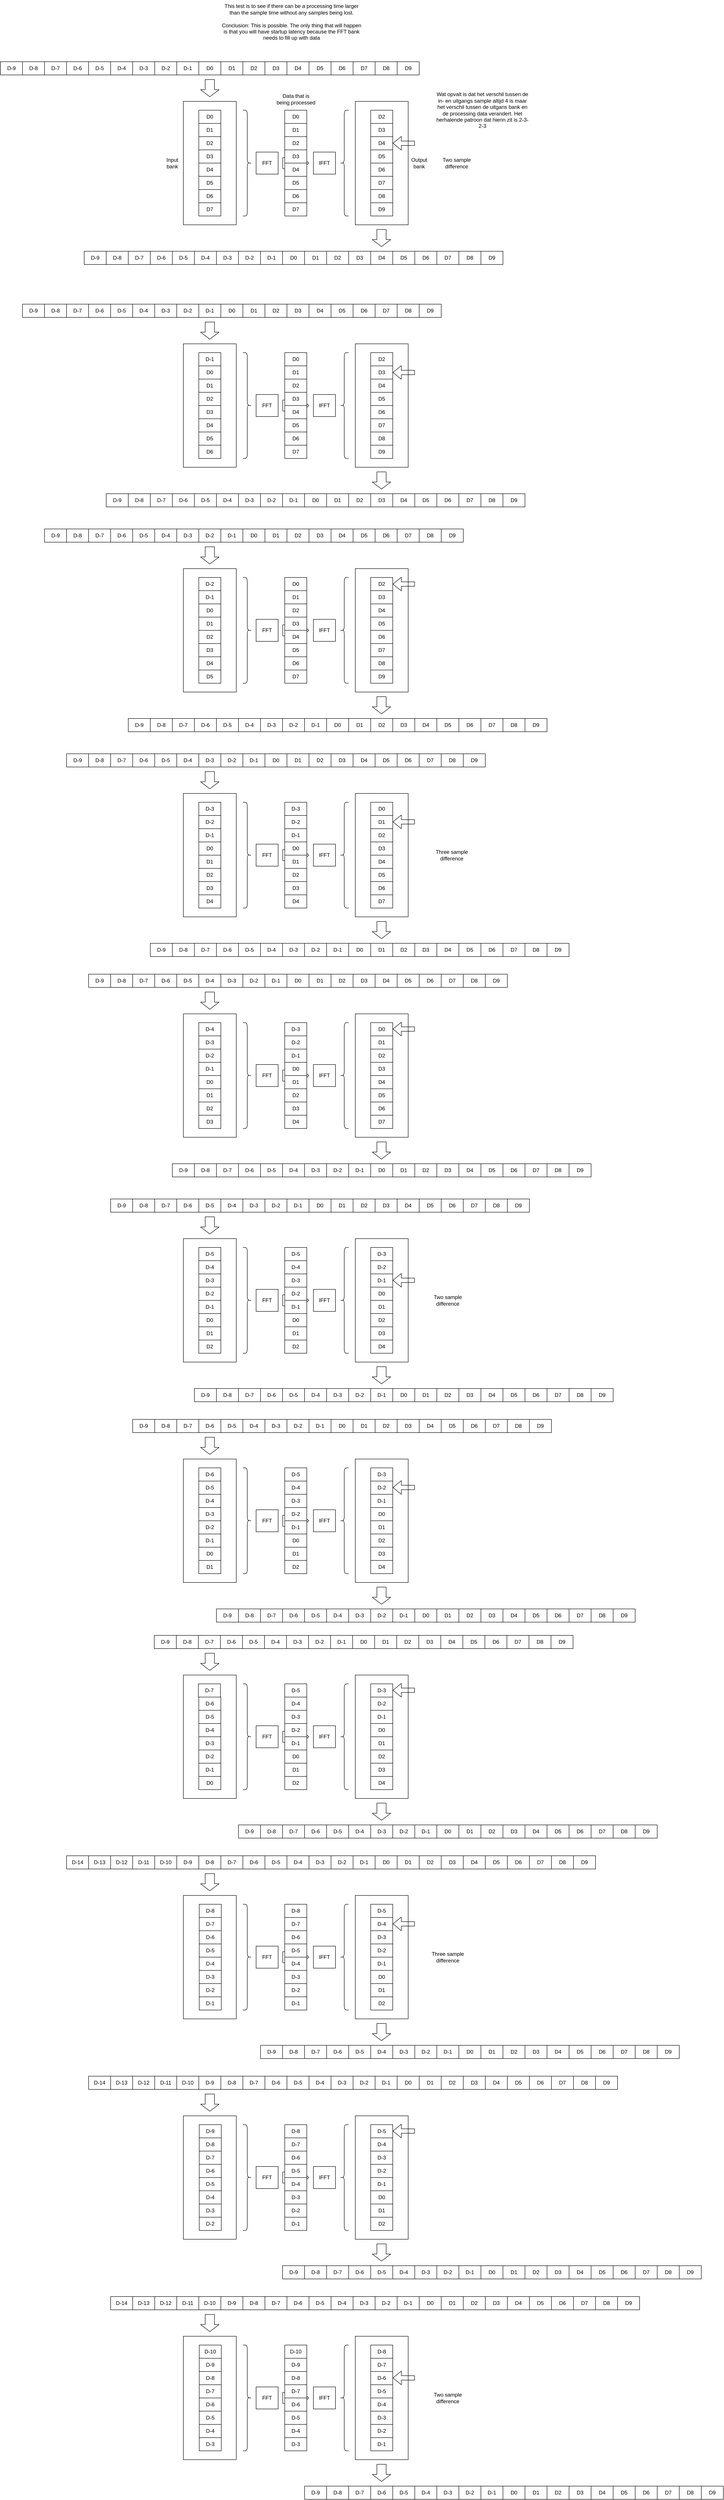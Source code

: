 <mxfile version="15.2.7" type="device"><diagram id="dRbFooXlsxYnLLDZQi_P" name="Page-1"><mxGraphModel dx="2719" dy="895" grid="1" gridSize="10" guides="1" tooltips="1" connect="1" arrows="1" fold="1" page="1" pageScale="1" pageWidth="1169" pageHeight="1654" math="0" shadow="0"><root><mxCell id="0"/><mxCell id="1" parent="0"/><mxCell id="4beAUdxk4f49Tdka8A9u-18" value="" style="rounded=0;whiteSpace=wrap;html=1;" vertex="1" parent="1"><mxGeometry x="675" y="300" width="120" height="280" as="geometry"/></mxCell><mxCell id="4beAUdxk4f49Tdka8A9u-17" value="" style="rounded=0;whiteSpace=wrap;html=1;" vertex="1" parent="1"><mxGeometry x="285" y="300" width="120" height="280" as="geometry"/></mxCell><mxCell id="4beAUdxk4f49Tdka8A9u-1" value="D0" style="rounded=0;whiteSpace=wrap;html=1;" vertex="1" parent="1"><mxGeometry x="320" y="320" width="50" height="30" as="geometry"/></mxCell><mxCell id="4beAUdxk4f49Tdka8A9u-2" value="D1" style="rounded=0;whiteSpace=wrap;html=1;" vertex="1" parent="1"><mxGeometry x="320" y="350" width="50" height="30" as="geometry"/></mxCell><mxCell id="4beAUdxk4f49Tdka8A9u-3" value="D2" style="rounded=0;whiteSpace=wrap;html=1;" vertex="1" parent="1"><mxGeometry x="320" y="380" width="50" height="30" as="geometry"/></mxCell><mxCell id="4beAUdxk4f49Tdka8A9u-4" value="D3" style="rounded=0;whiteSpace=wrap;html=1;" vertex="1" parent="1"><mxGeometry x="320" y="410" width="50" height="30" as="geometry"/></mxCell><mxCell id="4beAUdxk4f49Tdka8A9u-5" value="D4" style="rounded=0;whiteSpace=wrap;html=1;" vertex="1" parent="1"><mxGeometry x="320" y="440" width="50" height="30" as="geometry"/></mxCell><mxCell id="4beAUdxk4f49Tdka8A9u-6" value="D5" style="rounded=0;whiteSpace=wrap;html=1;" vertex="1" parent="1"><mxGeometry x="320" y="470" width="50" height="30" as="geometry"/></mxCell><mxCell id="4beAUdxk4f49Tdka8A9u-7" value="D6" style="rounded=0;whiteSpace=wrap;html=1;" vertex="1" parent="1"><mxGeometry x="320" y="500" width="50" height="30" as="geometry"/></mxCell><mxCell id="4beAUdxk4f49Tdka8A9u-8" value="D7" style="rounded=0;whiteSpace=wrap;html=1;" vertex="1" parent="1"><mxGeometry x="320" y="530" width="50" height="30" as="geometry"/></mxCell><mxCell id="4beAUdxk4f49Tdka8A9u-11" value="D2" style="rounded=0;whiteSpace=wrap;html=1;" vertex="1" parent="1"><mxGeometry x="710" y="320" width="50" height="30" as="geometry"/></mxCell><mxCell id="4beAUdxk4f49Tdka8A9u-12" value="D3" style="rounded=0;whiteSpace=wrap;html=1;" vertex="1" parent="1"><mxGeometry x="710" y="350" width="50" height="30" as="geometry"/></mxCell><mxCell id="4beAUdxk4f49Tdka8A9u-13" value="D4" style="rounded=0;whiteSpace=wrap;html=1;" vertex="1" parent="1"><mxGeometry x="710" y="380" width="50" height="30" as="geometry"/></mxCell><mxCell id="4beAUdxk4f49Tdka8A9u-14" value="D5" style="rounded=0;whiteSpace=wrap;html=1;" vertex="1" parent="1"><mxGeometry x="710" y="410" width="50" height="30" as="geometry"/></mxCell><mxCell id="4beAUdxk4f49Tdka8A9u-15" value="D6" style="rounded=0;whiteSpace=wrap;html=1;" vertex="1" parent="1"><mxGeometry x="710" y="440" width="50" height="30" as="geometry"/></mxCell><mxCell id="4beAUdxk4f49Tdka8A9u-16" value="D7" style="rounded=0;whiteSpace=wrap;html=1;" vertex="1" parent="1"><mxGeometry x="710" y="470" width="50" height="30" as="geometry"/></mxCell><mxCell id="4beAUdxk4f49Tdka8A9u-19" value="D0" style="rounded=0;whiteSpace=wrap;html=1;" vertex="1" parent="1"><mxGeometry x="320" y="210" width="50" height="30" as="geometry"/></mxCell><mxCell id="4beAUdxk4f49Tdka8A9u-20" value="D1" style="rounded=0;whiteSpace=wrap;html=1;" vertex="1" parent="1"><mxGeometry x="370" y="210" width="50" height="30" as="geometry"/></mxCell><mxCell id="4beAUdxk4f49Tdka8A9u-21" value="D2" style="rounded=0;whiteSpace=wrap;html=1;" vertex="1" parent="1"><mxGeometry x="420" y="210" width="50" height="30" as="geometry"/></mxCell><mxCell id="4beAUdxk4f49Tdka8A9u-22" value="D3" style="rounded=0;whiteSpace=wrap;html=1;" vertex="1" parent="1"><mxGeometry x="470" y="210" width="50" height="30" as="geometry"/></mxCell><mxCell id="4beAUdxk4f49Tdka8A9u-23" value="D4" style="rounded=0;whiteSpace=wrap;html=1;" vertex="1" parent="1"><mxGeometry x="520" y="210" width="50" height="30" as="geometry"/></mxCell><mxCell id="4beAUdxk4f49Tdka8A9u-24" value="D5" style="rounded=0;whiteSpace=wrap;html=1;" vertex="1" parent="1"><mxGeometry x="570" y="210" width="50" height="30" as="geometry"/></mxCell><mxCell id="4beAUdxk4f49Tdka8A9u-25" value="D6" style="rounded=0;whiteSpace=wrap;html=1;" vertex="1" parent="1"><mxGeometry x="620" y="210" width="50" height="30" as="geometry"/></mxCell><mxCell id="4beAUdxk4f49Tdka8A9u-26" value="D7" style="rounded=0;whiteSpace=wrap;html=1;" vertex="1" parent="1"><mxGeometry x="670" y="210" width="50" height="30" as="geometry"/></mxCell><mxCell id="4beAUdxk4f49Tdka8A9u-28" value="" style="shape=curlyBracket;whiteSpace=wrap;html=1;rounded=1;flipH=1;" vertex="1" parent="1"><mxGeometry x="420" y="320" width="20" height="240" as="geometry"/></mxCell><mxCell id="4beAUdxk4f49Tdka8A9u-29" value="" style="shape=curlyBracket;whiteSpace=wrap;html=1;rounded=1;" vertex="1" parent="1"><mxGeometry x="640" y="320" width="20" height="240" as="geometry"/></mxCell><mxCell id="4beAUdxk4f49Tdka8A9u-30" value="" style="shape=flexArrow;endArrow=classic;html=1;width=25;endSize=8.2;" edge="1" parent="1"><mxGeometry width="50" height="50" relative="1" as="geometry"><mxPoint x="510" y="440" as="sourcePoint"/><mxPoint x="570" y="440" as="targetPoint"/></mxGeometry></mxCell><mxCell id="4beAUdxk4f49Tdka8A9u-32" value="FFT" style="rounded=0;whiteSpace=wrap;html=1;" vertex="1" parent="1"><mxGeometry x="450" y="415" width="50" height="50" as="geometry"/></mxCell><mxCell id="4beAUdxk4f49Tdka8A9u-33" value="IFFT" style="rounded=0;whiteSpace=wrap;html=1;" vertex="1" parent="1"><mxGeometry x="580" y="415" width="50" height="50" as="geometry"/></mxCell><mxCell id="4beAUdxk4f49Tdka8A9u-34" value="" style="shape=flexArrow;endArrow=classic;html=1;width=21;endSize=5;" edge="1" parent="1"><mxGeometry width="50" height="50" relative="1" as="geometry"><mxPoint x="345" y="250" as="sourcePoint"/><mxPoint x="345" y="290" as="targetPoint"/></mxGeometry></mxCell><mxCell id="4beAUdxk4f49Tdka8A9u-35" value="" style="shape=flexArrow;endArrow=classic;html=1;width=21;endSize=5;" edge="1" parent="1"><mxGeometry width="50" height="50" relative="1" as="geometry"><mxPoint x="734.5" y="590" as="sourcePoint"/><mxPoint x="734.5" y="630" as="targetPoint"/></mxGeometry></mxCell><mxCell id="4beAUdxk4f49Tdka8A9u-36" value="D-1" style="rounded=0;whiteSpace=wrap;html=1;" vertex="1" parent="1"><mxGeometry x="270" y="210" width="50" height="30" as="geometry"/></mxCell><mxCell id="4beAUdxk4f49Tdka8A9u-37" value="D-2" style="rounded=0;whiteSpace=wrap;html=1;" vertex="1" parent="1"><mxGeometry x="220" y="210" width="50" height="30" as="geometry"/></mxCell><mxCell id="4beAUdxk4f49Tdka8A9u-38" value="D-3" style="rounded=0;whiteSpace=wrap;html=1;" vertex="1" parent="1"><mxGeometry x="170" y="210" width="50" height="30" as="geometry"/></mxCell><mxCell id="4beAUdxk4f49Tdka8A9u-39" value="D-4" style="rounded=0;whiteSpace=wrap;html=1;" vertex="1" parent="1"><mxGeometry x="120" y="210" width="50" height="30" as="geometry"/></mxCell><mxCell id="4beAUdxk4f49Tdka8A9u-40" value="D-5" style="rounded=0;whiteSpace=wrap;html=1;" vertex="1" parent="1"><mxGeometry x="70" y="210" width="50" height="30" as="geometry"/></mxCell><mxCell id="4beAUdxk4f49Tdka8A9u-41" value="D-6" style="rounded=0;whiteSpace=wrap;html=1;" vertex="1" parent="1"><mxGeometry x="20" y="210" width="50" height="30" as="geometry"/></mxCell><mxCell id="4beAUdxk4f49Tdka8A9u-42" value="D-7" style="rounded=0;whiteSpace=wrap;html=1;" vertex="1" parent="1"><mxGeometry x="-30" y="210" width="50" height="30" as="geometry"/></mxCell><mxCell id="4beAUdxk4f49Tdka8A9u-43" value="D8" style="rounded=0;whiteSpace=wrap;html=1;" vertex="1" parent="1"><mxGeometry x="720" y="210" width="50" height="30" as="geometry"/></mxCell><mxCell id="4beAUdxk4f49Tdka8A9u-44" value="D9" style="rounded=0;whiteSpace=wrap;html=1;" vertex="1" parent="1"><mxGeometry x="770" y="210" width="50" height="30" as="geometry"/></mxCell><mxCell id="4beAUdxk4f49Tdka8A9u-45" value="D-8" style="rounded=0;whiteSpace=wrap;html=1;" vertex="1" parent="1"><mxGeometry x="-80" y="210" width="50" height="30" as="geometry"/></mxCell><mxCell id="4beAUdxk4f49Tdka8A9u-46" value="D-9" style="rounded=0;whiteSpace=wrap;html=1;" vertex="1" parent="1"><mxGeometry x="-130" y="210" width="50" height="30" as="geometry"/></mxCell><mxCell id="4beAUdxk4f49Tdka8A9u-47" value="D8" style="rounded=0;whiteSpace=wrap;html=1;" vertex="1" parent="1"><mxGeometry x="710" y="500" width="50" height="30" as="geometry"/></mxCell><mxCell id="4beAUdxk4f49Tdka8A9u-48" value="D9" style="rounded=0;whiteSpace=wrap;html=1;" vertex="1" parent="1"><mxGeometry x="710" y="530" width="50" height="30" as="geometry"/></mxCell><mxCell id="4beAUdxk4f49Tdka8A9u-50" value="" style="shape=flexArrow;endArrow=classic;html=1;entryX=1;entryY=0.5;entryDx=0;entryDy=0;" edge="1" parent="1" target="4beAUdxk4f49Tdka8A9u-13"><mxGeometry width="50" height="50" relative="1" as="geometry"><mxPoint x="810" y="395" as="sourcePoint"/><mxPoint x="930" y="410" as="targetPoint"/></mxGeometry></mxCell><mxCell id="4beAUdxk4f49Tdka8A9u-51" value="D4" style="rounded=0;whiteSpace=wrap;html=1;" vertex="1" parent="1"><mxGeometry x="710" y="640" width="50" height="30" as="geometry"/></mxCell><mxCell id="4beAUdxk4f49Tdka8A9u-52" value="D5" style="rounded=0;whiteSpace=wrap;html=1;" vertex="1" parent="1"><mxGeometry x="760" y="640" width="50" height="30" as="geometry"/></mxCell><mxCell id="4beAUdxk4f49Tdka8A9u-53" value="D6" style="rounded=0;whiteSpace=wrap;html=1;" vertex="1" parent="1"><mxGeometry x="810" y="640" width="50" height="30" as="geometry"/></mxCell><mxCell id="4beAUdxk4f49Tdka8A9u-54" value="D7" style="rounded=0;whiteSpace=wrap;html=1;" vertex="1" parent="1"><mxGeometry x="860" y="640" width="50" height="30" as="geometry"/></mxCell><mxCell id="4beAUdxk4f49Tdka8A9u-55" value="D8" style="rounded=0;whiteSpace=wrap;html=1;" vertex="1" parent="1"><mxGeometry x="910" y="640" width="50" height="30" as="geometry"/></mxCell><mxCell id="4beAUdxk4f49Tdka8A9u-56" value="D9" style="rounded=0;whiteSpace=wrap;html=1;" vertex="1" parent="1"><mxGeometry x="960" y="640" width="50" height="30" as="geometry"/></mxCell><mxCell id="4beAUdxk4f49Tdka8A9u-57" value="D0" style="rounded=0;whiteSpace=wrap;html=1;" vertex="1" parent="1"><mxGeometry x="510" y="640" width="50" height="30" as="geometry"/></mxCell><mxCell id="4beAUdxk4f49Tdka8A9u-58" value="D1" style="rounded=0;whiteSpace=wrap;html=1;" vertex="1" parent="1"><mxGeometry x="560" y="640" width="50" height="30" as="geometry"/></mxCell><mxCell id="4beAUdxk4f49Tdka8A9u-59" value="D2" style="rounded=0;whiteSpace=wrap;html=1;" vertex="1" parent="1"><mxGeometry x="610" y="640" width="50" height="30" as="geometry"/></mxCell><mxCell id="4beAUdxk4f49Tdka8A9u-60" value="D3" style="rounded=0;whiteSpace=wrap;html=1;" vertex="1" parent="1"><mxGeometry x="660" y="640" width="50" height="30" as="geometry"/></mxCell><mxCell id="4beAUdxk4f49Tdka8A9u-61" value="D-1" style="rounded=0;whiteSpace=wrap;html=1;" vertex="1" parent="1"><mxGeometry x="460" y="640" width="50" height="30" as="geometry"/></mxCell><mxCell id="4beAUdxk4f49Tdka8A9u-62" value="D-2" style="rounded=0;whiteSpace=wrap;html=1;" vertex="1" parent="1"><mxGeometry x="410" y="640" width="50" height="30" as="geometry"/></mxCell><mxCell id="4beAUdxk4f49Tdka8A9u-63" value="D-3" style="rounded=0;whiteSpace=wrap;html=1;" vertex="1" parent="1"><mxGeometry x="360" y="640" width="50" height="30" as="geometry"/></mxCell><mxCell id="4beAUdxk4f49Tdka8A9u-64" value="D-4" style="rounded=0;whiteSpace=wrap;html=1;" vertex="1" parent="1"><mxGeometry x="310" y="640" width="50" height="30" as="geometry"/></mxCell><mxCell id="4beAUdxk4f49Tdka8A9u-65" value="D-5" style="rounded=0;whiteSpace=wrap;html=1;" vertex="1" parent="1"><mxGeometry x="260" y="640" width="50" height="30" as="geometry"/></mxCell><mxCell id="4beAUdxk4f49Tdka8A9u-66" value="D-6" style="rounded=0;whiteSpace=wrap;html=1;" vertex="1" parent="1"><mxGeometry x="210" y="640" width="50" height="30" as="geometry"/></mxCell><mxCell id="4beAUdxk4f49Tdka8A9u-67" value="D-7" style="rounded=0;whiteSpace=wrap;html=1;" vertex="1" parent="1"><mxGeometry x="160" y="640" width="50" height="30" as="geometry"/></mxCell><mxCell id="4beAUdxk4f49Tdka8A9u-68" value="D-8" style="rounded=0;whiteSpace=wrap;html=1;" vertex="1" parent="1"><mxGeometry x="110" y="640" width="50" height="30" as="geometry"/></mxCell><mxCell id="4beAUdxk4f49Tdka8A9u-69" value="D-9" style="rounded=0;whiteSpace=wrap;html=1;" vertex="1" parent="1"><mxGeometry x="60" y="640" width="50" height="30" as="geometry"/></mxCell><mxCell id="4beAUdxk4f49Tdka8A9u-70" value="" style="rounded=0;whiteSpace=wrap;html=1;" vertex="1" parent="1"><mxGeometry x="675" y="850" width="120" height="280" as="geometry"/></mxCell><mxCell id="4beAUdxk4f49Tdka8A9u-71" value="" style="rounded=0;whiteSpace=wrap;html=1;" vertex="1" parent="1"><mxGeometry x="285" y="850" width="120" height="280" as="geometry"/></mxCell><mxCell id="4beAUdxk4f49Tdka8A9u-72" value="D0" style="rounded=0;whiteSpace=wrap;html=1;" vertex="1" parent="1"><mxGeometry x="320" y="900" width="50" height="30" as="geometry"/></mxCell><mxCell id="4beAUdxk4f49Tdka8A9u-73" value="D1" style="rounded=0;whiteSpace=wrap;html=1;" vertex="1" parent="1"><mxGeometry x="320" y="930" width="50" height="30" as="geometry"/></mxCell><mxCell id="4beAUdxk4f49Tdka8A9u-74" value="D2" style="rounded=0;whiteSpace=wrap;html=1;" vertex="1" parent="1"><mxGeometry x="320" y="960" width="50" height="30" as="geometry"/></mxCell><mxCell id="4beAUdxk4f49Tdka8A9u-75" value="D3" style="rounded=0;whiteSpace=wrap;html=1;" vertex="1" parent="1"><mxGeometry x="320" y="990" width="50" height="30" as="geometry"/></mxCell><mxCell id="4beAUdxk4f49Tdka8A9u-76" value="D4" style="rounded=0;whiteSpace=wrap;html=1;" vertex="1" parent="1"><mxGeometry x="320" y="1020" width="50" height="30" as="geometry"/></mxCell><mxCell id="4beAUdxk4f49Tdka8A9u-77" value="D5" style="rounded=0;whiteSpace=wrap;html=1;" vertex="1" parent="1"><mxGeometry x="320" y="1050" width="50" height="30" as="geometry"/></mxCell><mxCell id="4beAUdxk4f49Tdka8A9u-78" value="D6" style="rounded=0;whiteSpace=wrap;html=1;" vertex="1" parent="1"><mxGeometry x="320" y="1080" width="50" height="30" as="geometry"/></mxCell><mxCell id="4beAUdxk4f49Tdka8A9u-80" value="D2" style="rounded=0;whiteSpace=wrap;html=1;" vertex="1" parent="1"><mxGeometry x="710" y="870" width="50" height="30" as="geometry"/></mxCell><mxCell id="4beAUdxk4f49Tdka8A9u-81" value="D3" style="rounded=0;whiteSpace=wrap;html=1;" vertex="1" parent="1"><mxGeometry x="710" y="900" width="50" height="30" as="geometry"/></mxCell><mxCell id="4beAUdxk4f49Tdka8A9u-82" value="D4" style="rounded=0;whiteSpace=wrap;html=1;" vertex="1" parent="1"><mxGeometry x="710" y="930" width="50" height="30" as="geometry"/></mxCell><mxCell id="4beAUdxk4f49Tdka8A9u-83" value="D5" style="rounded=0;whiteSpace=wrap;html=1;" vertex="1" parent="1"><mxGeometry x="710" y="960" width="50" height="30" as="geometry"/></mxCell><mxCell id="4beAUdxk4f49Tdka8A9u-84" value="D6" style="rounded=0;whiteSpace=wrap;html=1;" vertex="1" parent="1"><mxGeometry x="710" y="990" width="50" height="30" as="geometry"/></mxCell><mxCell id="4beAUdxk4f49Tdka8A9u-85" value="D7" style="rounded=0;whiteSpace=wrap;html=1;" vertex="1" parent="1"><mxGeometry x="710" y="1020" width="50" height="30" as="geometry"/></mxCell><mxCell id="4beAUdxk4f49Tdka8A9u-86" value="D0" style="rounded=0;whiteSpace=wrap;html=1;" vertex="1" parent="1"><mxGeometry x="370" y="760" width="50" height="30" as="geometry"/></mxCell><mxCell id="4beAUdxk4f49Tdka8A9u-87" value="D1" style="rounded=0;whiteSpace=wrap;html=1;" vertex="1" parent="1"><mxGeometry x="420" y="760" width="50" height="30" as="geometry"/></mxCell><mxCell id="4beAUdxk4f49Tdka8A9u-88" value="D2" style="rounded=0;whiteSpace=wrap;html=1;" vertex="1" parent="1"><mxGeometry x="470" y="760" width="50" height="30" as="geometry"/></mxCell><mxCell id="4beAUdxk4f49Tdka8A9u-89" value="D3" style="rounded=0;whiteSpace=wrap;html=1;" vertex="1" parent="1"><mxGeometry x="520" y="760" width="50" height="30" as="geometry"/></mxCell><mxCell id="4beAUdxk4f49Tdka8A9u-90" value="D4" style="rounded=0;whiteSpace=wrap;html=1;" vertex="1" parent="1"><mxGeometry x="570" y="760" width="50" height="30" as="geometry"/></mxCell><mxCell id="4beAUdxk4f49Tdka8A9u-91" value="D5" style="rounded=0;whiteSpace=wrap;html=1;" vertex="1" parent="1"><mxGeometry x="620" y="760" width="50" height="30" as="geometry"/></mxCell><mxCell id="4beAUdxk4f49Tdka8A9u-92" value="D6" style="rounded=0;whiteSpace=wrap;html=1;" vertex="1" parent="1"><mxGeometry x="670" y="760" width="50" height="30" as="geometry"/></mxCell><mxCell id="4beAUdxk4f49Tdka8A9u-93" value="D7" style="rounded=0;whiteSpace=wrap;html=1;" vertex="1" parent="1"><mxGeometry x="720" y="760" width="50" height="30" as="geometry"/></mxCell><mxCell id="4beAUdxk4f49Tdka8A9u-94" value="" style="shape=curlyBracket;whiteSpace=wrap;html=1;rounded=1;flipH=1;" vertex="1" parent="1"><mxGeometry x="420" y="870" width="20" height="240" as="geometry"/></mxCell><mxCell id="4beAUdxk4f49Tdka8A9u-95" value="" style="shape=curlyBracket;whiteSpace=wrap;html=1;rounded=1;" vertex="1" parent="1"><mxGeometry x="640" y="870" width="20" height="240" as="geometry"/></mxCell><mxCell id="4beAUdxk4f49Tdka8A9u-96" value="" style="shape=flexArrow;endArrow=classic;html=1;width=25;endSize=8.2;" edge="1" parent="1"><mxGeometry width="50" height="50" relative="1" as="geometry"><mxPoint x="510" y="990" as="sourcePoint"/><mxPoint x="570" y="990" as="targetPoint"/></mxGeometry></mxCell><mxCell id="4beAUdxk4f49Tdka8A9u-97" value="FFT" style="rounded=0;whiteSpace=wrap;html=1;" vertex="1" parent="1"><mxGeometry x="450" y="965" width="50" height="50" as="geometry"/></mxCell><mxCell id="4beAUdxk4f49Tdka8A9u-98" value="IFFT" style="rounded=0;whiteSpace=wrap;html=1;" vertex="1" parent="1"><mxGeometry x="580" y="965" width="50" height="50" as="geometry"/></mxCell><mxCell id="4beAUdxk4f49Tdka8A9u-99" value="" style="shape=flexArrow;endArrow=classic;html=1;width=21;endSize=5;" edge="1" parent="1"><mxGeometry width="50" height="50" relative="1" as="geometry"><mxPoint x="345" y="800" as="sourcePoint"/><mxPoint x="345" y="840" as="targetPoint"/></mxGeometry></mxCell><mxCell id="4beAUdxk4f49Tdka8A9u-100" value="" style="shape=flexArrow;endArrow=classic;html=1;width=21;endSize=5;" edge="1" parent="1"><mxGeometry width="50" height="50" relative="1" as="geometry"><mxPoint x="734.5" y="1140" as="sourcePoint"/><mxPoint x="734.5" y="1180" as="targetPoint"/></mxGeometry></mxCell><mxCell id="4beAUdxk4f49Tdka8A9u-101" value="D-1" style="rounded=0;whiteSpace=wrap;html=1;" vertex="1" parent="1"><mxGeometry x="320" y="870" width="50" height="30" as="geometry"/></mxCell><mxCell id="4beAUdxk4f49Tdka8A9u-102" value="D-2" style="rounded=0;whiteSpace=wrap;html=1;" vertex="1" parent="1"><mxGeometry x="270" y="760" width="50" height="30" as="geometry"/></mxCell><mxCell id="4beAUdxk4f49Tdka8A9u-103" value="D-3" style="rounded=0;whiteSpace=wrap;html=1;" vertex="1" parent="1"><mxGeometry x="220" y="760" width="50" height="30" as="geometry"/></mxCell><mxCell id="4beAUdxk4f49Tdka8A9u-104" value="D-4" style="rounded=0;whiteSpace=wrap;html=1;" vertex="1" parent="1"><mxGeometry x="170" y="760" width="50" height="30" as="geometry"/></mxCell><mxCell id="4beAUdxk4f49Tdka8A9u-105" value="D-5" style="rounded=0;whiteSpace=wrap;html=1;" vertex="1" parent="1"><mxGeometry x="120" y="760" width="50" height="30" as="geometry"/></mxCell><mxCell id="4beAUdxk4f49Tdka8A9u-106" value="D-6" style="rounded=0;whiteSpace=wrap;html=1;" vertex="1" parent="1"><mxGeometry x="70" y="760" width="50" height="30" as="geometry"/></mxCell><mxCell id="4beAUdxk4f49Tdka8A9u-107" value="D-7" style="rounded=0;whiteSpace=wrap;html=1;" vertex="1" parent="1"><mxGeometry x="20" y="760" width="50" height="30" as="geometry"/></mxCell><mxCell id="4beAUdxk4f49Tdka8A9u-108" value="D8" style="rounded=0;whiteSpace=wrap;html=1;" vertex="1" parent="1"><mxGeometry x="770" y="760" width="50" height="30" as="geometry"/></mxCell><mxCell id="4beAUdxk4f49Tdka8A9u-109" value="D9" style="rounded=0;whiteSpace=wrap;html=1;" vertex="1" parent="1"><mxGeometry x="820" y="760" width="50" height="30" as="geometry"/></mxCell><mxCell id="4beAUdxk4f49Tdka8A9u-110" value="D-8" style="rounded=0;whiteSpace=wrap;html=1;" vertex="1" parent="1"><mxGeometry x="-30" y="760" width="50" height="30" as="geometry"/></mxCell><mxCell id="4beAUdxk4f49Tdka8A9u-111" value="D-9" style="rounded=0;whiteSpace=wrap;html=1;" vertex="1" parent="1"><mxGeometry x="-80" y="760" width="50" height="30" as="geometry"/></mxCell><mxCell id="4beAUdxk4f49Tdka8A9u-112" value="D8" style="rounded=0;whiteSpace=wrap;html=1;" vertex="1" parent="1"><mxGeometry x="710" y="1050" width="50" height="30" as="geometry"/></mxCell><mxCell id="4beAUdxk4f49Tdka8A9u-113" value="D9" style="rounded=0;whiteSpace=wrap;html=1;" vertex="1" parent="1"><mxGeometry x="710" y="1080" width="50" height="30" as="geometry"/></mxCell><mxCell id="4beAUdxk4f49Tdka8A9u-114" value="" style="shape=flexArrow;endArrow=classic;html=1;entryX=1;entryY=0.5;entryDx=0;entryDy=0;" edge="1" target="4beAUdxk4f49Tdka8A9u-81" parent="1"><mxGeometry width="50" height="50" relative="1" as="geometry"><mxPoint x="810" y="915" as="sourcePoint"/><mxPoint x="930" y="960" as="targetPoint"/></mxGeometry></mxCell><mxCell id="4beAUdxk4f49Tdka8A9u-115" value="D4" style="rounded=0;whiteSpace=wrap;html=1;" vertex="1" parent="1"><mxGeometry x="760" y="1190" width="50" height="30" as="geometry"/></mxCell><mxCell id="4beAUdxk4f49Tdka8A9u-116" value="D5" style="rounded=0;whiteSpace=wrap;html=1;" vertex="1" parent="1"><mxGeometry x="810" y="1190" width="50" height="30" as="geometry"/></mxCell><mxCell id="4beAUdxk4f49Tdka8A9u-117" value="D6" style="rounded=0;whiteSpace=wrap;html=1;" vertex="1" parent="1"><mxGeometry x="860" y="1190" width="50" height="30" as="geometry"/></mxCell><mxCell id="4beAUdxk4f49Tdka8A9u-118" value="D7" style="rounded=0;whiteSpace=wrap;html=1;" vertex="1" parent="1"><mxGeometry x="910" y="1190" width="50" height="30" as="geometry"/></mxCell><mxCell id="4beAUdxk4f49Tdka8A9u-119" value="D8" style="rounded=0;whiteSpace=wrap;html=1;" vertex="1" parent="1"><mxGeometry x="960" y="1190" width="50" height="30" as="geometry"/></mxCell><mxCell id="4beAUdxk4f49Tdka8A9u-120" value="D9" style="rounded=0;whiteSpace=wrap;html=1;" vertex="1" parent="1"><mxGeometry x="1010" y="1190" width="50" height="30" as="geometry"/></mxCell><mxCell id="4beAUdxk4f49Tdka8A9u-121" value="D0" style="rounded=0;whiteSpace=wrap;html=1;" vertex="1" parent="1"><mxGeometry x="560" y="1190" width="50" height="30" as="geometry"/></mxCell><mxCell id="4beAUdxk4f49Tdka8A9u-122" value="D1" style="rounded=0;whiteSpace=wrap;html=1;" vertex="1" parent="1"><mxGeometry x="610" y="1190" width="50" height="30" as="geometry"/></mxCell><mxCell id="4beAUdxk4f49Tdka8A9u-123" value="D2" style="rounded=0;whiteSpace=wrap;html=1;" vertex="1" parent="1"><mxGeometry x="660" y="1190" width="50" height="30" as="geometry"/></mxCell><mxCell id="4beAUdxk4f49Tdka8A9u-124" value="D3" style="rounded=0;whiteSpace=wrap;html=1;" vertex="1" parent="1"><mxGeometry x="710" y="1190" width="50" height="30" as="geometry"/></mxCell><mxCell id="4beAUdxk4f49Tdka8A9u-125" value="D-1" style="rounded=0;whiteSpace=wrap;html=1;" vertex="1" parent="1"><mxGeometry x="510" y="1190" width="50" height="30" as="geometry"/></mxCell><mxCell id="4beAUdxk4f49Tdka8A9u-126" value="D-2" style="rounded=0;whiteSpace=wrap;html=1;" vertex="1" parent="1"><mxGeometry x="460" y="1190" width="50" height="30" as="geometry"/></mxCell><mxCell id="4beAUdxk4f49Tdka8A9u-127" value="D-3" style="rounded=0;whiteSpace=wrap;html=1;" vertex="1" parent="1"><mxGeometry x="410" y="1190" width="50" height="30" as="geometry"/></mxCell><mxCell id="4beAUdxk4f49Tdka8A9u-128" value="D-4" style="rounded=0;whiteSpace=wrap;html=1;" vertex="1" parent="1"><mxGeometry x="360" y="1190" width="50" height="30" as="geometry"/></mxCell><mxCell id="4beAUdxk4f49Tdka8A9u-129" value="D-5" style="rounded=0;whiteSpace=wrap;html=1;" vertex="1" parent="1"><mxGeometry x="310" y="1190" width="50" height="30" as="geometry"/></mxCell><mxCell id="4beAUdxk4f49Tdka8A9u-130" value="D-6" style="rounded=0;whiteSpace=wrap;html=1;" vertex="1" parent="1"><mxGeometry x="260" y="1190" width="50" height="30" as="geometry"/></mxCell><mxCell id="4beAUdxk4f49Tdka8A9u-131" value="D-7" style="rounded=0;whiteSpace=wrap;html=1;" vertex="1" parent="1"><mxGeometry x="210" y="1190" width="50" height="30" as="geometry"/></mxCell><mxCell id="4beAUdxk4f49Tdka8A9u-132" value="D-8" style="rounded=0;whiteSpace=wrap;html=1;" vertex="1" parent="1"><mxGeometry x="160" y="1190" width="50" height="30" as="geometry"/></mxCell><mxCell id="4beAUdxk4f49Tdka8A9u-133" value="D-9" style="rounded=0;whiteSpace=wrap;html=1;" vertex="1" parent="1"><mxGeometry x="110" y="1190" width="50" height="30" as="geometry"/></mxCell><mxCell id="4beAUdxk4f49Tdka8A9u-134" value="D0" style="rounded=0;whiteSpace=wrap;html=1;" vertex="1" parent="1"><mxGeometry x="515" y="320" width="50" height="30" as="geometry"/></mxCell><mxCell id="4beAUdxk4f49Tdka8A9u-135" value="D1" style="rounded=0;whiteSpace=wrap;html=1;" vertex="1" parent="1"><mxGeometry x="515" y="350" width="50" height="30" as="geometry"/></mxCell><mxCell id="4beAUdxk4f49Tdka8A9u-136" value="D2" style="rounded=0;whiteSpace=wrap;html=1;" vertex="1" parent="1"><mxGeometry x="515" y="380" width="50" height="30" as="geometry"/></mxCell><mxCell id="4beAUdxk4f49Tdka8A9u-137" value="D3" style="rounded=0;whiteSpace=wrap;html=1;" vertex="1" parent="1"><mxGeometry x="515" y="410" width="50" height="30" as="geometry"/></mxCell><mxCell id="4beAUdxk4f49Tdka8A9u-138" value="D4" style="rounded=0;whiteSpace=wrap;html=1;" vertex="1" parent="1"><mxGeometry x="515" y="440" width="50" height="30" as="geometry"/></mxCell><mxCell id="4beAUdxk4f49Tdka8A9u-139" value="D5" style="rounded=0;whiteSpace=wrap;html=1;" vertex="1" parent="1"><mxGeometry x="515" y="470" width="50" height="30" as="geometry"/></mxCell><mxCell id="4beAUdxk4f49Tdka8A9u-140" value="D6" style="rounded=0;whiteSpace=wrap;html=1;" vertex="1" parent="1"><mxGeometry x="515" y="500" width="50" height="30" as="geometry"/></mxCell><mxCell id="4beAUdxk4f49Tdka8A9u-141" value="D7" style="rounded=0;whiteSpace=wrap;html=1;" vertex="1" parent="1"><mxGeometry x="515" y="530" width="50" height="30" as="geometry"/></mxCell><mxCell id="4beAUdxk4f49Tdka8A9u-150" value="D-1" style="rounded=0;whiteSpace=wrap;html=1;" vertex="1" parent="1"><mxGeometry x="320" y="760" width="50" height="30" as="geometry"/></mxCell><mxCell id="4beAUdxk4f49Tdka8A9u-152" value="D0" style="rounded=0;whiteSpace=wrap;html=1;" vertex="1" parent="1"><mxGeometry x="515" y="870" width="50" height="30" as="geometry"/></mxCell><mxCell id="4beAUdxk4f49Tdka8A9u-153" value="D1" style="rounded=0;whiteSpace=wrap;html=1;" vertex="1" parent="1"><mxGeometry x="515" y="900" width="50" height="30" as="geometry"/></mxCell><mxCell id="4beAUdxk4f49Tdka8A9u-154" value="D2" style="rounded=0;whiteSpace=wrap;html=1;" vertex="1" parent="1"><mxGeometry x="515" y="930" width="50" height="30" as="geometry"/></mxCell><mxCell id="4beAUdxk4f49Tdka8A9u-155" value="D3" style="rounded=0;whiteSpace=wrap;html=1;" vertex="1" parent="1"><mxGeometry x="515" y="960" width="50" height="30" as="geometry"/></mxCell><mxCell id="4beAUdxk4f49Tdka8A9u-156" value="D4" style="rounded=0;whiteSpace=wrap;html=1;" vertex="1" parent="1"><mxGeometry x="515" y="990" width="50" height="30" as="geometry"/></mxCell><mxCell id="4beAUdxk4f49Tdka8A9u-157" value="D5" style="rounded=0;whiteSpace=wrap;html=1;" vertex="1" parent="1"><mxGeometry x="515" y="1020" width="50" height="30" as="geometry"/></mxCell><mxCell id="4beAUdxk4f49Tdka8A9u-158" value="D6" style="rounded=0;whiteSpace=wrap;html=1;" vertex="1" parent="1"><mxGeometry x="515" y="1050" width="50" height="30" as="geometry"/></mxCell><mxCell id="4beAUdxk4f49Tdka8A9u-159" value="D7" style="rounded=0;whiteSpace=wrap;html=1;" vertex="1" parent="1"><mxGeometry x="515" y="1080" width="50" height="30" as="geometry"/></mxCell><mxCell id="4beAUdxk4f49Tdka8A9u-160" value="" style="rounded=0;whiteSpace=wrap;html=1;" vertex="1" parent="1"><mxGeometry x="675" y="1360" width="120" height="280" as="geometry"/></mxCell><mxCell id="4beAUdxk4f49Tdka8A9u-161" value="" style="rounded=0;whiteSpace=wrap;html=1;" vertex="1" parent="1"><mxGeometry x="285" y="1360" width="120" height="280" as="geometry"/></mxCell><mxCell id="4beAUdxk4f49Tdka8A9u-162" value="D0" style="rounded=0;whiteSpace=wrap;html=1;" vertex="1" parent="1"><mxGeometry x="320" y="1440" width="50" height="30" as="geometry"/></mxCell><mxCell id="4beAUdxk4f49Tdka8A9u-163" value="D1" style="rounded=0;whiteSpace=wrap;html=1;" vertex="1" parent="1"><mxGeometry x="320" y="1470" width="50" height="30" as="geometry"/></mxCell><mxCell id="4beAUdxk4f49Tdka8A9u-164" value="D2" style="rounded=0;whiteSpace=wrap;html=1;" vertex="1" parent="1"><mxGeometry x="320" y="1500" width="50" height="30" as="geometry"/></mxCell><mxCell id="4beAUdxk4f49Tdka8A9u-165" value="D3" style="rounded=0;whiteSpace=wrap;html=1;" vertex="1" parent="1"><mxGeometry x="320" y="1530" width="50" height="30" as="geometry"/></mxCell><mxCell id="4beAUdxk4f49Tdka8A9u-166" value="D4" style="rounded=0;whiteSpace=wrap;html=1;" vertex="1" parent="1"><mxGeometry x="320" y="1560" width="50" height="30" as="geometry"/></mxCell><mxCell id="4beAUdxk4f49Tdka8A9u-167" value="D5" style="rounded=0;whiteSpace=wrap;html=1;" vertex="1" parent="1"><mxGeometry x="320" y="1590" width="50" height="30" as="geometry"/></mxCell><mxCell id="4beAUdxk4f49Tdka8A9u-169" value="D2" style="rounded=0;whiteSpace=wrap;html=1;" vertex="1" parent="1"><mxGeometry x="710" y="1380" width="50" height="30" as="geometry"/></mxCell><mxCell id="4beAUdxk4f49Tdka8A9u-170" value="D3" style="rounded=0;whiteSpace=wrap;html=1;" vertex="1" parent="1"><mxGeometry x="710" y="1410" width="50" height="30" as="geometry"/></mxCell><mxCell id="4beAUdxk4f49Tdka8A9u-171" value="D4" style="rounded=0;whiteSpace=wrap;html=1;" vertex="1" parent="1"><mxGeometry x="710" y="1440" width="50" height="30" as="geometry"/></mxCell><mxCell id="4beAUdxk4f49Tdka8A9u-172" value="D5" style="rounded=0;whiteSpace=wrap;html=1;" vertex="1" parent="1"><mxGeometry x="710" y="1470" width="50" height="30" as="geometry"/></mxCell><mxCell id="4beAUdxk4f49Tdka8A9u-173" value="D6" style="rounded=0;whiteSpace=wrap;html=1;" vertex="1" parent="1"><mxGeometry x="710" y="1500" width="50" height="30" as="geometry"/></mxCell><mxCell id="4beAUdxk4f49Tdka8A9u-174" value="D7" style="rounded=0;whiteSpace=wrap;html=1;" vertex="1" parent="1"><mxGeometry x="710" y="1530" width="50" height="30" as="geometry"/></mxCell><mxCell id="4beAUdxk4f49Tdka8A9u-175" value="D0" style="rounded=0;whiteSpace=wrap;html=1;" vertex="1" parent="1"><mxGeometry x="420" y="1270" width="50" height="30" as="geometry"/></mxCell><mxCell id="4beAUdxk4f49Tdka8A9u-176" value="D1" style="rounded=0;whiteSpace=wrap;html=1;" vertex="1" parent="1"><mxGeometry x="470" y="1270" width="50" height="30" as="geometry"/></mxCell><mxCell id="4beAUdxk4f49Tdka8A9u-177" value="D2" style="rounded=0;whiteSpace=wrap;html=1;" vertex="1" parent="1"><mxGeometry x="520" y="1270" width="50" height="30" as="geometry"/></mxCell><mxCell id="4beAUdxk4f49Tdka8A9u-178" value="D3" style="rounded=0;whiteSpace=wrap;html=1;" vertex="1" parent="1"><mxGeometry x="570" y="1270" width="50" height="30" as="geometry"/></mxCell><mxCell id="4beAUdxk4f49Tdka8A9u-179" value="D4" style="rounded=0;whiteSpace=wrap;html=1;" vertex="1" parent="1"><mxGeometry x="620" y="1270" width="50" height="30" as="geometry"/></mxCell><mxCell id="4beAUdxk4f49Tdka8A9u-180" value="D5" style="rounded=0;whiteSpace=wrap;html=1;" vertex="1" parent="1"><mxGeometry x="670" y="1270" width="50" height="30" as="geometry"/></mxCell><mxCell id="4beAUdxk4f49Tdka8A9u-181" value="D6" style="rounded=0;whiteSpace=wrap;html=1;" vertex="1" parent="1"><mxGeometry x="720" y="1270" width="50" height="30" as="geometry"/></mxCell><mxCell id="4beAUdxk4f49Tdka8A9u-182" value="D7" style="rounded=0;whiteSpace=wrap;html=1;" vertex="1" parent="1"><mxGeometry x="770" y="1270" width="50" height="30" as="geometry"/></mxCell><mxCell id="4beAUdxk4f49Tdka8A9u-183" value="" style="shape=curlyBracket;whiteSpace=wrap;html=1;rounded=1;flipH=1;" vertex="1" parent="1"><mxGeometry x="420" y="1380" width="20" height="240" as="geometry"/></mxCell><mxCell id="4beAUdxk4f49Tdka8A9u-184" value="" style="shape=curlyBracket;whiteSpace=wrap;html=1;rounded=1;" vertex="1" parent="1"><mxGeometry x="640" y="1380" width="20" height="240" as="geometry"/></mxCell><mxCell id="4beAUdxk4f49Tdka8A9u-185" value="" style="shape=flexArrow;endArrow=classic;html=1;width=25;endSize=8.2;" edge="1" parent="1"><mxGeometry width="50" height="50" relative="1" as="geometry"><mxPoint x="510" y="1500" as="sourcePoint"/><mxPoint x="570" y="1500" as="targetPoint"/></mxGeometry></mxCell><mxCell id="4beAUdxk4f49Tdka8A9u-186" value="FFT" style="rounded=0;whiteSpace=wrap;html=1;" vertex="1" parent="1"><mxGeometry x="450" y="1475" width="50" height="50" as="geometry"/></mxCell><mxCell id="4beAUdxk4f49Tdka8A9u-187" value="IFFT" style="rounded=0;whiteSpace=wrap;html=1;" vertex="1" parent="1"><mxGeometry x="580" y="1475" width="50" height="50" as="geometry"/></mxCell><mxCell id="4beAUdxk4f49Tdka8A9u-188" value="" style="shape=flexArrow;endArrow=classic;html=1;width=21;endSize=5;" edge="1" parent="1"><mxGeometry width="50" height="50" relative="1" as="geometry"><mxPoint x="345" y="1310" as="sourcePoint"/><mxPoint x="345" y="1350" as="targetPoint"/></mxGeometry></mxCell><mxCell id="4beAUdxk4f49Tdka8A9u-189" value="" style="shape=flexArrow;endArrow=classic;html=1;width=21;endSize=5;" edge="1" parent="1"><mxGeometry width="50" height="50" relative="1" as="geometry"><mxPoint x="734.5" y="1650" as="sourcePoint"/><mxPoint x="734.5" y="1690" as="targetPoint"/></mxGeometry></mxCell><mxCell id="4beAUdxk4f49Tdka8A9u-190" value="D-1" style="rounded=0;whiteSpace=wrap;html=1;" vertex="1" parent="1"><mxGeometry x="320" y="1410" width="50" height="30" as="geometry"/></mxCell><mxCell id="4beAUdxk4f49Tdka8A9u-191" value="D-2" style="rounded=0;whiteSpace=wrap;html=1;" vertex="1" parent="1"><mxGeometry x="320" y="1270" width="50" height="30" as="geometry"/></mxCell><mxCell id="4beAUdxk4f49Tdka8A9u-192" value="D-3" style="rounded=0;whiteSpace=wrap;html=1;" vertex="1" parent="1"><mxGeometry x="270" y="1270" width="50" height="30" as="geometry"/></mxCell><mxCell id="4beAUdxk4f49Tdka8A9u-193" value="D-4" style="rounded=0;whiteSpace=wrap;html=1;" vertex="1" parent="1"><mxGeometry x="220" y="1270" width="50" height="30" as="geometry"/></mxCell><mxCell id="4beAUdxk4f49Tdka8A9u-194" value="D-5" style="rounded=0;whiteSpace=wrap;html=1;" vertex="1" parent="1"><mxGeometry x="170" y="1270" width="50" height="30" as="geometry"/></mxCell><mxCell id="4beAUdxk4f49Tdka8A9u-195" value="D-6" style="rounded=0;whiteSpace=wrap;html=1;" vertex="1" parent="1"><mxGeometry x="120" y="1270" width="50" height="30" as="geometry"/></mxCell><mxCell id="4beAUdxk4f49Tdka8A9u-196" value="D-7" style="rounded=0;whiteSpace=wrap;html=1;" vertex="1" parent="1"><mxGeometry x="70" y="1270" width="50" height="30" as="geometry"/></mxCell><mxCell id="4beAUdxk4f49Tdka8A9u-197" value="D8" style="rounded=0;whiteSpace=wrap;html=1;" vertex="1" parent="1"><mxGeometry x="820" y="1270" width="50" height="30" as="geometry"/></mxCell><mxCell id="4beAUdxk4f49Tdka8A9u-198" value="D9" style="rounded=0;whiteSpace=wrap;html=1;" vertex="1" parent="1"><mxGeometry x="870" y="1270" width="50" height="30" as="geometry"/></mxCell><mxCell id="4beAUdxk4f49Tdka8A9u-199" value="D-8" style="rounded=0;whiteSpace=wrap;html=1;" vertex="1" parent="1"><mxGeometry x="20" y="1270" width="50" height="30" as="geometry"/></mxCell><mxCell id="4beAUdxk4f49Tdka8A9u-200" value="D-9" style="rounded=0;whiteSpace=wrap;html=1;" vertex="1" parent="1"><mxGeometry x="-30" y="1270" width="50" height="30" as="geometry"/></mxCell><mxCell id="4beAUdxk4f49Tdka8A9u-201" value="D8" style="rounded=0;whiteSpace=wrap;html=1;" vertex="1" parent="1"><mxGeometry x="710" y="1560" width="50" height="30" as="geometry"/></mxCell><mxCell id="4beAUdxk4f49Tdka8A9u-202" value="D9" style="rounded=0;whiteSpace=wrap;html=1;" vertex="1" parent="1"><mxGeometry x="710" y="1590" width="50" height="30" as="geometry"/></mxCell><mxCell id="4beAUdxk4f49Tdka8A9u-203" value="" style="shape=flexArrow;endArrow=classic;html=1;entryX=1;entryY=0.5;entryDx=0;entryDy=0;" edge="1" target="4beAUdxk4f49Tdka8A9u-169" parent="1"><mxGeometry width="50" height="50" relative="1" as="geometry"><mxPoint x="810" y="1395" as="sourcePoint"/><mxPoint x="930" y="1470" as="targetPoint"/></mxGeometry></mxCell><mxCell id="4beAUdxk4f49Tdka8A9u-204" value="D4" style="rounded=0;whiteSpace=wrap;html=1;" vertex="1" parent="1"><mxGeometry x="810" y="1700" width="50" height="30" as="geometry"/></mxCell><mxCell id="4beAUdxk4f49Tdka8A9u-205" value="D5" style="rounded=0;whiteSpace=wrap;html=1;" vertex="1" parent="1"><mxGeometry x="860" y="1700" width="50" height="30" as="geometry"/></mxCell><mxCell id="4beAUdxk4f49Tdka8A9u-206" value="D6" style="rounded=0;whiteSpace=wrap;html=1;" vertex="1" parent="1"><mxGeometry x="910" y="1700" width="50" height="30" as="geometry"/></mxCell><mxCell id="4beAUdxk4f49Tdka8A9u-207" value="D7" style="rounded=0;whiteSpace=wrap;html=1;" vertex="1" parent="1"><mxGeometry x="960" y="1700" width="50" height="30" as="geometry"/></mxCell><mxCell id="4beAUdxk4f49Tdka8A9u-208" value="D8" style="rounded=0;whiteSpace=wrap;html=1;" vertex="1" parent="1"><mxGeometry x="1010" y="1700" width="50" height="30" as="geometry"/></mxCell><mxCell id="4beAUdxk4f49Tdka8A9u-209" value="D9" style="rounded=0;whiteSpace=wrap;html=1;" vertex="1" parent="1"><mxGeometry x="1060" y="1700" width="50" height="30" as="geometry"/></mxCell><mxCell id="4beAUdxk4f49Tdka8A9u-210" value="D0" style="rounded=0;whiteSpace=wrap;html=1;" vertex="1" parent="1"><mxGeometry x="610" y="1700" width="50" height="30" as="geometry"/></mxCell><mxCell id="4beAUdxk4f49Tdka8A9u-211" value="D1" style="rounded=0;whiteSpace=wrap;html=1;" vertex="1" parent="1"><mxGeometry x="660" y="1700" width="50" height="30" as="geometry"/></mxCell><mxCell id="4beAUdxk4f49Tdka8A9u-212" value="D2" style="rounded=0;whiteSpace=wrap;html=1;" vertex="1" parent="1"><mxGeometry x="710" y="1700" width="50" height="30" as="geometry"/></mxCell><mxCell id="4beAUdxk4f49Tdka8A9u-213" value="D3" style="rounded=0;whiteSpace=wrap;html=1;" vertex="1" parent="1"><mxGeometry x="760" y="1700" width="50" height="30" as="geometry"/></mxCell><mxCell id="4beAUdxk4f49Tdka8A9u-214" value="D-1" style="rounded=0;whiteSpace=wrap;html=1;" vertex="1" parent="1"><mxGeometry x="560" y="1700" width="50" height="30" as="geometry"/></mxCell><mxCell id="4beAUdxk4f49Tdka8A9u-215" value="D-2" style="rounded=0;whiteSpace=wrap;html=1;" vertex="1" parent="1"><mxGeometry x="510" y="1700" width="50" height="30" as="geometry"/></mxCell><mxCell id="4beAUdxk4f49Tdka8A9u-216" value="D-3" style="rounded=0;whiteSpace=wrap;html=1;" vertex="1" parent="1"><mxGeometry x="460" y="1700" width="50" height="30" as="geometry"/></mxCell><mxCell id="4beAUdxk4f49Tdka8A9u-217" value="D-4" style="rounded=0;whiteSpace=wrap;html=1;" vertex="1" parent="1"><mxGeometry x="410" y="1700" width="50" height="30" as="geometry"/></mxCell><mxCell id="4beAUdxk4f49Tdka8A9u-218" value="D-5" style="rounded=0;whiteSpace=wrap;html=1;" vertex="1" parent="1"><mxGeometry x="360" y="1700" width="50" height="30" as="geometry"/></mxCell><mxCell id="4beAUdxk4f49Tdka8A9u-219" value="D-6" style="rounded=0;whiteSpace=wrap;html=1;" vertex="1" parent="1"><mxGeometry x="310" y="1700" width="50" height="30" as="geometry"/></mxCell><mxCell id="4beAUdxk4f49Tdka8A9u-220" value="D-7" style="rounded=0;whiteSpace=wrap;html=1;" vertex="1" parent="1"><mxGeometry x="260" y="1700" width="50" height="30" as="geometry"/></mxCell><mxCell id="4beAUdxk4f49Tdka8A9u-221" value="D-8" style="rounded=0;whiteSpace=wrap;html=1;" vertex="1" parent="1"><mxGeometry x="210" y="1700" width="50" height="30" as="geometry"/></mxCell><mxCell id="4beAUdxk4f49Tdka8A9u-222" value="D-9" style="rounded=0;whiteSpace=wrap;html=1;" vertex="1" parent="1"><mxGeometry x="160" y="1700" width="50" height="30" as="geometry"/></mxCell><mxCell id="4beAUdxk4f49Tdka8A9u-223" value="D-1" style="rounded=0;whiteSpace=wrap;html=1;" vertex="1" parent="1"><mxGeometry x="370" y="1270" width="50" height="30" as="geometry"/></mxCell><mxCell id="4beAUdxk4f49Tdka8A9u-224" value="D0" style="rounded=0;whiteSpace=wrap;html=1;" vertex="1" parent="1"><mxGeometry x="515" y="1380" width="50" height="30" as="geometry"/></mxCell><mxCell id="4beAUdxk4f49Tdka8A9u-225" value="D1" style="rounded=0;whiteSpace=wrap;html=1;" vertex="1" parent="1"><mxGeometry x="515" y="1410" width="50" height="30" as="geometry"/></mxCell><mxCell id="4beAUdxk4f49Tdka8A9u-226" value="D2" style="rounded=0;whiteSpace=wrap;html=1;" vertex="1" parent="1"><mxGeometry x="515" y="1440" width="50" height="30" as="geometry"/></mxCell><mxCell id="4beAUdxk4f49Tdka8A9u-227" value="D3" style="rounded=0;whiteSpace=wrap;html=1;" vertex="1" parent="1"><mxGeometry x="515" y="1470" width="50" height="30" as="geometry"/></mxCell><mxCell id="4beAUdxk4f49Tdka8A9u-228" value="D4" style="rounded=0;whiteSpace=wrap;html=1;" vertex="1" parent="1"><mxGeometry x="515" y="1500" width="50" height="30" as="geometry"/></mxCell><mxCell id="4beAUdxk4f49Tdka8A9u-229" value="D5" style="rounded=0;whiteSpace=wrap;html=1;" vertex="1" parent="1"><mxGeometry x="515" y="1530" width="50" height="30" as="geometry"/></mxCell><mxCell id="4beAUdxk4f49Tdka8A9u-230" value="D6" style="rounded=0;whiteSpace=wrap;html=1;" vertex="1" parent="1"><mxGeometry x="515" y="1560" width="50" height="30" as="geometry"/></mxCell><mxCell id="4beAUdxk4f49Tdka8A9u-231" value="D7" style="rounded=0;whiteSpace=wrap;html=1;" vertex="1" parent="1"><mxGeometry x="515" y="1590" width="50" height="30" as="geometry"/></mxCell><mxCell id="4beAUdxk4f49Tdka8A9u-232" value="D-2" style="rounded=0;whiteSpace=wrap;html=1;" vertex="1" parent="1"><mxGeometry x="320" y="1380" width="50" height="30" as="geometry"/></mxCell><mxCell id="4beAUdxk4f49Tdka8A9u-233" value="" style="rounded=0;whiteSpace=wrap;html=1;" vertex="1" parent="1"><mxGeometry x="675" y="1870" width="120" height="280" as="geometry"/></mxCell><mxCell id="4beAUdxk4f49Tdka8A9u-234" value="" style="rounded=0;whiteSpace=wrap;html=1;" vertex="1" parent="1"><mxGeometry x="285" y="1870" width="120" height="280" as="geometry"/></mxCell><mxCell id="4beAUdxk4f49Tdka8A9u-235" value="D0" style="rounded=0;whiteSpace=wrap;html=1;" vertex="1" parent="1"><mxGeometry x="320" y="1980" width="50" height="30" as="geometry"/></mxCell><mxCell id="4beAUdxk4f49Tdka8A9u-236" value="D1" style="rounded=0;whiteSpace=wrap;html=1;" vertex="1" parent="1"><mxGeometry x="320" y="2010" width="50" height="30" as="geometry"/></mxCell><mxCell id="4beAUdxk4f49Tdka8A9u-237" value="D2" style="rounded=0;whiteSpace=wrap;html=1;" vertex="1" parent="1"><mxGeometry x="320" y="2040" width="50" height="30" as="geometry"/></mxCell><mxCell id="4beAUdxk4f49Tdka8A9u-238" value="D3" style="rounded=0;whiteSpace=wrap;html=1;" vertex="1" parent="1"><mxGeometry x="320" y="2070" width="50" height="30" as="geometry"/></mxCell><mxCell id="4beAUdxk4f49Tdka8A9u-239" value="D4" style="rounded=0;whiteSpace=wrap;html=1;" vertex="1" parent="1"><mxGeometry x="320" y="2100" width="50" height="30" as="geometry"/></mxCell><mxCell id="4beAUdxk4f49Tdka8A9u-247" value="D0" style="rounded=0;whiteSpace=wrap;html=1;" vertex="1" parent="1"><mxGeometry x="470" y="1780" width="50" height="30" as="geometry"/></mxCell><mxCell id="4beAUdxk4f49Tdka8A9u-248" value="D1" style="rounded=0;whiteSpace=wrap;html=1;" vertex="1" parent="1"><mxGeometry x="520" y="1780" width="50" height="30" as="geometry"/></mxCell><mxCell id="4beAUdxk4f49Tdka8A9u-249" value="D2" style="rounded=0;whiteSpace=wrap;html=1;" vertex="1" parent="1"><mxGeometry x="570" y="1780" width="50" height="30" as="geometry"/></mxCell><mxCell id="4beAUdxk4f49Tdka8A9u-250" value="D3" style="rounded=0;whiteSpace=wrap;html=1;" vertex="1" parent="1"><mxGeometry x="620" y="1780" width="50" height="30" as="geometry"/></mxCell><mxCell id="4beAUdxk4f49Tdka8A9u-251" value="D4" style="rounded=0;whiteSpace=wrap;html=1;" vertex="1" parent="1"><mxGeometry x="670" y="1780" width="50" height="30" as="geometry"/></mxCell><mxCell id="4beAUdxk4f49Tdka8A9u-252" value="D5" style="rounded=0;whiteSpace=wrap;html=1;" vertex="1" parent="1"><mxGeometry x="720" y="1780" width="50" height="30" as="geometry"/></mxCell><mxCell id="4beAUdxk4f49Tdka8A9u-253" value="D6" style="rounded=0;whiteSpace=wrap;html=1;" vertex="1" parent="1"><mxGeometry x="770" y="1780" width="50" height="30" as="geometry"/></mxCell><mxCell id="4beAUdxk4f49Tdka8A9u-254" value="D7" style="rounded=0;whiteSpace=wrap;html=1;" vertex="1" parent="1"><mxGeometry x="820" y="1780" width="50" height="30" as="geometry"/></mxCell><mxCell id="4beAUdxk4f49Tdka8A9u-255" value="" style="shape=curlyBracket;whiteSpace=wrap;html=1;rounded=1;flipH=1;" vertex="1" parent="1"><mxGeometry x="420" y="1890" width="20" height="240" as="geometry"/></mxCell><mxCell id="4beAUdxk4f49Tdka8A9u-256" value="" style="shape=curlyBracket;whiteSpace=wrap;html=1;rounded=1;" vertex="1" parent="1"><mxGeometry x="640" y="1890" width="20" height="240" as="geometry"/></mxCell><mxCell id="4beAUdxk4f49Tdka8A9u-257" value="" style="shape=flexArrow;endArrow=classic;html=1;width=25;endSize=8.2;" edge="1" parent="1"><mxGeometry width="50" height="50" relative="1" as="geometry"><mxPoint x="510" y="2010" as="sourcePoint"/><mxPoint x="570" y="2010" as="targetPoint"/></mxGeometry></mxCell><mxCell id="4beAUdxk4f49Tdka8A9u-258" value="FFT" style="rounded=0;whiteSpace=wrap;html=1;" vertex="1" parent="1"><mxGeometry x="450" y="1985" width="50" height="50" as="geometry"/></mxCell><mxCell id="4beAUdxk4f49Tdka8A9u-259" value="IFFT" style="rounded=0;whiteSpace=wrap;html=1;" vertex="1" parent="1"><mxGeometry x="580" y="1985" width="50" height="50" as="geometry"/></mxCell><mxCell id="4beAUdxk4f49Tdka8A9u-260" value="" style="shape=flexArrow;endArrow=classic;html=1;width=21;endSize=5;" edge="1" parent="1"><mxGeometry width="50" height="50" relative="1" as="geometry"><mxPoint x="345" y="1820" as="sourcePoint"/><mxPoint x="345" y="1860" as="targetPoint"/></mxGeometry></mxCell><mxCell id="4beAUdxk4f49Tdka8A9u-261" value="" style="shape=flexArrow;endArrow=classic;html=1;width=21;endSize=5;" edge="1" parent="1"><mxGeometry width="50" height="50" relative="1" as="geometry"><mxPoint x="734.5" y="2160" as="sourcePoint"/><mxPoint x="734.5" y="2200" as="targetPoint"/></mxGeometry></mxCell><mxCell id="4beAUdxk4f49Tdka8A9u-262" value="D-1" style="rounded=0;whiteSpace=wrap;html=1;" vertex="1" parent="1"><mxGeometry x="320" y="1950" width="50" height="30" as="geometry"/></mxCell><mxCell id="4beAUdxk4f49Tdka8A9u-263" value="D-2" style="rounded=0;whiteSpace=wrap;html=1;" vertex="1" parent="1"><mxGeometry x="370" y="1780" width="50" height="30" as="geometry"/></mxCell><mxCell id="4beAUdxk4f49Tdka8A9u-264" value="D-3" style="rounded=0;whiteSpace=wrap;html=1;" vertex="1" parent="1"><mxGeometry x="320" y="1780" width="50" height="30" as="geometry"/></mxCell><mxCell id="4beAUdxk4f49Tdka8A9u-265" value="D-4" style="rounded=0;whiteSpace=wrap;html=1;" vertex="1" parent="1"><mxGeometry x="270" y="1780" width="50" height="30" as="geometry"/></mxCell><mxCell id="4beAUdxk4f49Tdka8A9u-266" value="D-5" style="rounded=0;whiteSpace=wrap;html=1;" vertex="1" parent="1"><mxGeometry x="220" y="1780" width="50" height="30" as="geometry"/></mxCell><mxCell id="4beAUdxk4f49Tdka8A9u-267" value="D-6" style="rounded=0;whiteSpace=wrap;html=1;" vertex="1" parent="1"><mxGeometry x="170" y="1780" width="50" height="30" as="geometry"/></mxCell><mxCell id="4beAUdxk4f49Tdka8A9u-268" value="D-7" style="rounded=0;whiteSpace=wrap;html=1;" vertex="1" parent="1"><mxGeometry x="120" y="1780" width="50" height="30" as="geometry"/></mxCell><mxCell id="4beAUdxk4f49Tdka8A9u-269" value="D8" style="rounded=0;whiteSpace=wrap;html=1;" vertex="1" parent="1"><mxGeometry x="870" y="1780" width="50" height="30" as="geometry"/></mxCell><mxCell id="4beAUdxk4f49Tdka8A9u-270" value="D9" style="rounded=0;whiteSpace=wrap;html=1;" vertex="1" parent="1"><mxGeometry x="920" y="1780" width="50" height="30" as="geometry"/></mxCell><mxCell id="4beAUdxk4f49Tdka8A9u-271" value="D-8" style="rounded=0;whiteSpace=wrap;html=1;" vertex="1" parent="1"><mxGeometry x="70" y="1780" width="50" height="30" as="geometry"/></mxCell><mxCell id="4beAUdxk4f49Tdka8A9u-272" value="D-9" style="rounded=0;whiteSpace=wrap;html=1;" vertex="1" parent="1"><mxGeometry x="20" y="1780" width="50" height="30" as="geometry"/></mxCell><mxCell id="4beAUdxk4f49Tdka8A9u-275" value="" style="shape=flexArrow;endArrow=classic;html=1;entryX=1;entryY=0.5;entryDx=0;entryDy=0;" edge="1" parent="1"><mxGeometry width="50" height="50" relative="1" as="geometry"><mxPoint x="810" y="1934.5" as="sourcePoint"/><mxPoint x="760" y="1934.5" as="targetPoint"/></mxGeometry></mxCell><mxCell id="4beAUdxk4f49Tdka8A9u-276" value="D4" style="rounded=0;whiteSpace=wrap;html=1;" vertex="1" parent="1"><mxGeometry x="860" y="2210" width="50" height="30" as="geometry"/></mxCell><mxCell id="4beAUdxk4f49Tdka8A9u-277" value="D5" style="rounded=0;whiteSpace=wrap;html=1;" vertex="1" parent="1"><mxGeometry x="910" y="2210" width="50" height="30" as="geometry"/></mxCell><mxCell id="4beAUdxk4f49Tdka8A9u-278" value="D6" style="rounded=0;whiteSpace=wrap;html=1;" vertex="1" parent="1"><mxGeometry x="960" y="2210" width="50" height="30" as="geometry"/></mxCell><mxCell id="4beAUdxk4f49Tdka8A9u-279" value="D7" style="rounded=0;whiteSpace=wrap;html=1;" vertex="1" parent="1"><mxGeometry x="1010" y="2210" width="50" height="30" as="geometry"/></mxCell><mxCell id="4beAUdxk4f49Tdka8A9u-280" value="D8" style="rounded=0;whiteSpace=wrap;html=1;" vertex="1" parent="1"><mxGeometry x="1060" y="2210" width="50" height="30" as="geometry"/></mxCell><mxCell id="4beAUdxk4f49Tdka8A9u-281" value="D9" style="rounded=0;whiteSpace=wrap;html=1;" vertex="1" parent="1"><mxGeometry x="1110" y="2210" width="50" height="30" as="geometry"/></mxCell><mxCell id="4beAUdxk4f49Tdka8A9u-282" value="D0" style="rounded=0;whiteSpace=wrap;html=1;" vertex="1" parent="1"><mxGeometry x="660" y="2210" width="50" height="30" as="geometry"/></mxCell><mxCell id="4beAUdxk4f49Tdka8A9u-283" value="D1" style="rounded=0;whiteSpace=wrap;html=1;" vertex="1" parent="1"><mxGeometry x="710" y="2210" width="50" height="30" as="geometry"/></mxCell><mxCell id="4beAUdxk4f49Tdka8A9u-284" value="D2" style="rounded=0;whiteSpace=wrap;html=1;" vertex="1" parent="1"><mxGeometry x="760" y="2210" width="50" height="30" as="geometry"/></mxCell><mxCell id="4beAUdxk4f49Tdka8A9u-285" value="D3" style="rounded=0;whiteSpace=wrap;html=1;" vertex="1" parent="1"><mxGeometry x="810" y="2210" width="50" height="30" as="geometry"/></mxCell><mxCell id="4beAUdxk4f49Tdka8A9u-286" value="D-1" style="rounded=0;whiteSpace=wrap;html=1;" vertex="1" parent="1"><mxGeometry x="610" y="2210" width="50" height="30" as="geometry"/></mxCell><mxCell id="4beAUdxk4f49Tdka8A9u-287" value="D-2" style="rounded=0;whiteSpace=wrap;html=1;" vertex="1" parent="1"><mxGeometry x="560" y="2210" width="50" height="30" as="geometry"/></mxCell><mxCell id="4beAUdxk4f49Tdka8A9u-288" value="D-3" style="rounded=0;whiteSpace=wrap;html=1;" vertex="1" parent="1"><mxGeometry x="510" y="2210" width="50" height="30" as="geometry"/></mxCell><mxCell id="4beAUdxk4f49Tdka8A9u-289" value="D-4" style="rounded=0;whiteSpace=wrap;html=1;" vertex="1" parent="1"><mxGeometry x="460" y="2210" width="50" height="30" as="geometry"/></mxCell><mxCell id="4beAUdxk4f49Tdka8A9u-290" value="D-5" style="rounded=0;whiteSpace=wrap;html=1;" vertex="1" parent="1"><mxGeometry x="410" y="2210" width="50" height="30" as="geometry"/></mxCell><mxCell id="4beAUdxk4f49Tdka8A9u-291" value="D-6" style="rounded=0;whiteSpace=wrap;html=1;" vertex="1" parent="1"><mxGeometry x="360" y="2210" width="50" height="30" as="geometry"/></mxCell><mxCell id="4beAUdxk4f49Tdka8A9u-292" value="D-7" style="rounded=0;whiteSpace=wrap;html=1;" vertex="1" parent="1"><mxGeometry x="310" y="2210" width="50" height="30" as="geometry"/></mxCell><mxCell id="4beAUdxk4f49Tdka8A9u-293" value="D-8" style="rounded=0;whiteSpace=wrap;html=1;" vertex="1" parent="1"><mxGeometry x="260" y="2210" width="50" height="30" as="geometry"/></mxCell><mxCell id="4beAUdxk4f49Tdka8A9u-294" value="D-9" style="rounded=0;whiteSpace=wrap;html=1;" vertex="1" parent="1"><mxGeometry x="210" y="2210" width="50" height="30" as="geometry"/></mxCell><mxCell id="4beAUdxk4f49Tdka8A9u-295" value="D-1" style="rounded=0;whiteSpace=wrap;html=1;" vertex="1" parent="1"><mxGeometry x="420" y="1780" width="50" height="30" as="geometry"/></mxCell><mxCell id="4beAUdxk4f49Tdka8A9u-296" value="D0" style="rounded=0;whiteSpace=wrap;html=1;" vertex="1" parent="1"><mxGeometry x="710" y="1890" width="50" height="30" as="geometry"/></mxCell><mxCell id="4beAUdxk4f49Tdka8A9u-297" value="D1" style="rounded=0;whiteSpace=wrap;html=1;" vertex="1" parent="1"><mxGeometry x="710" y="1920" width="50" height="30" as="geometry"/></mxCell><mxCell id="4beAUdxk4f49Tdka8A9u-298" value="D2" style="rounded=0;whiteSpace=wrap;html=1;" vertex="1" parent="1"><mxGeometry x="710" y="1950" width="50" height="30" as="geometry"/></mxCell><mxCell id="4beAUdxk4f49Tdka8A9u-299" value="D3" style="rounded=0;whiteSpace=wrap;html=1;" vertex="1" parent="1"><mxGeometry x="710" y="1980" width="50" height="30" as="geometry"/></mxCell><mxCell id="4beAUdxk4f49Tdka8A9u-300" value="D4" style="rounded=0;whiteSpace=wrap;html=1;" vertex="1" parent="1"><mxGeometry x="710" y="2010" width="50" height="30" as="geometry"/></mxCell><mxCell id="4beAUdxk4f49Tdka8A9u-301" value="D5" style="rounded=0;whiteSpace=wrap;html=1;" vertex="1" parent="1"><mxGeometry x="710" y="2040" width="50" height="30" as="geometry"/></mxCell><mxCell id="4beAUdxk4f49Tdka8A9u-302" value="D6" style="rounded=0;whiteSpace=wrap;html=1;" vertex="1" parent="1"><mxGeometry x="710" y="2070" width="50" height="30" as="geometry"/></mxCell><mxCell id="4beAUdxk4f49Tdka8A9u-303" value="D7" style="rounded=0;whiteSpace=wrap;html=1;" vertex="1" parent="1"><mxGeometry x="710" y="2100" width="50" height="30" as="geometry"/></mxCell><mxCell id="4beAUdxk4f49Tdka8A9u-304" value="D-2" style="rounded=0;whiteSpace=wrap;html=1;" vertex="1" parent="1"><mxGeometry x="320" y="1920" width="50" height="30" as="geometry"/></mxCell><mxCell id="4beAUdxk4f49Tdka8A9u-312" value="D-3" style="rounded=0;whiteSpace=wrap;html=1;" vertex="1" parent="1"><mxGeometry x="320" y="1890" width="50" height="30" as="geometry"/></mxCell><mxCell id="4beAUdxk4f49Tdka8A9u-313" value="D0" style="rounded=0;whiteSpace=wrap;html=1;" vertex="1" parent="1"><mxGeometry x="515" y="1980" width="50" height="30" as="geometry"/></mxCell><mxCell id="4beAUdxk4f49Tdka8A9u-314" value="D1" style="rounded=0;whiteSpace=wrap;html=1;" vertex="1" parent="1"><mxGeometry x="515" y="2010" width="50" height="30" as="geometry"/></mxCell><mxCell id="4beAUdxk4f49Tdka8A9u-315" value="D2" style="rounded=0;whiteSpace=wrap;html=1;" vertex="1" parent="1"><mxGeometry x="515" y="2040" width="50" height="30" as="geometry"/></mxCell><mxCell id="4beAUdxk4f49Tdka8A9u-316" value="D3" style="rounded=0;whiteSpace=wrap;html=1;" vertex="1" parent="1"><mxGeometry x="515" y="2070" width="50" height="30" as="geometry"/></mxCell><mxCell id="4beAUdxk4f49Tdka8A9u-317" value="D4" style="rounded=0;whiteSpace=wrap;html=1;" vertex="1" parent="1"><mxGeometry x="515" y="2100" width="50" height="30" as="geometry"/></mxCell><mxCell id="4beAUdxk4f49Tdka8A9u-318" value="D-1" style="rounded=0;whiteSpace=wrap;html=1;" vertex="1" parent="1"><mxGeometry x="515" y="1950" width="50" height="30" as="geometry"/></mxCell><mxCell id="4beAUdxk4f49Tdka8A9u-319" value="D-2" style="rounded=0;whiteSpace=wrap;html=1;" vertex="1" parent="1"><mxGeometry x="515" y="1920" width="50" height="30" as="geometry"/></mxCell><mxCell id="4beAUdxk4f49Tdka8A9u-320" value="D-3" style="rounded=0;whiteSpace=wrap;html=1;" vertex="1" parent="1"><mxGeometry x="515" y="1890" width="50" height="30" as="geometry"/></mxCell><mxCell id="4beAUdxk4f49Tdka8A9u-393" value="" style="rounded=0;whiteSpace=wrap;html=1;" vertex="1" parent="1"><mxGeometry x="675" y="2370" width="120" height="280" as="geometry"/></mxCell><mxCell id="4beAUdxk4f49Tdka8A9u-394" value="" style="rounded=0;whiteSpace=wrap;html=1;" vertex="1" parent="1"><mxGeometry x="285" y="2370" width="120" height="280" as="geometry"/></mxCell><mxCell id="4beAUdxk4f49Tdka8A9u-395" value="D0" style="rounded=0;whiteSpace=wrap;html=1;" vertex="1" parent="1"><mxGeometry x="320" y="2510" width="50" height="30" as="geometry"/></mxCell><mxCell id="4beAUdxk4f49Tdka8A9u-396" value="D1" style="rounded=0;whiteSpace=wrap;html=1;" vertex="1" parent="1"><mxGeometry x="320" y="2540" width="50" height="30" as="geometry"/></mxCell><mxCell id="4beAUdxk4f49Tdka8A9u-397" value="D2" style="rounded=0;whiteSpace=wrap;html=1;" vertex="1" parent="1"><mxGeometry x="320" y="2570" width="50" height="30" as="geometry"/></mxCell><mxCell id="4beAUdxk4f49Tdka8A9u-398" value="D3" style="rounded=0;whiteSpace=wrap;html=1;" vertex="1" parent="1"><mxGeometry x="320" y="2600" width="50" height="30" as="geometry"/></mxCell><mxCell id="4beAUdxk4f49Tdka8A9u-400" value="D0" style="rounded=0;whiteSpace=wrap;html=1;" vertex="1" parent="1"><mxGeometry x="520" y="2280" width="50" height="30" as="geometry"/></mxCell><mxCell id="4beAUdxk4f49Tdka8A9u-401" value="D1" style="rounded=0;whiteSpace=wrap;html=1;" vertex="1" parent="1"><mxGeometry x="570" y="2280" width="50" height="30" as="geometry"/></mxCell><mxCell id="4beAUdxk4f49Tdka8A9u-402" value="D2" style="rounded=0;whiteSpace=wrap;html=1;" vertex="1" parent="1"><mxGeometry x="620" y="2280" width="50" height="30" as="geometry"/></mxCell><mxCell id="4beAUdxk4f49Tdka8A9u-403" value="D3" style="rounded=0;whiteSpace=wrap;html=1;" vertex="1" parent="1"><mxGeometry x="670" y="2280" width="50" height="30" as="geometry"/></mxCell><mxCell id="4beAUdxk4f49Tdka8A9u-404" value="D4" style="rounded=0;whiteSpace=wrap;html=1;" vertex="1" parent="1"><mxGeometry x="720" y="2280" width="50" height="30" as="geometry"/></mxCell><mxCell id="4beAUdxk4f49Tdka8A9u-405" value="D5" style="rounded=0;whiteSpace=wrap;html=1;" vertex="1" parent="1"><mxGeometry x="770" y="2280" width="50" height="30" as="geometry"/></mxCell><mxCell id="4beAUdxk4f49Tdka8A9u-406" value="D6" style="rounded=0;whiteSpace=wrap;html=1;" vertex="1" parent="1"><mxGeometry x="820" y="2280" width="50" height="30" as="geometry"/></mxCell><mxCell id="4beAUdxk4f49Tdka8A9u-407" value="D7" style="rounded=0;whiteSpace=wrap;html=1;" vertex="1" parent="1"><mxGeometry x="870" y="2280" width="50" height="30" as="geometry"/></mxCell><mxCell id="4beAUdxk4f49Tdka8A9u-408" value="" style="shape=curlyBracket;whiteSpace=wrap;html=1;rounded=1;flipH=1;" vertex="1" parent="1"><mxGeometry x="420" y="2390" width="20" height="240" as="geometry"/></mxCell><mxCell id="4beAUdxk4f49Tdka8A9u-409" value="" style="shape=curlyBracket;whiteSpace=wrap;html=1;rounded=1;" vertex="1" parent="1"><mxGeometry x="640" y="2390" width="20" height="240" as="geometry"/></mxCell><mxCell id="4beAUdxk4f49Tdka8A9u-410" value="" style="shape=flexArrow;endArrow=classic;html=1;width=25;endSize=8.2;" edge="1" parent="1"><mxGeometry width="50" height="50" relative="1" as="geometry"><mxPoint x="510" y="2510" as="sourcePoint"/><mxPoint x="570" y="2510" as="targetPoint"/></mxGeometry></mxCell><mxCell id="4beAUdxk4f49Tdka8A9u-411" value="FFT" style="rounded=0;whiteSpace=wrap;html=1;" vertex="1" parent="1"><mxGeometry x="450" y="2485" width="50" height="50" as="geometry"/></mxCell><mxCell id="4beAUdxk4f49Tdka8A9u-412" value="IFFT" style="rounded=0;whiteSpace=wrap;html=1;" vertex="1" parent="1"><mxGeometry x="580" y="2485" width="50" height="50" as="geometry"/></mxCell><mxCell id="4beAUdxk4f49Tdka8A9u-413" value="" style="shape=flexArrow;endArrow=classic;html=1;width=21;endSize=5;" edge="1" parent="1"><mxGeometry width="50" height="50" relative="1" as="geometry"><mxPoint x="345" y="2320" as="sourcePoint"/><mxPoint x="345" y="2360" as="targetPoint"/></mxGeometry></mxCell><mxCell id="4beAUdxk4f49Tdka8A9u-414" value="" style="shape=flexArrow;endArrow=classic;html=1;width=21;endSize=5;" edge="1" parent="1"><mxGeometry width="50" height="50" relative="1" as="geometry"><mxPoint x="734.5" y="2660" as="sourcePoint"/><mxPoint x="734.5" y="2700" as="targetPoint"/></mxGeometry></mxCell><mxCell id="4beAUdxk4f49Tdka8A9u-415" value="D-1" style="rounded=0;whiteSpace=wrap;html=1;" vertex="1" parent="1"><mxGeometry x="320" y="2480" width="50" height="30" as="geometry"/></mxCell><mxCell id="4beAUdxk4f49Tdka8A9u-416" value="D-2" style="rounded=0;whiteSpace=wrap;html=1;" vertex="1" parent="1"><mxGeometry x="420" y="2280" width="50" height="30" as="geometry"/></mxCell><mxCell id="4beAUdxk4f49Tdka8A9u-417" value="D-3" style="rounded=0;whiteSpace=wrap;html=1;" vertex="1" parent="1"><mxGeometry x="370" y="2280" width="50" height="30" as="geometry"/></mxCell><mxCell id="4beAUdxk4f49Tdka8A9u-418" value="D-4" style="rounded=0;whiteSpace=wrap;html=1;" vertex="1" parent="1"><mxGeometry x="320" y="2280" width="50" height="30" as="geometry"/></mxCell><mxCell id="4beAUdxk4f49Tdka8A9u-419" value="D-5" style="rounded=0;whiteSpace=wrap;html=1;" vertex="1" parent="1"><mxGeometry x="270" y="2280" width="50" height="30" as="geometry"/></mxCell><mxCell id="4beAUdxk4f49Tdka8A9u-420" value="D-6" style="rounded=0;whiteSpace=wrap;html=1;" vertex="1" parent="1"><mxGeometry x="220" y="2280" width="50" height="30" as="geometry"/></mxCell><mxCell id="4beAUdxk4f49Tdka8A9u-421" value="D-7" style="rounded=0;whiteSpace=wrap;html=1;" vertex="1" parent="1"><mxGeometry x="170" y="2280" width="50" height="30" as="geometry"/></mxCell><mxCell id="4beAUdxk4f49Tdka8A9u-422" value="D8" style="rounded=0;whiteSpace=wrap;html=1;" vertex="1" parent="1"><mxGeometry x="920" y="2280" width="50" height="30" as="geometry"/></mxCell><mxCell id="4beAUdxk4f49Tdka8A9u-423" value="D9" style="rounded=0;whiteSpace=wrap;html=1;" vertex="1" parent="1"><mxGeometry x="970" y="2280" width="50" height="30" as="geometry"/></mxCell><mxCell id="4beAUdxk4f49Tdka8A9u-424" value="D-8" style="rounded=0;whiteSpace=wrap;html=1;" vertex="1" parent="1"><mxGeometry x="120" y="2280" width="50" height="30" as="geometry"/></mxCell><mxCell id="4beAUdxk4f49Tdka8A9u-425" value="D-9" style="rounded=0;whiteSpace=wrap;html=1;" vertex="1" parent="1"><mxGeometry x="70" y="2280" width="50" height="30" as="geometry"/></mxCell><mxCell id="4beAUdxk4f49Tdka8A9u-426" value="" style="shape=flexArrow;endArrow=classic;html=1;entryX=1;entryY=0.5;entryDx=0;entryDy=0;" edge="1" parent="1"><mxGeometry width="50" height="50" relative="1" as="geometry"><mxPoint x="810" y="2404.5" as="sourcePoint"/><mxPoint x="760" y="2404.5" as="targetPoint"/></mxGeometry></mxCell><mxCell id="4beAUdxk4f49Tdka8A9u-427" value="D4" style="rounded=0;whiteSpace=wrap;html=1;" vertex="1" parent="1"><mxGeometry x="910" y="2710" width="50" height="30" as="geometry"/></mxCell><mxCell id="4beAUdxk4f49Tdka8A9u-428" value="D5" style="rounded=0;whiteSpace=wrap;html=1;" vertex="1" parent="1"><mxGeometry x="960" y="2710" width="50" height="30" as="geometry"/></mxCell><mxCell id="4beAUdxk4f49Tdka8A9u-429" value="D6" style="rounded=0;whiteSpace=wrap;html=1;" vertex="1" parent="1"><mxGeometry x="1010" y="2710" width="50" height="30" as="geometry"/></mxCell><mxCell id="4beAUdxk4f49Tdka8A9u-430" value="D7" style="rounded=0;whiteSpace=wrap;html=1;" vertex="1" parent="1"><mxGeometry x="1060" y="2710" width="50" height="30" as="geometry"/></mxCell><mxCell id="4beAUdxk4f49Tdka8A9u-431" value="D8" style="rounded=0;whiteSpace=wrap;html=1;" vertex="1" parent="1"><mxGeometry x="1110" y="2710" width="50" height="30" as="geometry"/></mxCell><mxCell id="4beAUdxk4f49Tdka8A9u-432" value="D9" style="rounded=0;whiteSpace=wrap;html=1;" vertex="1" parent="1"><mxGeometry x="1160" y="2710" width="50" height="30" as="geometry"/></mxCell><mxCell id="4beAUdxk4f49Tdka8A9u-433" value="D0" style="rounded=0;whiteSpace=wrap;html=1;" vertex="1" parent="1"><mxGeometry x="710" y="2710" width="50" height="30" as="geometry"/></mxCell><mxCell id="4beAUdxk4f49Tdka8A9u-434" value="D1" style="rounded=0;whiteSpace=wrap;html=1;" vertex="1" parent="1"><mxGeometry x="760" y="2710" width="50" height="30" as="geometry"/></mxCell><mxCell id="4beAUdxk4f49Tdka8A9u-435" value="D2" style="rounded=0;whiteSpace=wrap;html=1;" vertex="1" parent="1"><mxGeometry x="810" y="2710" width="50" height="30" as="geometry"/></mxCell><mxCell id="4beAUdxk4f49Tdka8A9u-436" value="D3" style="rounded=0;whiteSpace=wrap;html=1;" vertex="1" parent="1"><mxGeometry x="860" y="2710" width="50" height="30" as="geometry"/></mxCell><mxCell id="4beAUdxk4f49Tdka8A9u-437" value="D-1" style="rounded=0;whiteSpace=wrap;html=1;" vertex="1" parent="1"><mxGeometry x="660" y="2710" width="50" height="30" as="geometry"/></mxCell><mxCell id="4beAUdxk4f49Tdka8A9u-438" value="D-2" style="rounded=0;whiteSpace=wrap;html=1;" vertex="1" parent="1"><mxGeometry x="610" y="2710" width="50" height="30" as="geometry"/></mxCell><mxCell id="4beAUdxk4f49Tdka8A9u-439" value="D-3" style="rounded=0;whiteSpace=wrap;html=1;" vertex="1" parent="1"><mxGeometry x="560" y="2710" width="50" height="30" as="geometry"/></mxCell><mxCell id="4beAUdxk4f49Tdka8A9u-440" value="D-4" style="rounded=0;whiteSpace=wrap;html=1;" vertex="1" parent="1"><mxGeometry x="510" y="2710" width="50" height="30" as="geometry"/></mxCell><mxCell id="4beAUdxk4f49Tdka8A9u-441" value="D-5" style="rounded=0;whiteSpace=wrap;html=1;" vertex="1" parent="1"><mxGeometry x="460" y="2710" width="50" height="30" as="geometry"/></mxCell><mxCell id="4beAUdxk4f49Tdka8A9u-442" value="D-6" style="rounded=0;whiteSpace=wrap;html=1;" vertex="1" parent="1"><mxGeometry x="410" y="2710" width="50" height="30" as="geometry"/></mxCell><mxCell id="4beAUdxk4f49Tdka8A9u-443" value="D-7" style="rounded=0;whiteSpace=wrap;html=1;" vertex="1" parent="1"><mxGeometry x="360" y="2710" width="50" height="30" as="geometry"/></mxCell><mxCell id="4beAUdxk4f49Tdka8A9u-444" value="D-8" style="rounded=0;whiteSpace=wrap;html=1;" vertex="1" parent="1"><mxGeometry x="310" y="2710" width="50" height="30" as="geometry"/></mxCell><mxCell id="4beAUdxk4f49Tdka8A9u-445" value="D-9" style="rounded=0;whiteSpace=wrap;html=1;" vertex="1" parent="1"><mxGeometry x="260" y="2710" width="50" height="30" as="geometry"/></mxCell><mxCell id="4beAUdxk4f49Tdka8A9u-446" value="D-1" style="rounded=0;whiteSpace=wrap;html=1;" vertex="1" parent="1"><mxGeometry x="470" y="2280" width="50" height="30" as="geometry"/></mxCell><mxCell id="4beAUdxk4f49Tdka8A9u-447" value="D0" style="rounded=0;whiteSpace=wrap;html=1;" vertex="1" parent="1"><mxGeometry x="710" y="2390" width="50" height="30" as="geometry"/></mxCell><mxCell id="4beAUdxk4f49Tdka8A9u-448" value="D1" style="rounded=0;whiteSpace=wrap;html=1;" vertex="1" parent="1"><mxGeometry x="710" y="2420" width="50" height="30" as="geometry"/></mxCell><mxCell id="4beAUdxk4f49Tdka8A9u-449" value="D2" style="rounded=0;whiteSpace=wrap;html=1;" vertex="1" parent="1"><mxGeometry x="710" y="2450" width="50" height="30" as="geometry"/></mxCell><mxCell id="4beAUdxk4f49Tdka8A9u-450" value="D3" style="rounded=0;whiteSpace=wrap;html=1;" vertex="1" parent="1"><mxGeometry x="710" y="2480" width="50" height="30" as="geometry"/></mxCell><mxCell id="4beAUdxk4f49Tdka8A9u-451" value="D4" style="rounded=0;whiteSpace=wrap;html=1;" vertex="1" parent="1"><mxGeometry x="710" y="2510" width="50" height="30" as="geometry"/></mxCell><mxCell id="4beAUdxk4f49Tdka8A9u-452" value="D5" style="rounded=0;whiteSpace=wrap;html=1;" vertex="1" parent="1"><mxGeometry x="710" y="2540" width="50" height="30" as="geometry"/></mxCell><mxCell id="4beAUdxk4f49Tdka8A9u-453" value="D6" style="rounded=0;whiteSpace=wrap;html=1;" vertex="1" parent="1"><mxGeometry x="710" y="2570" width="50" height="30" as="geometry"/></mxCell><mxCell id="4beAUdxk4f49Tdka8A9u-454" value="D7" style="rounded=0;whiteSpace=wrap;html=1;" vertex="1" parent="1"><mxGeometry x="710" y="2600" width="50" height="30" as="geometry"/></mxCell><mxCell id="4beAUdxk4f49Tdka8A9u-455" value="D-2" style="rounded=0;whiteSpace=wrap;html=1;" vertex="1" parent="1"><mxGeometry x="320" y="2450" width="50" height="30" as="geometry"/></mxCell><mxCell id="4beAUdxk4f49Tdka8A9u-456" value="D-3" style="rounded=0;whiteSpace=wrap;html=1;" vertex="1" parent="1"><mxGeometry x="320" y="2420" width="50" height="30" as="geometry"/></mxCell><mxCell id="4beAUdxk4f49Tdka8A9u-457" value="D0" style="rounded=0;whiteSpace=wrap;html=1;" vertex="1" parent="1"><mxGeometry x="515" y="2480" width="50" height="30" as="geometry"/></mxCell><mxCell id="4beAUdxk4f49Tdka8A9u-458" value="D1" style="rounded=0;whiteSpace=wrap;html=1;" vertex="1" parent="1"><mxGeometry x="515" y="2510" width="50" height="30" as="geometry"/></mxCell><mxCell id="4beAUdxk4f49Tdka8A9u-459" value="D2" style="rounded=0;whiteSpace=wrap;html=1;" vertex="1" parent="1"><mxGeometry x="515" y="2540" width="50" height="30" as="geometry"/></mxCell><mxCell id="4beAUdxk4f49Tdka8A9u-460" value="D3" style="rounded=0;whiteSpace=wrap;html=1;" vertex="1" parent="1"><mxGeometry x="515" y="2570" width="50" height="30" as="geometry"/></mxCell><mxCell id="4beAUdxk4f49Tdka8A9u-461" value="D4" style="rounded=0;whiteSpace=wrap;html=1;" vertex="1" parent="1"><mxGeometry x="515" y="2600" width="50" height="30" as="geometry"/></mxCell><mxCell id="4beAUdxk4f49Tdka8A9u-462" value="D-1" style="rounded=0;whiteSpace=wrap;html=1;" vertex="1" parent="1"><mxGeometry x="515" y="2450" width="50" height="30" as="geometry"/></mxCell><mxCell id="4beAUdxk4f49Tdka8A9u-463" value="D-2" style="rounded=0;whiteSpace=wrap;html=1;" vertex="1" parent="1"><mxGeometry x="515" y="2420" width="50" height="30" as="geometry"/></mxCell><mxCell id="4beAUdxk4f49Tdka8A9u-464" value="D-3" style="rounded=0;whiteSpace=wrap;html=1;" vertex="1" parent="1"><mxGeometry x="515" y="2390" width="50" height="30" as="geometry"/></mxCell><mxCell id="4beAUdxk4f49Tdka8A9u-484" value="D-4" style="rounded=0;whiteSpace=wrap;html=1;" vertex="1" parent="1"><mxGeometry x="320" y="2390" width="50" height="30" as="geometry"/></mxCell><mxCell id="4beAUdxk4f49Tdka8A9u-485" value="" style="rounded=0;whiteSpace=wrap;html=1;" vertex="1" parent="1"><mxGeometry x="675" y="2880" width="120" height="280" as="geometry"/></mxCell><mxCell id="4beAUdxk4f49Tdka8A9u-486" value="" style="rounded=0;whiteSpace=wrap;html=1;" vertex="1" parent="1"><mxGeometry x="285" y="2880" width="120" height="280" as="geometry"/></mxCell><mxCell id="4beAUdxk4f49Tdka8A9u-487" value="D0" style="rounded=0;whiteSpace=wrap;html=1;" vertex="1" parent="1"><mxGeometry x="320" y="3050" width="50" height="30" as="geometry"/></mxCell><mxCell id="4beAUdxk4f49Tdka8A9u-488" value="D1" style="rounded=0;whiteSpace=wrap;html=1;" vertex="1" parent="1"><mxGeometry x="320" y="3080" width="50" height="30" as="geometry"/></mxCell><mxCell id="4beAUdxk4f49Tdka8A9u-489" value="D2" style="rounded=0;whiteSpace=wrap;html=1;" vertex="1" parent="1"><mxGeometry x="320" y="3110" width="50" height="30" as="geometry"/></mxCell><mxCell id="4beAUdxk4f49Tdka8A9u-491" value="D0" style="rounded=0;whiteSpace=wrap;html=1;" vertex="1" parent="1"><mxGeometry x="570" y="2790" width="50" height="30" as="geometry"/></mxCell><mxCell id="4beAUdxk4f49Tdka8A9u-492" value="D1" style="rounded=0;whiteSpace=wrap;html=1;" vertex="1" parent="1"><mxGeometry x="620" y="2790" width="50" height="30" as="geometry"/></mxCell><mxCell id="4beAUdxk4f49Tdka8A9u-493" value="D2" style="rounded=0;whiteSpace=wrap;html=1;" vertex="1" parent="1"><mxGeometry x="670" y="2790" width="50" height="30" as="geometry"/></mxCell><mxCell id="4beAUdxk4f49Tdka8A9u-494" value="D3" style="rounded=0;whiteSpace=wrap;html=1;" vertex="1" parent="1"><mxGeometry x="720" y="2790" width="50" height="30" as="geometry"/></mxCell><mxCell id="4beAUdxk4f49Tdka8A9u-495" value="D4" style="rounded=0;whiteSpace=wrap;html=1;" vertex="1" parent="1"><mxGeometry x="770" y="2790" width="50" height="30" as="geometry"/></mxCell><mxCell id="4beAUdxk4f49Tdka8A9u-496" value="D5" style="rounded=0;whiteSpace=wrap;html=1;" vertex="1" parent="1"><mxGeometry x="820" y="2790" width="50" height="30" as="geometry"/></mxCell><mxCell id="4beAUdxk4f49Tdka8A9u-497" value="D6" style="rounded=0;whiteSpace=wrap;html=1;" vertex="1" parent="1"><mxGeometry x="870" y="2790" width="50" height="30" as="geometry"/></mxCell><mxCell id="4beAUdxk4f49Tdka8A9u-498" value="D7" style="rounded=0;whiteSpace=wrap;html=1;" vertex="1" parent="1"><mxGeometry x="920" y="2790" width="50" height="30" as="geometry"/></mxCell><mxCell id="4beAUdxk4f49Tdka8A9u-499" value="" style="shape=curlyBracket;whiteSpace=wrap;html=1;rounded=1;flipH=1;" vertex="1" parent="1"><mxGeometry x="420" y="2900" width="20" height="240" as="geometry"/></mxCell><mxCell id="4beAUdxk4f49Tdka8A9u-500" value="" style="shape=curlyBracket;whiteSpace=wrap;html=1;rounded=1;" vertex="1" parent="1"><mxGeometry x="640" y="2900" width="20" height="240" as="geometry"/></mxCell><mxCell id="4beAUdxk4f49Tdka8A9u-501" value="" style="shape=flexArrow;endArrow=classic;html=1;width=25;endSize=8.2;" edge="1" parent="1"><mxGeometry width="50" height="50" relative="1" as="geometry"><mxPoint x="510" y="3020" as="sourcePoint"/><mxPoint x="570" y="3020" as="targetPoint"/></mxGeometry></mxCell><mxCell id="4beAUdxk4f49Tdka8A9u-502" value="FFT" style="rounded=0;whiteSpace=wrap;html=1;" vertex="1" parent="1"><mxGeometry x="450" y="2995" width="50" height="50" as="geometry"/></mxCell><mxCell id="4beAUdxk4f49Tdka8A9u-503" value="IFFT" style="rounded=0;whiteSpace=wrap;html=1;" vertex="1" parent="1"><mxGeometry x="580" y="2995" width="50" height="50" as="geometry"/></mxCell><mxCell id="4beAUdxk4f49Tdka8A9u-504" value="" style="shape=flexArrow;endArrow=classic;html=1;width=21;endSize=5;" edge="1" parent="1"><mxGeometry width="50" height="50" relative="1" as="geometry"><mxPoint x="345" y="2830" as="sourcePoint"/><mxPoint x="345" y="2870" as="targetPoint"/></mxGeometry></mxCell><mxCell id="4beAUdxk4f49Tdka8A9u-505" value="" style="shape=flexArrow;endArrow=classic;html=1;width=21;endSize=5;" edge="1" parent="1"><mxGeometry width="50" height="50" relative="1" as="geometry"><mxPoint x="734.5" y="3170" as="sourcePoint"/><mxPoint x="734.5" y="3210" as="targetPoint"/></mxGeometry></mxCell><mxCell id="4beAUdxk4f49Tdka8A9u-506" value="D-1" style="rounded=0;whiteSpace=wrap;html=1;" vertex="1" parent="1"><mxGeometry x="320" y="3020" width="50" height="30" as="geometry"/></mxCell><mxCell id="4beAUdxk4f49Tdka8A9u-507" value="D-2" style="rounded=0;whiteSpace=wrap;html=1;" vertex="1" parent="1"><mxGeometry x="470" y="2790" width="50" height="30" as="geometry"/></mxCell><mxCell id="4beAUdxk4f49Tdka8A9u-508" value="D-3" style="rounded=0;whiteSpace=wrap;html=1;" vertex="1" parent="1"><mxGeometry x="420" y="2790" width="50" height="30" as="geometry"/></mxCell><mxCell id="4beAUdxk4f49Tdka8A9u-509" value="D-4" style="rounded=0;whiteSpace=wrap;html=1;" vertex="1" parent="1"><mxGeometry x="370" y="2790" width="50" height="30" as="geometry"/></mxCell><mxCell id="4beAUdxk4f49Tdka8A9u-510" value="D-5" style="rounded=0;whiteSpace=wrap;html=1;" vertex="1" parent="1"><mxGeometry x="320" y="2790" width="50" height="30" as="geometry"/></mxCell><mxCell id="4beAUdxk4f49Tdka8A9u-511" value="D-6" style="rounded=0;whiteSpace=wrap;html=1;" vertex="1" parent="1"><mxGeometry x="270" y="2790" width="50" height="30" as="geometry"/></mxCell><mxCell id="4beAUdxk4f49Tdka8A9u-512" value="D-7" style="rounded=0;whiteSpace=wrap;html=1;" vertex="1" parent="1"><mxGeometry x="220" y="2790" width="50" height="30" as="geometry"/></mxCell><mxCell id="4beAUdxk4f49Tdka8A9u-513" value="D8" style="rounded=0;whiteSpace=wrap;html=1;" vertex="1" parent="1"><mxGeometry x="970" y="2790" width="50" height="30" as="geometry"/></mxCell><mxCell id="4beAUdxk4f49Tdka8A9u-514" value="D9" style="rounded=0;whiteSpace=wrap;html=1;" vertex="1" parent="1"><mxGeometry x="1020" y="2790" width="50" height="30" as="geometry"/></mxCell><mxCell id="4beAUdxk4f49Tdka8A9u-515" value="D-8" style="rounded=0;whiteSpace=wrap;html=1;" vertex="1" parent="1"><mxGeometry x="170" y="2790" width="50" height="30" as="geometry"/></mxCell><mxCell id="4beAUdxk4f49Tdka8A9u-516" value="D-9" style="rounded=0;whiteSpace=wrap;html=1;" vertex="1" parent="1"><mxGeometry x="120" y="2790" width="50" height="30" as="geometry"/></mxCell><mxCell id="4beAUdxk4f49Tdka8A9u-517" value="" style="shape=flexArrow;endArrow=classic;html=1;entryX=1;entryY=0.5;entryDx=0;entryDy=0;" edge="1" parent="1"><mxGeometry width="50" height="50" relative="1" as="geometry"><mxPoint x="810" y="2974.5" as="sourcePoint"/><mxPoint x="760" y="2974.5" as="targetPoint"/></mxGeometry></mxCell><mxCell id="4beAUdxk4f49Tdka8A9u-518" value="D4" style="rounded=0;whiteSpace=wrap;html=1;" vertex="1" parent="1"><mxGeometry x="960" y="3220" width="50" height="30" as="geometry"/></mxCell><mxCell id="4beAUdxk4f49Tdka8A9u-519" value="D5" style="rounded=0;whiteSpace=wrap;html=1;" vertex="1" parent="1"><mxGeometry x="1010" y="3220" width="50" height="30" as="geometry"/></mxCell><mxCell id="4beAUdxk4f49Tdka8A9u-520" value="D6" style="rounded=0;whiteSpace=wrap;html=1;" vertex="1" parent="1"><mxGeometry x="1060" y="3220" width="50" height="30" as="geometry"/></mxCell><mxCell id="4beAUdxk4f49Tdka8A9u-521" value="D7" style="rounded=0;whiteSpace=wrap;html=1;" vertex="1" parent="1"><mxGeometry x="1110" y="3220" width="50" height="30" as="geometry"/></mxCell><mxCell id="4beAUdxk4f49Tdka8A9u-522" value="D8" style="rounded=0;whiteSpace=wrap;html=1;" vertex="1" parent="1"><mxGeometry x="1160" y="3220" width="50" height="30" as="geometry"/></mxCell><mxCell id="4beAUdxk4f49Tdka8A9u-523" value="D9" style="rounded=0;whiteSpace=wrap;html=1;" vertex="1" parent="1"><mxGeometry x="1210" y="3220" width="50" height="30" as="geometry"/></mxCell><mxCell id="4beAUdxk4f49Tdka8A9u-524" value="D0" style="rounded=0;whiteSpace=wrap;html=1;" vertex="1" parent="1"><mxGeometry x="760" y="3220" width="50" height="30" as="geometry"/></mxCell><mxCell id="4beAUdxk4f49Tdka8A9u-525" value="D1" style="rounded=0;whiteSpace=wrap;html=1;" vertex="1" parent="1"><mxGeometry x="810" y="3220" width="50" height="30" as="geometry"/></mxCell><mxCell id="4beAUdxk4f49Tdka8A9u-526" value="D2" style="rounded=0;whiteSpace=wrap;html=1;" vertex="1" parent="1"><mxGeometry x="860" y="3220" width="50" height="30" as="geometry"/></mxCell><mxCell id="4beAUdxk4f49Tdka8A9u-527" value="D3" style="rounded=0;whiteSpace=wrap;html=1;" vertex="1" parent="1"><mxGeometry x="910" y="3220" width="50" height="30" as="geometry"/></mxCell><mxCell id="4beAUdxk4f49Tdka8A9u-528" value="D-1" style="rounded=0;whiteSpace=wrap;html=1;" vertex="1" parent="1"><mxGeometry x="710" y="3220" width="50" height="30" as="geometry"/></mxCell><mxCell id="4beAUdxk4f49Tdka8A9u-529" value="D-2" style="rounded=0;whiteSpace=wrap;html=1;" vertex="1" parent="1"><mxGeometry x="660" y="3220" width="50" height="30" as="geometry"/></mxCell><mxCell id="4beAUdxk4f49Tdka8A9u-530" value="D-3" style="rounded=0;whiteSpace=wrap;html=1;" vertex="1" parent="1"><mxGeometry x="610" y="3220" width="50" height="30" as="geometry"/></mxCell><mxCell id="4beAUdxk4f49Tdka8A9u-531" value="D-4" style="rounded=0;whiteSpace=wrap;html=1;" vertex="1" parent="1"><mxGeometry x="560" y="3220" width="50" height="30" as="geometry"/></mxCell><mxCell id="4beAUdxk4f49Tdka8A9u-532" value="D-5" style="rounded=0;whiteSpace=wrap;html=1;" vertex="1" parent="1"><mxGeometry x="510" y="3220" width="50" height="30" as="geometry"/></mxCell><mxCell id="4beAUdxk4f49Tdka8A9u-533" value="D-6" style="rounded=0;whiteSpace=wrap;html=1;" vertex="1" parent="1"><mxGeometry x="460" y="3220" width="50" height="30" as="geometry"/></mxCell><mxCell id="4beAUdxk4f49Tdka8A9u-534" value="D-7" style="rounded=0;whiteSpace=wrap;html=1;" vertex="1" parent="1"><mxGeometry x="410" y="3220" width="50" height="30" as="geometry"/></mxCell><mxCell id="4beAUdxk4f49Tdka8A9u-535" value="D-8" style="rounded=0;whiteSpace=wrap;html=1;" vertex="1" parent="1"><mxGeometry x="360" y="3220" width="50" height="30" as="geometry"/></mxCell><mxCell id="4beAUdxk4f49Tdka8A9u-536" value="D-9" style="rounded=0;whiteSpace=wrap;html=1;" vertex="1" parent="1"><mxGeometry x="310" y="3220" width="50" height="30" as="geometry"/></mxCell><mxCell id="4beAUdxk4f49Tdka8A9u-537" value="D-1" style="rounded=0;whiteSpace=wrap;html=1;" vertex="1" parent="1"><mxGeometry x="520" y="2790" width="50" height="30" as="geometry"/></mxCell><mxCell id="4beAUdxk4f49Tdka8A9u-546" value="D-2" style="rounded=0;whiteSpace=wrap;html=1;" vertex="1" parent="1"><mxGeometry x="320" y="2990" width="50" height="30" as="geometry"/></mxCell><mxCell id="4beAUdxk4f49Tdka8A9u-547" value="D-3" style="rounded=0;whiteSpace=wrap;html=1;" vertex="1" parent="1"><mxGeometry x="320" y="2960" width="50" height="30" as="geometry"/></mxCell><mxCell id="4beAUdxk4f49Tdka8A9u-548" value="D0" style="rounded=0;whiteSpace=wrap;html=1;" vertex="1" parent="1"><mxGeometry x="710" y="2990" width="50" height="30" as="geometry"/></mxCell><mxCell id="4beAUdxk4f49Tdka8A9u-549" value="D1" style="rounded=0;whiteSpace=wrap;html=1;" vertex="1" parent="1"><mxGeometry x="710" y="3020" width="50" height="30" as="geometry"/></mxCell><mxCell id="4beAUdxk4f49Tdka8A9u-550" value="D2" style="rounded=0;whiteSpace=wrap;html=1;" vertex="1" parent="1"><mxGeometry x="710" y="3050" width="50" height="30" as="geometry"/></mxCell><mxCell id="4beAUdxk4f49Tdka8A9u-551" value="D3" style="rounded=0;whiteSpace=wrap;html=1;" vertex="1" parent="1"><mxGeometry x="710" y="3080" width="50" height="30" as="geometry"/></mxCell><mxCell id="4beAUdxk4f49Tdka8A9u-552" value="D4" style="rounded=0;whiteSpace=wrap;html=1;" vertex="1" parent="1"><mxGeometry x="710" y="3110" width="50" height="30" as="geometry"/></mxCell><mxCell id="4beAUdxk4f49Tdka8A9u-553" value="D-1" style="rounded=0;whiteSpace=wrap;html=1;" vertex="1" parent="1"><mxGeometry x="710" y="2960" width="50" height="30" as="geometry"/></mxCell><mxCell id="4beAUdxk4f49Tdka8A9u-554" value="D-2" style="rounded=0;whiteSpace=wrap;html=1;" vertex="1" parent="1"><mxGeometry x="710" y="2930" width="50" height="30" as="geometry"/></mxCell><mxCell id="4beAUdxk4f49Tdka8A9u-555" value="D-3" style="rounded=0;whiteSpace=wrap;html=1;" vertex="1" parent="1"><mxGeometry x="710" y="2900" width="50" height="30" as="geometry"/></mxCell><mxCell id="4beAUdxk4f49Tdka8A9u-556" value="D-4" style="rounded=0;whiteSpace=wrap;html=1;" vertex="1" parent="1"><mxGeometry x="320" y="2930" width="50" height="30" as="geometry"/></mxCell><mxCell id="4beAUdxk4f49Tdka8A9u-557" value="D-5" style="rounded=0;whiteSpace=wrap;html=1;" vertex="1" parent="1"><mxGeometry x="320" y="2900" width="50" height="30" as="geometry"/></mxCell><mxCell id="4beAUdxk4f49Tdka8A9u-567" value="D0" style="rounded=0;whiteSpace=wrap;html=1;" vertex="1" parent="1"><mxGeometry x="515" y="3050" width="50" height="30" as="geometry"/></mxCell><mxCell id="4beAUdxk4f49Tdka8A9u-568" value="D1" style="rounded=0;whiteSpace=wrap;html=1;" vertex="1" parent="1"><mxGeometry x="515" y="3080" width="50" height="30" as="geometry"/></mxCell><mxCell id="4beAUdxk4f49Tdka8A9u-569" value="D2" style="rounded=0;whiteSpace=wrap;html=1;" vertex="1" parent="1"><mxGeometry x="515" y="3110" width="50" height="30" as="geometry"/></mxCell><mxCell id="4beAUdxk4f49Tdka8A9u-570" value="D-1" style="rounded=0;whiteSpace=wrap;html=1;" vertex="1" parent="1"><mxGeometry x="515" y="3020" width="50" height="30" as="geometry"/></mxCell><mxCell id="4beAUdxk4f49Tdka8A9u-571" value="D-2" style="rounded=0;whiteSpace=wrap;html=1;" vertex="1" parent="1"><mxGeometry x="515" y="2990" width="50" height="30" as="geometry"/></mxCell><mxCell id="4beAUdxk4f49Tdka8A9u-572" value="D-3" style="rounded=0;whiteSpace=wrap;html=1;" vertex="1" parent="1"><mxGeometry x="515" y="2960" width="50" height="30" as="geometry"/></mxCell><mxCell id="4beAUdxk4f49Tdka8A9u-573" value="D-4" style="rounded=0;whiteSpace=wrap;html=1;" vertex="1" parent="1"><mxGeometry x="515" y="2930" width="50" height="30" as="geometry"/></mxCell><mxCell id="4beAUdxk4f49Tdka8A9u-574" value="D-5" style="rounded=0;whiteSpace=wrap;html=1;" vertex="1" parent="1"><mxGeometry x="515" y="2900" width="50" height="30" as="geometry"/></mxCell><mxCell id="4beAUdxk4f49Tdka8A9u-575" value="" style="rounded=0;whiteSpace=wrap;html=1;" vertex="1" parent="1"><mxGeometry x="675" y="3380" width="120" height="280" as="geometry"/></mxCell><mxCell id="4beAUdxk4f49Tdka8A9u-576" value="" style="rounded=0;whiteSpace=wrap;html=1;" vertex="1" parent="1"><mxGeometry x="285" y="3380" width="120" height="280" as="geometry"/></mxCell><mxCell id="4beAUdxk4f49Tdka8A9u-577" value="D0" style="rounded=0;whiteSpace=wrap;html=1;" vertex="1" parent="1"><mxGeometry x="320" y="3580" width="50" height="30" as="geometry"/></mxCell><mxCell id="4beAUdxk4f49Tdka8A9u-578" value="D1" style="rounded=0;whiteSpace=wrap;html=1;" vertex="1" parent="1"><mxGeometry x="320" y="3610" width="50" height="30" as="geometry"/></mxCell><mxCell id="4beAUdxk4f49Tdka8A9u-580" value="D0" style="rounded=0;whiteSpace=wrap;html=1;" vertex="1" parent="1"><mxGeometry x="620" y="3290" width="50" height="30" as="geometry"/></mxCell><mxCell id="4beAUdxk4f49Tdka8A9u-581" value="D1" style="rounded=0;whiteSpace=wrap;html=1;" vertex="1" parent="1"><mxGeometry x="670" y="3290" width="50" height="30" as="geometry"/></mxCell><mxCell id="4beAUdxk4f49Tdka8A9u-582" value="D2" style="rounded=0;whiteSpace=wrap;html=1;" vertex="1" parent="1"><mxGeometry x="720" y="3290" width="50" height="30" as="geometry"/></mxCell><mxCell id="4beAUdxk4f49Tdka8A9u-583" value="D3" style="rounded=0;whiteSpace=wrap;html=1;" vertex="1" parent="1"><mxGeometry x="770" y="3290" width="50" height="30" as="geometry"/></mxCell><mxCell id="4beAUdxk4f49Tdka8A9u-584" value="D4" style="rounded=0;whiteSpace=wrap;html=1;" vertex="1" parent="1"><mxGeometry x="820" y="3290" width="50" height="30" as="geometry"/></mxCell><mxCell id="4beAUdxk4f49Tdka8A9u-585" value="D5" style="rounded=0;whiteSpace=wrap;html=1;" vertex="1" parent="1"><mxGeometry x="870" y="3290" width="50" height="30" as="geometry"/></mxCell><mxCell id="4beAUdxk4f49Tdka8A9u-586" value="D6" style="rounded=0;whiteSpace=wrap;html=1;" vertex="1" parent="1"><mxGeometry x="920" y="3290" width="50" height="30" as="geometry"/></mxCell><mxCell id="4beAUdxk4f49Tdka8A9u-587" value="D7" style="rounded=0;whiteSpace=wrap;html=1;" vertex="1" parent="1"><mxGeometry x="970" y="3290" width="50" height="30" as="geometry"/></mxCell><mxCell id="4beAUdxk4f49Tdka8A9u-588" value="" style="shape=curlyBracket;whiteSpace=wrap;html=1;rounded=1;flipH=1;" vertex="1" parent="1"><mxGeometry x="420" y="3400" width="20" height="240" as="geometry"/></mxCell><mxCell id="4beAUdxk4f49Tdka8A9u-589" value="" style="shape=curlyBracket;whiteSpace=wrap;html=1;rounded=1;" vertex="1" parent="1"><mxGeometry x="640" y="3400" width="20" height="240" as="geometry"/></mxCell><mxCell id="4beAUdxk4f49Tdka8A9u-590" value="" style="shape=flexArrow;endArrow=classic;html=1;width=25;endSize=8.2;" edge="1" parent="1"><mxGeometry width="50" height="50" relative="1" as="geometry"><mxPoint x="510" y="3520" as="sourcePoint"/><mxPoint x="570" y="3520" as="targetPoint"/></mxGeometry></mxCell><mxCell id="4beAUdxk4f49Tdka8A9u-591" value="FFT" style="rounded=0;whiteSpace=wrap;html=1;" vertex="1" parent="1"><mxGeometry x="450" y="3495" width="50" height="50" as="geometry"/></mxCell><mxCell id="4beAUdxk4f49Tdka8A9u-592" value="IFFT" style="rounded=0;whiteSpace=wrap;html=1;" vertex="1" parent="1"><mxGeometry x="580" y="3495" width="50" height="50" as="geometry"/></mxCell><mxCell id="4beAUdxk4f49Tdka8A9u-593" value="" style="shape=flexArrow;endArrow=classic;html=1;width=21;endSize=5;" edge="1" parent="1"><mxGeometry width="50" height="50" relative="1" as="geometry"><mxPoint x="345" y="3330" as="sourcePoint"/><mxPoint x="345" y="3370" as="targetPoint"/></mxGeometry></mxCell><mxCell id="4beAUdxk4f49Tdka8A9u-594" value="" style="shape=flexArrow;endArrow=classic;html=1;width=21;endSize=5;" edge="1" parent="1"><mxGeometry width="50" height="50" relative="1" as="geometry"><mxPoint x="734.5" y="3670" as="sourcePoint"/><mxPoint x="734.5" y="3710" as="targetPoint"/></mxGeometry></mxCell><mxCell id="4beAUdxk4f49Tdka8A9u-595" value="D-1" style="rounded=0;whiteSpace=wrap;html=1;" vertex="1" parent="1"><mxGeometry x="320" y="3550" width="50" height="30" as="geometry"/></mxCell><mxCell id="4beAUdxk4f49Tdka8A9u-596" value="D-2" style="rounded=0;whiteSpace=wrap;html=1;" vertex="1" parent="1"><mxGeometry x="520" y="3290" width="50" height="30" as="geometry"/></mxCell><mxCell id="4beAUdxk4f49Tdka8A9u-597" value="D-3" style="rounded=0;whiteSpace=wrap;html=1;" vertex="1" parent="1"><mxGeometry x="470" y="3290" width="50" height="30" as="geometry"/></mxCell><mxCell id="4beAUdxk4f49Tdka8A9u-598" value="D-4" style="rounded=0;whiteSpace=wrap;html=1;" vertex="1" parent="1"><mxGeometry x="420" y="3290" width="50" height="30" as="geometry"/></mxCell><mxCell id="4beAUdxk4f49Tdka8A9u-599" value="D-5" style="rounded=0;whiteSpace=wrap;html=1;" vertex="1" parent="1"><mxGeometry x="370" y="3290" width="50" height="30" as="geometry"/></mxCell><mxCell id="4beAUdxk4f49Tdka8A9u-600" value="D-6" style="rounded=0;whiteSpace=wrap;html=1;" vertex="1" parent="1"><mxGeometry x="320" y="3290" width="50" height="30" as="geometry"/></mxCell><mxCell id="4beAUdxk4f49Tdka8A9u-601" value="D-7" style="rounded=0;whiteSpace=wrap;html=1;" vertex="1" parent="1"><mxGeometry x="270" y="3290" width="50" height="30" as="geometry"/></mxCell><mxCell id="4beAUdxk4f49Tdka8A9u-602" value="D8" style="rounded=0;whiteSpace=wrap;html=1;" vertex="1" parent="1"><mxGeometry x="1020" y="3290" width="50" height="30" as="geometry"/></mxCell><mxCell id="4beAUdxk4f49Tdka8A9u-603" value="D9" style="rounded=0;whiteSpace=wrap;html=1;" vertex="1" parent="1"><mxGeometry x="1070" y="3290" width="50" height="30" as="geometry"/></mxCell><mxCell id="4beAUdxk4f49Tdka8A9u-604" value="D-8" style="rounded=0;whiteSpace=wrap;html=1;" vertex="1" parent="1"><mxGeometry x="220" y="3290" width="50" height="30" as="geometry"/></mxCell><mxCell id="4beAUdxk4f49Tdka8A9u-605" value="D-9" style="rounded=0;whiteSpace=wrap;html=1;" vertex="1" parent="1"><mxGeometry x="170" y="3290" width="50" height="30" as="geometry"/></mxCell><mxCell id="4beAUdxk4f49Tdka8A9u-606" value="" style="shape=flexArrow;endArrow=classic;html=1;entryX=1;entryY=0.5;entryDx=0;entryDy=0;" edge="1" parent="1"><mxGeometry width="50" height="50" relative="1" as="geometry"><mxPoint x="810" y="3444.5" as="sourcePoint"/><mxPoint x="760" y="3444.5" as="targetPoint"/></mxGeometry></mxCell><mxCell id="4beAUdxk4f49Tdka8A9u-607" value="D4" style="rounded=0;whiteSpace=wrap;html=1;" vertex="1" parent="1"><mxGeometry x="1010" y="3720" width="50" height="30" as="geometry"/></mxCell><mxCell id="4beAUdxk4f49Tdka8A9u-608" value="D5" style="rounded=0;whiteSpace=wrap;html=1;" vertex="1" parent="1"><mxGeometry x="1060" y="3720" width="50" height="30" as="geometry"/></mxCell><mxCell id="4beAUdxk4f49Tdka8A9u-609" value="D6" style="rounded=0;whiteSpace=wrap;html=1;" vertex="1" parent="1"><mxGeometry x="1110" y="3720" width="50" height="30" as="geometry"/></mxCell><mxCell id="4beAUdxk4f49Tdka8A9u-610" value="D7" style="rounded=0;whiteSpace=wrap;html=1;" vertex="1" parent="1"><mxGeometry x="1160" y="3720" width="50" height="30" as="geometry"/></mxCell><mxCell id="4beAUdxk4f49Tdka8A9u-611" value="D8" style="rounded=0;whiteSpace=wrap;html=1;" vertex="1" parent="1"><mxGeometry x="1210" y="3720" width="50" height="30" as="geometry"/></mxCell><mxCell id="4beAUdxk4f49Tdka8A9u-612" value="D9" style="rounded=0;whiteSpace=wrap;html=1;" vertex="1" parent="1"><mxGeometry x="1260" y="3720" width="50" height="30" as="geometry"/></mxCell><mxCell id="4beAUdxk4f49Tdka8A9u-613" value="D0" style="rounded=0;whiteSpace=wrap;html=1;" vertex="1" parent="1"><mxGeometry x="810" y="3720" width="50" height="30" as="geometry"/></mxCell><mxCell id="4beAUdxk4f49Tdka8A9u-614" value="D1" style="rounded=0;whiteSpace=wrap;html=1;" vertex="1" parent="1"><mxGeometry x="860" y="3720" width="50" height="30" as="geometry"/></mxCell><mxCell id="4beAUdxk4f49Tdka8A9u-615" value="D2" style="rounded=0;whiteSpace=wrap;html=1;" vertex="1" parent="1"><mxGeometry x="910" y="3720" width="50" height="30" as="geometry"/></mxCell><mxCell id="4beAUdxk4f49Tdka8A9u-616" value="D3" style="rounded=0;whiteSpace=wrap;html=1;" vertex="1" parent="1"><mxGeometry x="960" y="3720" width="50" height="30" as="geometry"/></mxCell><mxCell id="4beAUdxk4f49Tdka8A9u-617" value="D-1" style="rounded=0;whiteSpace=wrap;html=1;" vertex="1" parent="1"><mxGeometry x="760" y="3720" width="50" height="30" as="geometry"/></mxCell><mxCell id="4beAUdxk4f49Tdka8A9u-618" value="D-2" style="rounded=0;whiteSpace=wrap;html=1;" vertex="1" parent="1"><mxGeometry x="710" y="3720" width="50" height="30" as="geometry"/></mxCell><mxCell id="4beAUdxk4f49Tdka8A9u-619" value="D-3" style="rounded=0;whiteSpace=wrap;html=1;" vertex="1" parent="1"><mxGeometry x="660" y="3720" width="50" height="30" as="geometry"/></mxCell><mxCell id="4beAUdxk4f49Tdka8A9u-620" value="D-4" style="rounded=0;whiteSpace=wrap;html=1;" vertex="1" parent="1"><mxGeometry x="610" y="3720" width="50" height="30" as="geometry"/></mxCell><mxCell id="4beAUdxk4f49Tdka8A9u-621" value="D-5" style="rounded=0;whiteSpace=wrap;html=1;" vertex="1" parent="1"><mxGeometry x="560" y="3720" width="50" height="30" as="geometry"/></mxCell><mxCell id="4beAUdxk4f49Tdka8A9u-622" value="D-6" style="rounded=0;whiteSpace=wrap;html=1;" vertex="1" parent="1"><mxGeometry x="510" y="3720" width="50" height="30" as="geometry"/></mxCell><mxCell id="4beAUdxk4f49Tdka8A9u-623" value="D-7" style="rounded=0;whiteSpace=wrap;html=1;" vertex="1" parent="1"><mxGeometry x="460" y="3720" width="50" height="30" as="geometry"/></mxCell><mxCell id="4beAUdxk4f49Tdka8A9u-624" value="D-8" style="rounded=0;whiteSpace=wrap;html=1;" vertex="1" parent="1"><mxGeometry x="410" y="3720" width="50" height="30" as="geometry"/></mxCell><mxCell id="4beAUdxk4f49Tdka8A9u-625" value="D-9" style="rounded=0;whiteSpace=wrap;html=1;" vertex="1" parent="1"><mxGeometry x="360" y="3720" width="50" height="30" as="geometry"/></mxCell><mxCell id="4beAUdxk4f49Tdka8A9u-626" value="D-1" style="rounded=0;whiteSpace=wrap;html=1;" vertex="1" parent="1"><mxGeometry x="570" y="3290" width="50" height="30" as="geometry"/></mxCell><mxCell id="4beAUdxk4f49Tdka8A9u-627" value="D-2" style="rounded=0;whiteSpace=wrap;html=1;" vertex="1" parent="1"><mxGeometry x="320" y="3520" width="50" height="30" as="geometry"/></mxCell><mxCell id="4beAUdxk4f49Tdka8A9u-628" value="D-3" style="rounded=0;whiteSpace=wrap;html=1;" vertex="1" parent="1"><mxGeometry x="320" y="3490" width="50" height="30" as="geometry"/></mxCell><mxCell id="4beAUdxk4f49Tdka8A9u-629" value="D0" style="rounded=0;whiteSpace=wrap;html=1;" vertex="1" parent="1"><mxGeometry x="710" y="3490" width="50" height="30" as="geometry"/></mxCell><mxCell id="4beAUdxk4f49Tdka8A9u-630" value="D1" style="rounded=0;whiteSpace=wrap;html=1;" vertex="1" parent="1"><mxGeometry x="710" y="3520" width="50" height="30" as="geometry"/></mxCell><mxCell id="4beAUdxk4f49Tdka8A9u-631" value="D2" style="rounded=0;whiteSpace=wrap;html=1;" vertex="1" parent="1"><mxGeometry x="710" y="3550" width="50" height="30" as="geometry"/></mxCell><mxCell id="4beAUdxk4f49Tdka8A9u-632" value="D3" style="rounded=0;whiteSpace=wrap;html=1;" vertex="1" parent="1"><mxGeometry x="710" y="3580" width="50" height="30" as="geometry"/></mxCell><mxCell id="4beAUdxk4f49Tdka8A9u-633" value="D4" style="rounded=0;whiteSpace=wrap;html=1;" vertex="1" parent="1"><mxGeometry x="710" y="3610" width="50" height="30" as="geometry"/></mxCell><mxCell id="4beAUdxk4f49Tdka8A9u-634" value="D-1" style="rounded=0;whiteSpace=wrap;html=1;" vertex="1" parent="1"><mxGeometry x="710" y="3460" width="50" height="30" as="geometry"/></mxCell><mxCell id="4beAUdxk4f49Tdka8A9u-635" value="D-2" style="rounded=0;whiteSpace=wrap;html=1;" vertex="1" parent="1"><mxGeometry x="710" y="3430" width="50" height="30" as="geometry"/></mxCell><mxCell id="4beAUdxk4f49Tdka8A9u-636" value="D-3" style="rounded=0;whiteSpace=wrap;html=1;" vertex="1" parent="1"><mxGeometry x="710" y="3400" width="50" height="30" as="geometry"/></mxCell><mxCell id="4beAUdxk4f49Tdka8A9u-637" value="D-4" style="rounded=0;whiteSpace=wrap;html=1;" vertex="1" parent="1"><mxGeometry x="320" y="3460" width="50" height="30" as="geometry"/></mxCell><mxCell id="4beAUdxk4f49Tdka8A9u-638" value="D-5" style="rounded=0;whiteSpace=wrap;html=1;" vertex="1" parent="1"><mxGeometry x="320" y="3430" width="50" height="30" as="geometry"/></mxCell><mxCell id="4beAUdxk4f49Tdka8A9u-639" value="D0" style="rounded=0;whiteSpace=wrap;html=1;" vertex="1" parent="1"><mxGeometry x="515" y="3550" width="50" height="30" as="geometry"/></mxCell><mxCell id="4beAUdxk4f49Tdka8A9u-640" value="D1" style="rounded=0;whiteSpace=wrap;html=1;" vertex="1" parent="1"><mxGeometry x="515" y="3580" width="50" height="30" as="geometry"/></mxCell><mxCell id="4beAUdxk4f49Tdka8A9u-641" value="D2" style="rounded=0;whiteSpace=wrap;html=1;" vertex="1" parent="1"><mxGeometry x="515" y="3610" width="50" height="30" as="geometry"/></mxCell><mxCell id="4beAUdxk4f49Tdka8A9u-642" value="D-1" style="rounded=0;whiteSpace=wrap;html=1;" vertex="1" parent="1"><mxGeometry x="515" y="3520" width="50" height="30" as="geometry"/></mxCell><mxCell id="4beAUdxk4f49Tdka8A9u-643" value="D-2" style="rounded=0;whiteSpace=wrap;html=1;" vertex="1" parent="1"><mxGeometry x="515" y="3490" width="50" height="30" as="geometry"/></mxCell><mxCell id="4beAUdxk4f49Tdka8A9u-644" value="D-3" style="rounded=0;whiteSpace=wrap;html=1;" vertex="1" parent="1"><mxGeometry x="515" y="3460" width="50" height="30" as="geometry"/></mxCell><mxCell id="4beAUdxk4f49Tdka8A9u-645" value="D-4" style="rounded=0;whiteSpace=wrap;html=1;" vertex="1" parent="1"><mxGeometry x="515" y="3430" width="50" height="30" as="geometry"/></mxCell><mxCell id="4beAUdxk4f49Tdka8A9u-646" value="D-5" style="rounded=0;whiteSpace=wrap;html=1;" vertex="1" parent="1"><mxGeometry x="515" y="3400" width="50" height="30" as="geometry"/></mxCell><mxCell id="4beAUdxk4f49Tdka8A9u-654" value="D-6" style="rounded=0;whiteSpace=wrap;html=1;" vertex="1" parent="1"><mxGeometry x="320" y="3400" width="50" height="30" as="geometry"/></mxCell><mxCell id="4beAUdxk4f49Tdka8A9u-655" value="" style="rounded=0;whiteSpace=wrap;html=1;" vertex="1" parent="1"><mxGeometry x="675" y="3870" width="120" height="280" as="geometry"/></mxCell><mxCell id="4beAUdxk4f49Tdka8A9u-656" value="" style="rounded=0;whiteSpace=wrap;html=1;" vertex="1" parent="1"><mxGeometry x="285" y="3870" width="120" height="280" as="geometry"/></mxCell><mxCell id="4beAUdxk4f49Tdka8A9u-657" value="D0" style="rounded=0;whiteSpace=wrap;html=1;" vertex="1" parent="1"><mxGeometry x="320" y="4100" width="50" height="30" as="geometry"/></mxCell><mxCell id="4beAUdxk4f49Tdka8A9u-659" value="D0" style="rounded=0;whiteSpace=wrap;html=1;" vertex="1" parent="1"><mxGeometry x="669" y="3780" width="50" height="30" as="geometry"/></mxCell><mxCell id="4beAUdxk4f49Tdka8A9u-660" value="D1" style="rounded=0;whiteSpace=wrap;html=1;" vertex="1" parent="1"><mxGeometry x="719" y="3780" width="50" height="30" as="geometry"/></mxCell><mxCell id="4beAUdxk4f49Tdka8A9u-661" value="D2" style="rounded=0;whiteSpace=wrap;html=1;" vertex="1" parent="1"><mxGeometry x="769" y="3780" width="50" height="30" as="geometry"/></mxCell><mxCell id="4beAUdxk4f49Tdka8A9u-662" value="D3" style="rounded=0;whiteSpace=wrap;html=1;" vertex="1" parent="1"><mxGeometry x="819" y="3780" width="50" height="30" as="geometry"/></mxCell><mxCell id="4beAUdxk4f49Tdka8A9u-663" value="D4" style="rounded=0;whiteSpace=wrap;html=1;" vertex="1" parent="1"><mxGeometry x="869" y="3780" width="50" height="30" as="geometry"/></mxCell><mxCell id="4beAUdxk4f49Tdka8A9u-664" value="D5" style="rounded=0;whiteSpace=wrap;html=1;" vertex="1" parent="1"><mxGeometry x="919" y="3780" width="50" height="30" as="geometry"/></mxCell><mxCell id="4beAUdxk4f49Tdka8A9u-665" value="D6" style="rounded=0;whiteSpace=wrap;html=1;" vertex="1" parent="1"><mxGeometry x="969" y="3780" width="50" height="30" as="geometry"/></mxCell><mxCell id="4beAUdxk4f49Tdka8A9u-666" value="D7" style="rounded=0;whiteSpace=wrap;html=1;" vertex="1" parent="1"><mxGeometry x="1019" y="3780" width="50" height="30" as="geometry"/></mxCell><mxCell id="4beAUdxk4f49Tdka8A9u-667" value="" style="shape=curlyBracket;whiteSpace=wrap;html=1;rounded=1;flipH=1;" vertex="1" parent="1"><mxGeometry x="420" y="3890" width="20" height="240" as="geometry"/></mxCell><mxCell id="4beAUdxk4f49Tdka8A9u-668" value="" style="shape=curlyBracket;whiteSpace=wrap;html=1;rounded=1;" vertex="1" parent="1"><mxGeometry x="640" y="3890" width="20" height="240" as="geometry"/></mxCell><mxCell id="4beAUdxk4f49Tdka8A9u-669" value="" style="shape=flexArrow;endArrow=classic;html=1;width=25;endSize=8.2;" edge="1" parent="1"><mxGeometry width="50" height="50" relative="1" as="geometry"><mxPoint x="510" y="4010" as="sourcePoint"/><mxPoint x="570" y="4010" as="targetPoint"/></mxGeometry></mxCell><mxCell id="4beAUdxk4f49Tdka8A9u-670" value="FFT" style="rounded=0;whiteSpace=wrap;html=1;" vertex="1" parent="1"><mxGeometry x="450" y="3985" width="50" height="50" as="geometry"/></mxCell><mxCell id="4beAUdxk4f49Tdka8A9u-671" value="IFFT" style="rounded=0;whiteSpace=wrap;html=1;" vertex="1" parent="1"><mxGeometry x="580" y="3985" width="50" height="50" as="geometry"/></mxCell><mxCell id="4beAUdxk4f49Tdka8A9u-672" value="" style="shape=flexArrow;endArrow=classic;html=1;width=21;endSize=5;" edge="1" parent="1"><mxGeometry width="50" height="50" relative="1" as="geometry"><mxPoint x="345" y="3820" as="sourcePoint"/><mxPoint x="345" y="3860" as="targetPoint"/></mxGeometry></mxCell><mxCell id="4beAUdxk4f49Tdka8A9u-673" value="" style="shape=flexArrow;endArrow=classic;html=1;width=21;endSize=5;" edge="1" parent="1"><mxGeometry width="50" height="50" relative="1" as="geometry"><mxPoint x="734.5" y="4160" as="sourcePoint"/><mxPoint x="734.5" y="4200" as="targetPoint"/></mxGeometry></mxCell><mxCell id="4beAUdxk4f49Tdka8A9u-674" value="D-1" style="rounded=0;whiteSpace=wrap;html=1;" vertex="1" parent="1"><mxGeometry x="320" y="4070" width="50" height="30" as="geometry"/></mxCell><mxCell id="4beAUdxk4f49Tdka8A9u-675" value="D-2" style="rounded=0;whiteSpace=wrap;html=1;" vertex="1" parent="1"><mxGeometry x="569" y="3780" width="50" height="30" as="geometry"/></mxCell><mxCell id="4beAUdxk4f49Tdka8A9u-676" value="D-3" style="rounded=0;whiteSpace=wrap;html=1;" vertex="1" parent="1"><mxGeometry x="519" y="3780" width="50" height="30" as="geometry"/></mxCell><mxCell id="4beAUdxk4f49Tdka8A9u-677" value="D-4" style="rounded=0;whiteSpace=wrap;html=1;" vertex="1" parent="1"><mxGeometry x="469" y="3780" width="50" height="30" as="geometry"/></mxCell><mxCell id="4beAUdxk4f49Tdka8A9u-678" value="D-5" style="rounded=0;whiteSpace=wrap;html=1;" vertex="1" parent="1"><mxGeometry x="419" y="3780" width="50" height="30" as="geometry"/></mxCell><mxCell id="4beAUdxk4f49Tdka8A9u-679" value="D-6" style="rounded=0;whiteSpace=wrap;html=1;" vertex="1" parent="1"><mxGeometry x="369" y="3780" width="50" height="30" as="geometry"/></mxCell><mxCell id="4beAUdxk4f49Tdka8A9u-680" value="D-7" style="rounded=0;whiteSpace=wrap;html=1;" vertex="1" parent="1"><mxGeometry x="319" y="3780" width="50" height="30" as="geometry"/></mxCell><mxCell id="4beAUdxk4f49Tdka8A9u-681" value="D8" style="rounded=0;whiteSpace=wrap;html=1;" vertex="1" parent="1"><mxGeometry x="1069" y="3780" width="50" height="30" as="geometry"/></mxCell><mxCell id="4beAUdxk4f49Tdka8A9u-682" value="D9" style="rounded=0;whiteSpace=wrap;html=1;" vertex="1" parent="1"><mxGeometry x="1119" y="3780" width="50" height="30" as="geometry"/></mxCell><mxCell id="4beAUdxk4f49Tdka8A9u-683" value="D-8" style="rounded=0;whiteSpace=wrap;html=1;" vertex="1" parent="1"><mxGeometry x="269" y="3780" width="50" height="30" as="geometry"/></mxCell><mxCell id="4beAUdxk4f49Tdka8A9u-684" value="D-9" style="rounded=0;whiteSpace=wrap;html=1;" vertex="1" parent="1"><mxGeometry x="219" y="3780" width="50" height="30" as="geometry"/></mxCell><mxCell id="4beAUdxk4f49Tdka8A9u-685" value="" style="shape=flexArrow;endArrow=classic;html=1;entryX=1;entryY=0.5;entryDx=0;entryDy=0;" edge="1" parent="1"><mxGeometry width="50" height="50" relative="1" as="geometry"><mxPoint x="810" y="3904.5" as="sourcePoint"/><mxPoint x="760" y="3904.5" as="targetPoint"/></mxGeometry></mxCell><mxCell id="4beAUdxk4f49Tdka8A9u-686" value="D4" style="rounded=0;whiteSpace=wrap;html=1;" vertex="1" parent="1"><mxGeometry x="1060" y="4210" width="50" height="30" as="geometry"/></mxCell><mxCell id="4beAUdxk4f49Tdka8A9u-687" value="D5" style="rounded=0;whiteSpace=wrap;html=1;" vertex="1" parent="1"><mxGeometry x="1110" y="4210" width="50" height="30" as="geometry"/></mxCell><mxCell id="4beAUdxk4f49Tdka8A9u-688" value="D6" style="rounded=0;whiteSpace=wrap;html=1;" vertex="1" parent="1"><mxGeometry x="1160" y="4210" width="50" height="30" as="geometry"/></mxCell><mxCell id="4beAUdxk4f49Tdka8A9u-689" value="D7" style="rounded=0;whiteSpace=wrap;html=1;" vertex="1" parent="1"><mxGeometry x="1210" y="4210" width="50" height="30" as="geometry"/></mxCell><mxCell id="4beAUdxk4f49Tdka8A9u-690" value="D8" style="rounded=0;whiteSpace=wrap;html=1;" vertex="1" parent="1"><mxGeometry x="1260" y="4210" width="50" height="30" as="geometry"/></mxCell><mxCell id="4beAUdxk4f49Tdka8A9u-691" value="D9" style="rounded=0;whiteSpace=wrap;html=1;" vertex="1" parent="1"><mxGeometry x="1310" y="4210" width="50" height="30" as="geometry"/></mxCell><mxCell id="4beAUdxk4f49Tdka8A9u-692" value="D0" style="rounded=0;whiteSpace=wrap;html=1;" vertex="1" parent="1"><mxGeometry x="860" y="4210" width="50" height="30" as="geometry"/></mxCell><mxCell id="4beAUdxk4f49Tdka8A9u-693" value="D1" style="rounded=0;whiteSpace=wrap;html=1;" vertex="1" parent="1"><mxGeometry x="910" y="4210" width="50" height="30" as="geometry"/></mxCell><mxCell id="4beAUdxk4f49Tdka8A9u-694" value="D2" style="rounded=0;whiteSpace=wrap;html=1;" vertex="1" parent="1"><mxGeometry x="960" y="4210" width="50" height="30" as="geometry"/></mxCell><mxCell id="4beAUdxk4f49Tdka8A9u-695" value="D3" style="rounded=0;whiteSpace=wrap;html=1;" vertex="1" parent="1"><mxGeometry x="1010" y="4210" width="50" height="30" as="geometry"/></mxCell><mxCell id="4beAUdxk4f49Tdka8A9u-696" value="D-1" style="rounded=0;whiteSpace=wrap;html=1;" vertex="1" parent="1"><mxGeometry x="810" y="4210" width="50" height="30" as="geometry"/></mxCell><mxCell id="4beAUdxk4f49Tdka8A9u-697" value="D-2" style="rounded=0;whiteSpace=wrap;html=1;" vertex="1" parent="1"><mxGeometry x="760" y="4210" width="50" height="30" as="geometry"/></mxCell><mxCell id="4beAUdxk4f49Tdka8A9u-698" value="D-3" style="rounded=0;whiteSpace=wrap;html=1;" vertex="1" parent="1"><mxGeometry x="710" y="4210" width="50" height="30" as="geometry"/></mxCell><mxCell id="4beAUdxk4f49Tdka8A9u-699" value="D-4" style="rounded=0;whiteSpace=wrap;html=1;" vertex="1" parent="1"><mxGeometry x="660" y="4210" width="50" height="30" as="geometry"/></mxCell><mxCell id="4beAUdxk4f49Tdka8A9u-700" value="D-5" style="rounded=0;whiteSpace=wrap;html=1;" vertex="1" parent="1"><mxGeometry x="610" y="4210" width="50" height="30" as="geometry"/></mxCell><mxCell id="4beAUdxk4f49Tdka8A9u-701" value="D-6" style="rounded=0;whiteSpace=wrap;html=1;" vertex="1" parent="1"><mxGeometry x="560" y="4210" width="50" height="30" as="geometry"/></mxCell><mxCell id="4beAUdxk4f49Tdka8A9u-702" value="D-7" style="rounded=0;whiteSpace=wrap;html=1;" vertex="1" parent="1"><mxGeometry x="510" y="4210" width="50" height="30" as="geometry"/></mxCell><mxCell id="4beAUdxk4f49Tdka8A9u-703" value="D-8" style="rounded=0;whiteSpace=wrap;html=1;" vertex="1" parent="1"><mxGeometry x="460" y="4210" width="50" height="30" as="geometry"/></mxCell><mxCell id="4beAUdxk4f49Tdka8A9u-704" value="D-9" style="rounded=0;whiteSpace=wrap;html=1;" vertex="1" parent="1"><mxGeometry x="410" y="4210" width="50" height="30" as="geometry"/></mxCell><mxCell id="4beAUdxk4f49Tdka8A9u-705" value="D-1" style="rounded=0;whiteSpace=wrap;html=1;" vertex="1" parent="1"><mxGeometry x="619" y="3780" width="50" height="30" as="geometry"/></mxCell><mxCell id="4beAUdxk4f49Tdka8A9u-706" value="D-2" style="rounded=0;whiteSpace=wrap;html=1;" vertex="1" parent="1"><mxGeometry x="320" y="4040" width="50" height="30" as="geometry"/></mxCell><mxCell id="4beAUdxk4f49Tdka8A9u-707" value="D-3" style="rounded=0;whiteSpace=wrap;html=1;" vertex="1" parent="1"><mxGeometry x="320" y="4010" width="50" height="30" as="geometry"/></mxCell><mxCell id="4beAUdxk4f49Tdka8A9u-708" value="D0" style="rounded=0;whiteSpace=wrap;html=1;" vertex="1" parent="1"><mxGeometry x="710" y="3980" width="50" height="30" as="geometry"/></mxCell><mxCell id="4beAUdxk4f49Tdka8A9u-709" value="D1" style="rounded=0;whiteSpace=wrap;html=1;" vertex="1" parent="1"><mxGeometry x="710" y="4010" width="50" height="30" as="geometry"/></mxCell><mxCell id="4beAUdxk4f49Tdka8A9u-710" value="D2" style="rounded=0;whiteSpace=wrap;html=1;" vertex="1" parent="1"><mxGeometry x="710" y="4040" width="50" height="30" as="geometry"/></mxCell><mxCell id="4beAUdxk4f49Tdka8A9u-711" value="D3" style="rounded=0;whiteSpace=wrap;html=1;" vertex="1" parent="1"><mxGeometry x="710" y="4070" width="50" height="30" as="geometry"/></mxCell><mxCell id="4beAUdxk4f49Tdka8A9u-712" value="D4" style="rounded=0;whiteSpace=wrap;html=1;" vertex="1" parent="1"><mxGeometry x="710" y="4100" width="50" height="30" as="geometry"/></mxCell><mxCell id="4beAUdxk4f49Tdka8A9u-713" value="D-1" style="rounded=0;whiteSpace=wrap;html=1;" vertex="1" parent="1"><mxGeometry x="710" y="3950" width="50" height="30" as="geometry"/></mxCell><mxCell id="4beAUdxk4f49Tdka8A9u-714" value="D-2" style="rounded=0;whiteSpace=wrap;html=1;" vertex="1" parent="1"><mxGeometry x="710" y="3920" width="50" height="30" as="geometry"/></mxCell><mxCell id="4beAUdxk4f49Tdka8A9u-715" value="D-3" style="rounded=0;whiteSpace=wrap;html=1;" vertex="1" parent="1"><mxGeometry x="710" y="3890" width="50" height="30" as="geometry"/></mxCell><mxCell id="4beAUdxk4f49Tdka8A9u-716" value="D-4" style="rounded=0;whiteSpace=wrap;html=1;" vertex="1" parent="1"><mxGeometry x="320" y="3980" width="50" height="30" as="geometry"/></mxCell><mxCell id="4beAUdxk4f49Tdka8A9u-717" value="D-5" style="rounded=0;whiteSpace=wrap;html=1;" vertex="1" parent="1"><mxGeometry x="320" y="3950" width="50" height="30" as="geometry"/></mxCell><mxCell id="4beAUdxk4f49Tdka8A9u-718" value="D0" style="rounded=0;whiteSpace=wrap;html=1;" vertex="1" parent="1"><mxGeometry x="515" y="4040" width="50" height="30" as="geometry"/></mxCell><mxCell id="4beAUdxk4f49Tdka8A9u-719" value="D1" style="rounded=0;whiteSpace=wrap;html=1;" vertex="1" parent="1"><mxGeometry x="515" y="4070" width="50" height="30" as="geometry"/></mxCell><mxCell id="4beAUdxk4f49Tdka8A9u-720" value="D2" style="rounded=0;whiteSpace=wrap;html=1;" vertex="1" parent="1"><mxGeometry x="515" y="4100" width="50" height="30" as="geometry"/></mxCell><mxCell id="4beAUdxk4f49Tdka8A9u-721" value="D-1" style="rounded=0;whiteSpace=wrap;html=1;" vertex="1" parent="1"><mxGeometry x="515" y="4010" width="50" height="30" as="geometry"/></mxCell><mxCell id="4beAUdxk4f49Tdka8A9u-722" value="D-2" style="rounded=0;whiteSpace=wrap;html=1;" vertex="1" parent="1"><mxGeometry x="515" y="3980" width="50" height="30" as="geometry"/></mxCell><mxCell id="4beAUdxk4f49Tdka8A9u-723" value="D-3" style="rounded=0;whiteSpace=wrap;html=1;" vertex="1" parent="1"><mxGeometry x="515" y="3950" width="50" height="30" as="geometry"/></mxCell><mxCell id="4beAUdxk4f49Tdka8A9u-724" value="D-4" style="rounded=0;whiteSpace=wrap;html=1;" vertex="1" parent="1"><mxGeometry x="515" y="3920" width="50" height="30" as="geometry"/></mxCell><mxCell id="4beAUdxk4f49Tdka8A9u-725" value="D-5" style="rounded=0;whiteSpace=wrap;html=1;" vertex="1" parent="1"><mxGeometry x="515" y="3890" width="50" height="30" as="geometry"/></mxCell><mxCell id="4beAUdxk4f49Tdka8A9u-726" value="D-6" style="rounded=0;whiteSpace=wrap;html=1;" vertex="1" parent="1"><mxGeometry x="320" y="3920" width="50" height="30" as="geometry"/></mxCell><mxCell id="4beAUdxk4f49Tdka8A9u-727" value="D-7" style="rounded=0;whiteSpace=wrap;html=1;" vertex="1" parent="1"><mxGeometry x="319" y="3890" width="50" height="30" as="geometry"/></mxCell><mxCell id="4beAUdxk4f49Tdka8A9u-728" value="" style="rounded=0;whiteSpace=wrap;html=1;" vertex="1" parent="1"><mxGeometry x="675" y="4370" width="120" height="280" as="geometry"/></mxCell><mxCell id="4beAUdxk4f49Tdka8A9u-729" value="" style="rounded=0;whiteSpace=wrap;html=1;" vertex="1" parent="1"><mxGeometry x="285" y="4370" width="120" height="280" as="geometry"/></mxCell><mxCell id="4beAUdxk4f49Tdka8A9u-731" value="D0" style="rounded=0;whiteSpace=wrap;html=1;" vertex="1" parent="1"><mxGeometry x="720" y="4280" width="50" height="30" as="geometry"/></mxCell><mxCell id="4beAUdxk4f49Tdka8A9u-732" value="D1" style="rounded=0;whiteSpace=wrap;html=1;" vertex="1" parent="1"><mxGeometry x="770" y="4280" width="50" height="30" as="geometry"/></mxCell><mxCell id="4beAUdxk4f49Tdka8A9u-733" value="D2" style="rounded=0;whiteSpace=wrap;html=1;" vertex="1" parent="1"><mxGeometry x="820" y="4280" width="50" height="30" as="geometry"/></mxCell><mxCell id="4beAUdxk4f49Tdka8A9u-734" value="D3" style="rounded=0;whiteSpace=wrap;html=1;" vertex="1" parent="1"><mxGeometry x="870" y="4280" width="50" height="30" as="geometry"/></mxCell><mxCell id="4beAUdxk4f49Tdka8A9u-735" value="D4" style="rounded=0;whiteSpace=wrap;html=1;" vertex="1" parent="1"><mxGeometry x="920" y="4280" width="50" height="30" as="geometry"/></mxCell><mxCell id="4beAUdxk4f49Tdka8A9u-736" value="D5" style="rounded=0;whiteSpace=wrap;html=1;" vertex="1" parent="1"><mxGeometry x="970" y="4280" width="50" height="30" as="geometry"/></mxCell><mxCell id="4beAUdxk4f49Tdka8A9u-737" value="D6" style="rounded=0;whiteSpace=wrap;html=1;" vertex="1" parent="1"><mxGeometry x="1020" y="4280" width="50" height="30" as="geometry"/></mxCell><mxCell id="4beAUdxk4f49Tdka8A9u-738" value="D7" style="rounded=0;whiteSpace=wrap;html=1;" vertex="1" parent="1"><mxGeometry x="1070" y="4280" width="50" height="30" as="geometry"/></mxCell><mxCell id="4beAUdxk4f49Tdka8A9u-739" value="" style="shape=curlyBracket;whiteSpace=wrap;html=1;rounded=1;flipH=1;" vertex="1" parent="1"><mxGeometry x="420" y="4390" width="20" height="240" as="geometry"/></mxCell><mxCell id="4beAUdxk4f49Tdka8A9u-740" value="" style="shape=curlyBracket;whiteSpace=wrap;html=1;rounded=1;" vertex="1" parent="1"><mxGeometry x="640" y="4390" width="20" height="240" as="geometry"/></mxCell><mxCell id="4beAUdxk4f49Tdka8A9u-741" value="" style="shape=flexArrow;endArrow=classic;html=1;width=25;endSize=8.2;" edge="1" parent="1"><mxGeometry width="50" height="50" relative="1" as="geometry"><mxPoint x="510" y="4510" as="sourcePoint"/><mxPoint x="570" y="4510" as="targetPoint"/></mxGeometry></mxCell><mxCell id="4beAUdxk4f49Tdka8A9u-742" value="FFT" style="rounded=0;whiteSpace=wrap;html=1;" vertex="1" parent="1"><mxGeometry x="450" y="4485" width="50" height="50" as="geometry"/></mxCell><mxCell id="4beAUdxk4f49Tdka8A9u-743" value="IFFT" style="rounded=0;whiteSpace=wrap;html=1;" vertex="1" parent="1"><mxGeometry x="580" y="4485" width="50" height="50" as="geometry"/></mxCell><mxCell id="4beAUdxk4f49Tdka8A9u-744" value="" style="shape=flexArrow;endArrow=classic;html=1;width=21;endSize=5;" edge="1" parent="1"><mxGeometry width="50" height="50" relative="1" as="geometry"><mxPoint x="345" y="4320" as="sourcePoint"/><mxPoint x="345" y="4360" as="targetPoint"/></mxGeometry></mxCell><mxCell id="4beAUdxk4f49Tdka8A9u-745" value="" style="shape=flexArrow;endArrow=classic;html=1;width=21;endSize=5;" edge="1" parent="1"><mxGeometry width="50" height="50" relative="1" as="geometry"><mxPoint x="734.5" y="4660" as="sourcePoint"/><mxPoint x="734.5" y="4700" as="targetPoint"/></mxGeometry></mxCell><mxCell id="4beAUdxk4f49Tdka8A9u-746" value="D-1" style="rounded=0;whiteSpace=wrap;html=1;" vertex="1" parent="1"><mxGeometry x="321" y="4600" width="50" height="30" as="geometry"/></mxCell><mxCell id="4beAUdxk4f49Tdka8A9u-747" value="D-2" style="rounded=0;whiteSpace=wrap;html=1;" vertex="1" parent="1"><mxGeometry x="620" y="4280" width="50" height="30" as="geometry"/></mxCell><mxCell id="4beAUdxk4f49Tdka8A9u-748" value="D-3" style="rounded=0;whiteSpace=wrap;html=1;" vertex="1" parent="1"><mxGeometry x="570" y="4280" width="50" height="30" as="geometry"/></mxCell><mxCell id="4beAUdxk4f49Tdka8A9u-749" value="D-4" style="rounded=0;whiteSpace=wrap;html=1;" vertex="1" parent="1"><mxGeometry x="520" y="4280" width="50" height="30" as="geometry"/></mxCell><mxCell id="4beAUdxk4f49Tdka8A9u-750" value="D-5" style="rounded=0;whiteSpace=wrap;html=1;" vertex="1" parent="1"><mxGeometry x="470" y="4280" width="50" height="30" as="geometry"/></mxCell><mxCell id="4beAUdxk4f49Tdka8A9u-751" value="D-6" style="rounded=0;whiteSpace=wrap;html=1;" vertex="1" parent="1"><mxGeometry x="420" y="4280" width="50" height="30" as="geometry"/></mxCell><mxCell id="4beAUdxk4f49Tdka8A9u-752" value="D-7" style="rounded=0;whiteSpace=wrap;html=1;" vertex="1" parent="1"><mxGeometry x="370" y="4280" width="50" height="30" as="geometry"/></mxCell><mxCell id="4beAUdxk4f49Tdka8A9u-753" value="D8" style="rounded=0;whiteSpace=wrap;html=1;" vertex="1" parent="1"><mxGeometry x="1120" y="4280" width="50" height="30" as="geometry"/></mxCell><mxCell id="4beAUdxk4f49Tdka8A9u-754" value="D9" style="rounded=0;whiteSpace=wrap;html=1;" vertex="1" parent="1"><mxGeometry x="1170" y="4280" width="50" height="30" as="geometry"/></mxCell><mxCell id="4beAUdxk4f49Tdka8A9u-755" value="D-8" style="rounded=0;whiteSpace=wrap;html=1;" vertex="1" parent="1"><mxGeometry x="320" y="4280" width="50" height="30" as="geometry"/></mxCell><mxCell id="4beAUdxk4f49Tdka8A9u-756" value="D-9" style="rounded=0;whiteSpace=wrap;html=1;" vertex="1" parent="1"><mxGeometry x="270" y="4280" width="50" height="30" as="geometry"/></mxCell><mxCell id="4beAUdxk4f49Tdka8A9u-757" value="" style="shape=flexArrow;endArrow=classic;html=1;entryX=1;entryY=0.5;entryDx=0;entryDy=0;" edge="1" parent="1"><mxGeometry width="50" height="50" relative="1" as="geometry"><mxPoint x="810" y="4434.5" as="sourcePoint"/><mxPoint x="760" y="4434.5" as="targetPoint"/></mxGeometry></mxCell><mxCell id="4beAUdxk4f49Tdka8A9u-758" value="D4" style="rounded=0;whiteSpace=wrap;html=1;" vertex="1" parent="1"><mxGeometry x="1110" y="4710" width="50" height="30" as="geometry"/></mxCell><mxCell id="4beAUdxk4f49Tdka8A9u-759" value="D5" style="rounded=0;whiteSpace=wrap;html=1;" vertex="1" parent="1"><mxGeometry x="1160" y="4710" width="50" height="30" as="geometry"/></mxCell><mxCell id="4beAUdxk4f49Tdka8A9u-760" value="D6" style="rounded=0;whiteSpace=wrap;html=1;" vertex="1" parent="1"><mxGeometry x="1210" y="4710" width="50" height="30" as="geometry"/></mxCell><mxCell id="4beAUdxk4f49Tdka8A9u-761" value="D7" style="rounded=0;whiteSpace=wrap;html=1;" vertex="1" parent="1"><mxGeometry x="1260" y="4710" width="50" height="30" as="geometry"/></mxCell><mxCell id="4beAUdxk4f49Tdka8A9u-762" value="D8" style="rounded=0;whiteSpace=wrap;html=1;" vertex="1" parent="1"><mxGeometry x="1310" y="4710" width="50" height="30" as="geometry"/></mxCell><mxCell id="4beAUdxk4f49Tdka8A9u-763" value="D9" style="rounded=0;whiteSpace=wrap;html=1;" vertex="1" parent="1"><mxGeometry x="1360" y="4710" width="50" height="30" as="geometry"/></mxCell><mxCell id="4beAUdxk4f49Tdka8A9u-764" value="D0" style="rounded=0;whiteSpace=wrap;html=1;" vertex="1" parent="1"><mxGeometry x="910" y="4710" width="50" height="30" as="geometry"/></mxCell><mxCell id="4beAUdxk4f49Tdka8A9u-765" value="D1" style="rounded=0;whiteSpace=wrap;html=1;" vertex="1" parent="1"><mxGeometry x="960" y="4710" width="50" height="30" as="geometry"/></mxCell><mxCell id="4beAUdxk4f49Tdka8A9u-766" value="D2" style="rounded=0;whiteSpace=wrap;html=1;" vertex="1" parent="1"><mxGeometry x="1010" y="4710" width="50" height="30" as="geometry"/></mxCell><mxCell id="4beAUdxk4f49Tdka8A9u-767" value="D3" style="rounded=0;whiteSpace=wrap;html=1;" vertex="1" parent="1"><mxGeometry x="1060" y="4710" width="50" height="30" as="geometry"/></mxCell><mxCell id="4beAUdxk4f49Tdka8A9u-768" value="D-1" style="rounded=0;whiteSpace=wrap;html=1;" vertex="1" parent="1"><mxGeometry x="860" y="4710" width="50" height="30" as="geometry"/></mxCell><mxCell id="4beAUdxk4f49Tdka8A9u-769" value="D-2" style="rounded=0;whiteSpace=wrap;html=1;" vertex="1" parent="1"><mxGeometry x="810" y="4710" width="50" height="30" as="geometry"/></mxCell><mxCell id="4beAUdxk4f49Tdka8A9u-770" value="D-3" style="rounded=0;whiteSpace=wrap;html=1;" vertex="1" parent="1"><mxGeometry x="760" y="4710" width="50" height="30" as="geometry"/></mxCell><mxCell id="4beAUdxk4f49Tdka8A9u-771" value="D-4" style="rounded=0;whiteSpace=wrap;html=1;" vertex="1" parent="1"><mxGeometry x="710" y="4710" width="50" height="30" as="geometry"/></mxCell><mxCell id="4beAUdxk4f49Tdka8A9u-772" value="D-5" style="rounded=0;whiteSpace=wrap;html=1;" vertex="1" parent="1"><mxGeometry x="660" y="4710" width="50" height="30" as="geometry"/></mxCell><mxCell id="4beAUdxk4f49Tdka8A9u-773" value="D-6" style="rounded=0;whiteSpace=wrap;html=1;" vertex="1" parent="1"><mxGeometry x="610" y="4710" width="50" height="30" as="geometry"/></mxCell><mxCell id="4beAUdxk4f49Tdka8A9u-774" value="D-7" style="rounded=0;whiteSpace=wrap;html=1;" vertex="1" parent="1"><mxGeometry x="560" y="4710" width="50" height="30" as="geometry"/></mxCell><mxCell id="4beAUdxk4f49Tdka8A9u-775" value="D-8" style="rounded=0;whiteSpace=wrap;html=1;" vertex="1" parent="1"><mxGeometry x="510" y="4710" width="50" height="30" as="geometry"/></mxCell><mxCell id="4beAUdxk4f49Tdka8A9u-776" value="D-9" style="rounded=0;whiteSpace=wrap;html=1;" vertex="1" parent="1"><mxGeometry x="460" y="4710" width="50" height="30" as="geometry"/></mxCell><mxCell id="4beAUdxk4f49Tdka8A9u-777" value="D-1" style="rounded=0;whiteSpace=wrap;html=1;" vertex="1" parent="1"><mxGeometry x="670" y="4280" width="50" height="30" as="geometry"/></mxCell><mxCell id="4beAUdxk4f49Tdka8A9u-778" value="D-2" style="rounded=0;whiteSpace=wrap;html=1;" vertex="1" parent="1"><mxGeometry x="321" y="4570" width="50" height="30" as="geometry"/></mxCell><mxCell id="4beAUdxk4f49Tdka8A9u-779" value="D-3" style="rounded=0;whiteSpace=wrap;html=1;" vertex="1" parent="1"><mxGeometry x="321" y="4540" width="50" height="30" as="geometry"/></mxCell><mxCell id="4beAUdxk4f49Tdka8A9u-788" value="D-4" style="rounded=0;whiteSpace=wrap;html=1;" vertex="1" parent="1"><mxGeometry x="321" y="4510" width="50" height="30" as="geometry"/></mxCell><mxCell id="4beAUdxk4f49Tdka8A9u-789" value="D-5" style="rounded=0;whiteSpace=wrap;html=1;" vertex="1" parent="1"><mxGeometry x="321" y="4480" width="50" height="30" as="geometry"/></mxCell><mxCell id="4beAUdxk4f49Tdka8A9u-790" value="D0" style="rounded=0;whiteSpace=wrap;html=1;" vertex="1" parent="1"><mxGeometry x="710" y="4540" width="50" height="30" as="geometry"/></mxCell><mxCell id="4beAUdxk4f49Tdka8A9u-791" value="D1" style="rounded=0;whiteSpace=wrap;html=1;" vertex="1" parent="1"><mxGeometry x="710" y="4570" width="50" height="30" as="geometry"/></mxCell><mxCell id="4beAUdxk4f49Tdka8A9u-792" value="D2" style="rounded=0;whiteSpace=wrap;html=1;" vertex="1" parent="1"><mxGeometry x="710" y="4600" width="50" height="30" as="geometry"/></mxCell><mxCell id="4beAUdxk4f49Tdka8A9u-793" value="D-1" style="rounded=0;whiteSpace=wrap;html=1;" vertex="1" parent="1"><mxGeometry x="710" y="4510" width="50" height="30" as="geometry"/></mxCell><mxCell id="4beAUdxk4f49Tdka8A9u-794" value="D-2" style="rounded=0;whiteSpace=wrap;html=1;" vertex="1" parent="1"><mxGeometry x="710" y="4480" width="50" height="30" as="geometry"/></mxCell><mxCell id="4beAUdxk4f49Tdka8A9u-795" value="D-3" style="rounded=0;whiteSpace=wrap;html=1;" vertex="1" parent="1"><mxGeometry x="710" y="4450" width="50" height="30" as="geometry"/></mxCell><mxCell id="4beAUdxk4f49Tdka8A9u-796" value="D-4" style="rounded=0;whiteSpace=wrap;html=1;" vertex="1" parent="1"><mxGeometry x="710" y="4420" width="50" height="30" as="geometry"/></mxCell><mxCell id="4beAUdxk4f49Tdka8A9u-797" value="D-5" style="rounded=0;whiteSpace=wrap;html=1;" vertex="1" parent="1"><mxGeometry x="710" y="4390" width="50" height="30" as="geometry"/></mxCell><mxCell id="4beAUdxk4f49Tdka8A9u-798" value="D-6" style="rounded=0;whiteSpace=wrap;html=1;" vertex="1" parent="1"><mxGeometry x="321" y="4450" width="50" height="30" as="geometry"/></mxCell><mxCell id="4beAUdxk4f49Tdka8A9u-799" value="D-7" style="rounded=0;whiteSpace=wrap;html=1;" vertex="1" parent="1"><mxGeometry x="321" y="4420" width="50" height="30" as="geometry"/></mxCell><mxCell id="4beAUdxk4f49Tdka8A9u-807" value="D-8" style="rounded=0;whiteSpace=wrap;html=1;" vertex="1" parent="1"><mxGeometry x="321" y="4390" width="50" height="30" as="geometry"/></mxCell><mxCell id="4beAUdxk4f49Tdka8A9u-810" value="D-10" style="rounded=0;whiteSpace=wrap;html=1;" vertex="1" parent="1"><mxGeometry x="220" y="4280" width="50" height="30" as="geometry"/></mxCell><mxCell id="4beAUdxk4f49Tdka8A9u-811" value="D-11" style="rounded=0;whiteSpace=wrap;html=1;" vertex="1" parent="1"><mxGeometry x="170" y="4280" width="50" height="30" as="geometry"/></mxCell><mxCell id="4beAUdxk4f49Tdka8A9u-812" value="D-12" style="rounded=0;whiteSpace=wrap;html=1;" vertex="1" parent="1"><mxGeometry x="120" y="4280" width="50" height="30" as="geometry"/></mxCell><mxCell id="4beAUdxk4f49Tdka8A9u-813" value="D-13" style="rounded=0;whiteSpace=wrap;html=1;" vertex="1" parent="1"><mxGeometry x="70" y="4280" width="50" height="30" as="geometry"/></mxCell><mxCell id="4beAUdxk4f49Tdka8A9u-814" value="D-14" style="rounded=0;whiteSpace=wrap;html=1;" vertex="1" parent="1"><mxGeometry x="20" y="4280" width="50" height="30" as="geometry"/></mxCell><mxCell id="4beAUdxk4f49Tdka8A9u-815" value="" style="rounded=0;whiteSpace=wrap;html=1;" vertex="1" parent="1"><mxGeometry x="675" y="4870" width="120" height="280" as="geometry"/></mxCell><mxCell id="4beAUdxk4f49Tdka8A9u-816" value="" style="rounded=0;whiteSpace=wrap;html=1;" vertex="1" parent="1"><mxGeometry x="285" y="4870" width="120" height="280" as="geometry"/></mxCell><mxCell id="4beAUdxk4f49Tdka8A9u-817" value="D0" style="rounded=0;whiteSpace=wrap;html=1;" vertex="1" parent="1"><mxGeometry x="770" y="4780" width="50" height="30" as="geometry"/></mxCell><mxCell id="4beAUdxk4f49Tdka8A9u-818" value="D1" style="rounded=0;whiteSpace=wrap;html=1;" vertex="1" parent="1"><mxGeometry x="820" y="4780" width="50" height="30" as="geometry"/></mxCell><mxCell id="4beAUdxk4f49Tdka8A9u-819" value="D2" style="rounded=0;whiteSpace=wrap;html=1;" vertex="1" parent="1"><mxGeometry x="870" y="4780" width="50" height="30" as="geometry"/></mxCell><mxCell id="4beAUdxk4f49Tdka8A9u-820" value="D3" style="rounded=0;whiteSpace=wrap;html=1;" vertex="1" parent="1"><mxGeometry x="920" y="4780" width="50" height="30" as="geometry"/></mxCell><mxCell id="4beAUdxk4f49Tdka8A9u-821" value="D4" style="rounded=0;whiteSpace=wrap;html=1;" vertex="1" parent="1"><mxGeometry x="970" y="4780" width="50" height="30" as="geometry"/></mxCell><mxCell id="4beAUdxk4f49Tdka8A9u-822" value="D5" style="rounded=0;whiteSpace=wrap;html=1;" vertex="1" parent="1"><mxGeometry x="1020" y="4780" width="50" height="30" as="geometry"/></mxCell><mxCell id="4beAUdxk4f49Tdka8A9u-823" value="D6" style="rounded=0;whiteSpace=wrap;html=1;" vertex="1" parent="1"><mxGeometry x="1070" y="4780" width="50" height="30" as="geometry"/></mxCell><mxCell id="4beAUdxk4f49Tdka8A9u-824" value="D7" style="rounded=0;whiteSpace=wrap;html=1;" vertex="1" parent="1"><mxGeometry x="1120" y="4780" width="50" height="30" as="geometry"/></mxCell><mxCell id="4beAUdxk4f49Tdka8A9u-825" value="" style="shape=curlyBracket;whiteSpace=wrap;html=1;rounded=1;flipH=1;" vertex="1" parent="1"><mxGeometry x="420" y="4890" width="20" height="240" as="geometry"/></mxCell><mxCell id="4beAUdxk4f49Tdka8A9u-826" value="" style="shape=curlyBracket;whiteSpace=wrap;html=1;rounded=1;" vertex="1" parent="1"><mxGeometry x="640" y="4890" width="20" height="240" as="geometry"/></mxCell><mxCell id="4beAUdxk4f49Tdka8A9u-827" value="" style="shape=flexArrow;endArrow=classic;html=1;width=25;endSize=8.2;" edge="1" parent="1"><mxGeometry width="50" height="50" relative="1" as="geometry"><mxPoint x="510" y="5010" as="sourcePoint"/><mxPoint x="570" y="5010" as="targetPoint"/></mxGeometry></mxCell><mxCell id="4beAUdxk4f49Tdka8A9u-828" value="FFT" style="rounded=0;whiteSpace=wrap;html=1;" vertex="1" parent="1"><mxGeometry x="450" y="4985" width="50" height="50" as="geometry"/></mxCell><mxCell id="4beAUdxk4f49Tdka8A9u-829" value="IFFT" style="rounded=0;whiteSpace=wrap;html=1;" vertex="1" parent="1"><mxGeometry x="580" y="4985" width="50" height="50" as="geometry"/></mxCell><mxCell id="4beAUdxk4f49Tdka8A9u-830" value="" style="shape=flexArrow;endArrow=classic;html=1;width=21;endSize=5;" edge="1" parent="1"><mxGeometry width="50" height="50" relative="1" as="geometry"><mxPoint x="345" y="4820" as="sourcePoint"/><mxPoint x="345" y="4860" as="targetPoint"/></mxGeometry></mxCell><mxCell id="4beAUdxk4f49Tdka8A9u-831" value="" style="shape=flexArrow;endArrow=classic;html=1;width=21;endSize=5;" edge="1" parent="1"><mxGeometry width="50" height="50" relative="1" as="geometry"><mxPoint x="734.5" y="5160" as="sourcePoint"/><mxPoint x="734.5" y="5200" as="targetPoint"/></mxGeometry></mxCell><mxCell id="4beAUdxk4f49Tdka8A9u-833" value="D-2" style="rounded=0;whiteSpace=wrap;html=1;" vertex="1" parent="1"><mxGeometry x="670" y="4780" width="50" height="30" as="geometry"/></mxCell><mxCell id="4beAUdxk4f49Tdka8A9u-834" value="D-3" style="rounded=0;whiteSpace=wrap;html=1;" vertex="1" parent="1"><mxGeometry x="620" y="4780" width="50" height="30" as="geometry"/></mxCell><mxCell id="4beAUdxk4f49Tdka8A9u-835" value="D-4" style="rounded=0;whiteSpace=wrap;html=1;" vertex="1" parent="1"><mxGeometry x="570" y="4780" width="50" height="30" as="geometry"/></mxCell><mxCell id="4beAUdxk4f49Tdka8A9u-836" value="D-5" style="rounded=0;whiteSpace=wrap;html=1;" vertex="1" parent="1"><mxGeometry x="520" y="4780" width="50" height="30" as="geometry"/></mxCell><mxCell id="4beAUdxk4f49Tdka8A9u-837" value="D-6" style="rounded=0;whiteSpace=wrap;html=1;" vertex="1" parent="1"><mxGeometry x="470" y="4780" width="50" height="30" as="geometry"/></mxCell><mxCell id="4beAUdxk4f49Tdka8A9u-838" value="D-7" style="rounded=0;whiteSpace=wrap;html=1;" vertex="1" parent="1"><mxGeometry x="420" y="4780" width="50" height="30" as="geometry"/></mxCell><mxCell id="4beAUdxk4f49Tdka8A9u-839" value="D8" style="rounded=0;whiteSpace=wrap;html=1;" vertex="1" parent="1"><mxGeometry x="1170" y="4780" width="50" height="30" as="geometry"/></mxCell><mxCell id="4beAUdxk4f49Tdka8A9u-840" value="D9" style="rounded=0;whiteSpace=wrap;html=1;" vertex="1" parent="1"><mxGeometry x="1220" y="4780" width="50" height="30" as="geometry"/></mxCell><mxCell id="4beAUdxk4f49Tdka8A9u-841" value="D-8" style="rounded=0;whiteSpace=wrap;html=1;" vertex="1" parent="1"><mxGeometry x="370" y="4780" width="50" height="30" as="geometry"/></mxCell><mxCell id="4beAUdxk4f49Tdka8A9u-842" value="D-9" style="rounded=0;whiteSpace=wrap;html=1;" vertex="1" parent="1"><mxGeometry x="320" y="4780" width="50" height="30" as="geometry"/></mxCell><mxCell id="4beAUdxk4f49Tdka8A9u-843" value="" style="shape=flexArrow;endArrow=classic;html=1;entryX=1;entryY=0.5;entryDx=0;entryDy=0;" edge="1" parent="1"><mxGeometry width="50" height="50" relative="1" as="geometry"><mxPoint x="810" y="4904.5" as="sourcePoint"/><mxPoint x="760" y="4904.5" as="targetPoint"/></mxGeometry></mxCell><mxCell id="4beAUdxk4f49Tdka8A9u-844" value="D4" style="rounded=0;whiteSpace=wrap;html=1;" vertex="1" parent="1"><mxGeometry x="1160" y="5210" width="50" height="30" as="geometry"/></mxCell><mxCell id="4beAUdxk4f49Tdka8A9u-845" value="D5" style="rounded=0;whiteSpace=wrap;html=1;" vertex="1" parent="1"><mxGeometry x="1210" y="5210" width="50" height="30" as="geometry"/></mxCell><mxCell id="4beAUdxk4f49Tdka8A9u-846" value="D6" style="rounded=0;whiteSpace=wrap;html=1;" vertex="1" parent="1"><mxGeometry x="1260" y="5210" width="50" height="30" as="geometry"/></mxCell><mxCell id="4beAUdxk4f49Tdka8A9u-847" value="D7" style="rounded=0;whiteSpace=wrap;html=1;" vertex="1" parent="1"><mxGeometry x="1310" y="5210" width="50" height="30" as="geometry"/></mxCell><mxCell id="4beAUdxk4f49Tdka8A9u-848" value="D8" style="rounded=0;whiteSpace=wrap;html=1;" vertex="1" parent="1"><mxGeometry x="1360" y="5210" width="50" height="30" as="geometry"/></mxCell><mxCell id="4beAUdxk4f49Tdka8A9u-849" value="D9" style="rounded=0;whiteSpace=wrap;html=1;" vertex="1" parent="1"><mxGeometry x="1410" y="5210" width="50" height="30" as="geometry"/></mxCell><mxCell id="4beAUdxk4f49Tdka8A9u-850" value="D0" style="rounded=0;whiteSpace=wrap;html=1;" vertex="1" parent="1"><mxGeometry x="960" y="5210" width="50" height="30" as="geometry"/></mxCell><mxCell id="4beAUdxk4f49Tdka8A9u-851" value="D1" style="rounded=0;whiteSpace=wrap;html=1;" vertex="1" parent="1"><mxGeometry x="1010" y="5210" width="50" height="30" as="geometry"/></mxCell><mxCell id="4beAUdxk4f49Tdka8A9u-852" value="D2" style="rounded=0;whiteSpace=wrap;html=1;" vertex="1" parent="1"><mxGeometry x="1060" y="5210" width="50" height="30" as="geometry"/></mxCell><mxCell id="4beAUdxk4f49Tdka8A9u-853" value="D3" style="rounded=0;whiteSpace=wrap;html=1;" vertex="1" parent="1"><mxGeometry x="1110" y="5210" width="50" height="30" as="geometry"/></mxCell><mxCell id="4beAUdxk4f49Tdka8A9u-854" value="D-1" style="rounded=0;whiteSpace=wrap;html=1;" vertex="1" parent="1"><mxGeometry x="910" y="5210" width="50" height="30" as="geometry"/></mxCell><mxCell id="4beAUdxk4f49Tdka8A9u-855" value="D-2" style="rounded=0;whiteSpace=wrap;html=1;" vertex="1" parent="1"><mxGeometry x="860" y="5210" width="50" height="30" as="geometry"/></mxCell><mxCell id="4beAUdxk4f49Tdka8A9u-856" value="D-3" style="rounded=0;whiteSpace=wrap;html=1;" vertex="1" parent="1"><mxGeometry x="810" y="5210" width="50" height="30" as="geometry"/></mxCell><mxCell id="4beAUdxk4f49Tdka8A9u-857" value="D-4" style="rounded=0;whiteSpace=wrap;html=1;" vertex="1" parent="1"><mxGeometry x="760" y="5210" width="50" height="30" as="geometry"/></mxCell><mxCell id="4beAUdxk4f49Tdka8A9u-858" value="D-5" style="rounded=0;whiteSpace=wrap;html=1;" vertex="1" parent="1"><mxGeometry x="710" y="5210" width="50" height="30" as="geometry"/></mxCell><mxCell id="4beAUdxk4f49Tdka8A9u-859" value="D-6" style="rounded=0;whiteSpace=wrap;html=1;" vertex="1" parent="1"><mxGeometry x="660" y="5210" width="50" height="30" as="geometry"/></mxCell><mxCell id="4beAUdxk4f49Tdka8A9u-860" value="D-7" style="rounded=0;whiteSpace=wrap;html=1;" vertex="1" parent="1"><mxGeometry x="610" y="5210" width="50" height="30" as="geometry"/></mxCell><mxCell id="4beAUdxk4f49Tdka8A9u-861" value="D-8" style="rounded=0;whiteSpace=wrap;html=1;" vertex="1" parent="1"><mxGeometry x="560" y="5210" width="50" height="30" as="geometry"/></mxCell><mxCell id="4beAUdxk4f49Tdka8A9u-862" value="D-9" style="rounded=0;whiteSpace=wrap;html=1;" vertex="1" parent="1"><mxGeometry x="510" y="5210" width="50" height="30" as="geometry"/></mxCell><mxCell id="4beAUdxk4f49Tdka8A9u-863" value="D-1" style="rounded=0;whiteSpace=wrap;html=1;" vertex="1" parent="1"><mxGeometry x="720" y="4780" width="50" height="30" as="geometry"/></mxCell><mxCell id="4beAUdxk4f49Tdka8A9u-864" value="D-2" style="rounded=0;whiteSpace=wrap;html=1;" vertex="1" parent="1"><mxGeometry x="321" y="5100" width="50" height="30" as="geometry"/></mxCell><mxCell id="4beAUdxk4f49Tdka8A9u-865" value="D-3" style="rounded=0;whiteSpace=wrap;html=1;" vertex="1" parent="1"><mxGeometry x="321" y="5070" width="50" height="30" as="geometry"/></mxCell><mxCell id="4beAUdxk4f49Tdka8A9u-866" value="D-4" style="rounded=0;whiteSpace=wrap;html=1;" vertex="1" parent="1"><mxGeometry x="321" y="5040" width="50" height="30" as="geometry"/></mxCell><mxCell id="4beAUdxk4f49Tdka8A9u-867" value="D-5" style="rounded=0;whiteSpace=wrap;html=1;" vertex="1" parent="1"><mxGeometry x="321" y="5010" width="50" height="30" as="geometry"/></mxCell><mxCell id="4beAUdxk4f49Tdka8A9u-868" value="D0" style="rounded=0;whiteSpace=wrap;html=1;" vertex="1" parent="1"><mxGeometry x="710" y="5040" width="50" height="30" as="geometry"/></mxCell><mxCell id="4beAUdxk4f49Tdka8A9u-869" value="D1" style="rounded=0;whiteSpace=wrap;html=1;" vertex="1" parent="1"><mxGeometry x="710" y="5070" width="50" height="30" as="geometry"/></mxCell><mxCell id="4beAUdxk4f49Tdka8A9u-870" value="D2" style="rounded=0;whiteSpace=wrap;html=1;" vertex="1" parent="1"><mxGeometry x="710" y="5100" width="50" height="30" as="geometry"/></mxCell><mxCell id="4beAUdxk4f49Tdka8A9u-871" value="D-1" style="rounded=0;whiteSpace=wrap;html=1;" vertex="1" parent="1"><mxGeometry x="710" y="5010" width="50" height="30" as="geometry"/></mxCell><mxCell id="4beAUdxk4f49Tdka8A9u-872" value="D-2" style="rounded=0;whiteSpace=wrap;html=1;" vertex="1" parent="1"><mxGeometry x="710" y="4980" width="50" height="30" as="geometry"/></mxCell><mxCell id="4beAUdxk4f49Tdka8A9u-873" value="D-3" style="rounded=0;whiteSpace=wrap;html=1;" vertex="1" parent="1"><mxGeometry x="710" y="4950" width="50" height="30" as="geometry"/></mxCell><mxCell id="4beAUdxk4f49Tdka8A9u-874" value="D-4" style="rounded=0;whiteSpace=wrap;html=1;" vertex="1" parent="1"><mxGeometry x="710" y="4920" width="50" height="30" as="geometry"/></mxCell><mxCell id="4beAUdxk4f49Tdka8A9u-875" value="D-5" style="rounded=0;whiteSpace=wrap;html=1;" vertex="1" parent="1"><mxGeometry x="710" y="4890" width="50" height="30" as="geometry"/></mxCell><mxCell id="4beAUdxk4f49Tdka8A9u-876" value="D-6" style="rounded=0;whiteSpace=wrap;html=1;" vertex="1" parent="1"><mxGeometry x="321" y="4980" width="50" height="30" as="geometry"/></mxCell><mxCell id="4beAUdxk4f49Tdka8A9u-877" value="D-7" style="rounded=0;whiteSpace=wrap;html=1;" vertex="1" parent="1"><mxGeometry x="321" y="4950" width="50" height="30" as="geometry"/></mxCell><mxCell id="4beAUdxk4f49Tdka8A9u-878" value="D-8" style="rounded=0;whiteSpace=wrap;html=1;" vertex="1" parent="1"><mxGeometry x="321" y="4920" width="50" height="30" as="geometry"/></mxCell><mxCell id="4beAUdxk4f49Tdka8A9u-879" value="D-10" style="rounded=0;whiteSpace=wrap;html=1;" vertex="1" parent="1"><mxGeometry x="270" y="4780" width="50" height="30" as="geometry"/></mxCell><mxCell id="4beAUdxk4f49Tdka8A9u-880" value="D-11" style="rounded=0;whiteSpace=wrap;html=1;" vertex="1" parent="1"><mxGeometry x="220" y="4780" width="50" height="30" as="geometry"/></mxCell><mxCell id="4beAUdxk4f49Tdka8A9u-881" value="D-12" style="rounded=0;whiteSpace=wrap;html=1;" vertex="1" parent="1"><mxGeometry x="170" y="4780" width="50" height="30" as="geometry"/></mxCell><mxCell id="4beAUdxk4f49Tdka8A9u-882" value="D-13" style="rounded=0;whiteSpace=wrap;html=1;" vertex="1" parent="1"><mxGeometry x="120" y="4780" width="50" height="30" as="geometry"/></mxCell><mxCell id="4beAUdxk4f49Tdka8A9u-883" value="D-14" style="rounded=0;whiteSpace=wrap;html=1;" vertex="1" parent="1"><mxGeometry x="70" y="4780" width="50" height="30" as="geometry"/></mxCell><mxCell id="4beAUdxk4f49Tdka8A9u-884" value="D-1" style="rounded=0;whiteSpace=wrap;html=1;" vertex="1" parent="1"><mxGeometry x="515" y="4600" width="50" height="30" as="geometry"/></mxCell><mxCell id="4beAUdxk4f49Tdka8A9u-885" value="D-2" style="rounded=0;whiteSpace=wrap;html=1;" vertex="1" parent="1"><mxGeometry x="515" y="4570" width="50" height="30" as="geometry"/></mxCell><mxCell id="4beAUdxk4f49Tdka8A9u-886" value="D-3" style="rounded=0;whiteSpace=wrap;html=1;" vertex="1" parent="1"><mxGeometry x="515" y="4540" width="50" height="30" as="geometry"/></mxCell><mxCell id="4beAUdxk4f49Tdka8A9u-887" value="D-4" style="rounded=0;whiteSpace=wrap;html=1;" vertex="1" parent="1"><mxGeometry x="515" y="4510" width="50" height="30" as="geometry"/></mxCell><mxCell id="4beAUdxk4f49Tdka8A9u-888" value="D-5" style="rounded=0;whiteSpace=wrap;html=1;" vertex="1" parent="1"><mxGeometry x="515" y="4480" width="50" height="30" as="geometry"/></mxCell><mxCell id="4beAUdxk4f49Tdka8A9u-889" value="D-6" style="rounded=0;whiteSpace=wrap;html=1;" vertex="1" parent="1"><mxGeometry x="515" y="4450" width="50" height="30" as="geometry"/></mxCell><mxCell id="4beAUdxk4f49Tdka8A9u-890" value="D-7" style="rounded=0;whiteSpace=wrap;html=1;" vertex="1" parent="1"><mxGeometry x="515" y="4420" width="50" height="30" as="geometry"/></mxCell><mxCell id="4beAUdxk4f49Tdka8A9u-891" value="D-8" style="rounded=0;whiteSpace=wrap;html=1;" vertex="1" parent="1"><mxGeometry x="515" y="4390" width="50" height="30" as="geometry"/></mxCell><mxCell id="4beAUdxk4f49Tdka8A9u-899" value="D-9" style="rounded=0;whiteSpace=wrap;html=1;" vertex="1" parent="1"><mxGeometry x="321" y="4890" width="50" height="30" as="geometry"/></mxCell><mxCell id="4beAUdxk4f49Tdka8A9u-900" value="D-1" style="rounded=0;whiteSpace=wrap;html=1;" vertex="1" parent="1"><mxGeometry x="515" y="5100" width="50" height="30" as="geometry"/></mxCell><mxCell id="4beAUdxk4f49Tdka8A9u-901" value="D-2" style="rounded=0;whiteSpace=wrap;html=1;" vertex="1" parent="1"><mxGeometry x="515" y="5070" width="50" height="30" as="geometry"/></mxCell><mxCell id="4beAUdxk4f49Tdka8A9u-902" value="D-3" style="rounded=0;whiteSpace=wrap;html=1;" vertex="1" parent="1"><mxGeometry x="515" y="5040" width="50" height="30" as="geometry"/></mxCell><mxCell id="4beAUdxk4f49Tdka8A9u-903" value="D-4" style="rounded=0;whiteSpace=wrap;html=1;" vertex="1" parent="1"><mxGeometry x="515" y="5010" width="50" height="30" as="geometry"/></mxCell><mxCell id="4beAUdxk4f49Tdka8A9u-904" value="D-5" style="rounded=0;whiteSpace=wrap;html=1;" vertex="1" parent="1"><mxGeometry x="515" y="4980" width="50" height="30" as="geometry"/></mxCell><mxCell id="4beAUdxk4f49Tdka8A9u-905" value="D-6" style="rounded=0;whiteSpace=wrap;html=1;" vertex="1" parent="1"><mxGeometry x="515" y="4950" width="50" height="30" as="geometry"/></mxCell><mxCell id="4beAUdxk4f49Tdka8A9u-906" value="D-7" style="rounded=0;whiteSpace=wrap;html=1;" vertex="1" parent="1"><mxGeometry x="515" y="4920" width="50" height="30" as="geometry"/></mxCell><mxCell id="4beAUdxk4f49Tdka8A9u-907" value="D-8" style="rounded=0;whiteSpace=wrap;html=1;" vertex="1" parent="1"><mxGeometry x="515" y="4890" width="50" height="30" as="geometry"/></mxCell><mxCell id="4beAUdxk4f49Tdka8A9u-908" value="" style="rounded=0;whiteSpace=wrap;html=1;" vertex="1" parent="1"><mxGeometry x="675" y="5370" width="120" height="280" as="geometry"/></mxCell><mxCell id="4beAUdxk4f49Tdka8A9u-909" value="" style="rounded=0;whiteSpace=wrap;html=1;" vertex="1" parent="1"><mxGeometry x="285" y="5370" width="120" height="280" as="geometry"/></mxCell><mxCell id="4beAUdxk4f49Tdka8A9u-910" value="D0" style="rounded=0;whiteSpace=wrap;html=1;" vertex="1" parent="1"><mxGeometry x="820" y="5280" width="50" height="30" as="geometry"/></mxCell><mxCell id="4beAUdxk4f49Tdka8A9u-911" value="D1" style="rounded=0;whiteSpace=wrap;html=1;" vertex="1" parent="1"><mxGeometry x="870" y="5280" width="50" height="30" as="geometry"/></mxCell><mxCell id="4beAUdxk4f49Tdka8A9u-912" value="D2" style="rounded=0;whiteSpace=wrap;html=1;" vertex="1" parent="1"><mxGeometry x="920" y="5280" width="50" height="30" as="geometry"/></mxCell><mxCell id="4beAUdxk4f49Tdka8A9u-913" value="D3" style="rounded=0;whiteSpace=wrap;html=1;" vertex="1" parent="1"><mxGeometry x="970" y="5280" width="50" height="30" as="geometry"/></mxCell><mxCell id="4beAUdxk4f49Tdka8A9u-914" value="D4" style="rounded=0;whiteSpace=wrap;html=1;" vertex="1" parent="1"><mxGeometry x="1020" y="5280" width="50" height="30" as="geometry"/></mxCell><mxCell id="4beAUdxk4f49Tdka8A9u-915" value="D5" style="rounded=0;whiteSpace=wrap;html=1;" vertex="1" parent="1"><mxGeometry x="1070" y="5280" width="50" height="30" as="geometry"/></mxCell><mxCell id="4beAUdxk4f49Tdka8A9u-916" value="D6" style="rounded=0;whiteSpace=wrap;html=1;" vertex="1" parent="1"><mxGeometry x="1120" y="5280" width="50" height="30" as="geometry"/></mxCell><mxCell id="4beAUdxk4f49Tdka8A9u-917" value="D7" style="rounded=0;whiteSpace=wrap;html=1;" vertex="1" parent="1"><mxGeometry x="1170" y="5280" width="50" height="30" as="geometry"/></mxCell><mxCell id="4beAUdxk4f49Tdka8A9u-918" value="" style="shape=curlyBracket;whiteSpace=wrap;html=1;rounded=1;flipH=1;" vertex="1" parent="1"><mxGeometry x="420" y="5390" width="20" height="240" as="geometry"/></mxCell><mxCell id="4beAUdxk4f49Tdka8A9u-919" value="" style="shape=curlyBracket;whiteSpace=wrap;html=1;rounded=1;" vertex="1" parent="1"><mxGeometry x="640" y="5390" width="20" height="240" as="geometry"/></mxCell><mxCell id="4beAUdxk4f49Tdka8A9u-920" value="" style="shape=flexArrow;endArrow=classic;html=1;width=25;endSize=8.2;" edge="1" parent="1"><mxGeometry width="50" height="50" relative="1" as="geometry"><mxPoint x="510" y="5510" as="sourcePoint"/><mxPoint x="570" y="5510" as="targetPoint"/></mxGeometry></mxCell><mxCell id="4beAUdxk4f49Tdka8A9u-921" value="FFT" style="rounded=0;whiteSpace=wrap;html=1;" vertex="1" parent="1"><mxGeometry x="450" y="5485" width="50" height="50" as="geometry"/></mxCell><mxCell id="4beAUdxk4f49Tdka8A9u-922" value="IFFT" style="rounded=0;whiteSpace=wrap;html=1;" vertex="1" parent="1"><mxGeometry x="580" y="5485" width="50" height="50" as="geometry"/></mxCell><mxCell id="4beAUdxk4f49Tdka8A9u-923" value="" style="shape=flexArrow;endArrow=classic;html=1;width=21;endSize=5;" edge="1" parent="1"><mxGeometry width="50" height="50" relative="1" as="geometry"><mxPoint x="345" y="5320" as="sourcePoint"/><mxPoint x="345" y="5360" as="targetPoint"/></mxGeometry></mxCell><mxCell id="4beAUdxk4f49Tdka8A9u-924" value="" style="shape=flexArrow;endArrow=classic;html=1;width=21;endSize=5;" edge="1" parent="1"><mxGeometry width="50" height="50" relative="1" as="geometry"><mxPoint x="734.5" y="5660" as="sourcePoint"/><mxPoint x="734.5" y="5700" as="targetPoint"/></mxGeometry></mxCell><mxCell id="4beAUdxk4f49Tdka8A9u-925" value="D-2" style="rounded=0;whiteSpace=wrap;html=1;" vertex="1" parent="1"><mxGeometry x="720" y="5280" width="50" height="30" as="geometry"/></mxCell><mxCell id="4beAUdxk4f49Tdka8A9u-926" value="D-3" style="rounded=0;whiteSpace=wrap;html=1;" vertex="1" parent="1"><mxGeometry x="670" y="5280" width="50" height="30" as="geometry"/></mxCell><mxCell id="4beAUdxk4f49Tdka8A9u-927" value="D-4" style="rounded=0;whiteSpace=wrap;html=1;" vertex="1" parent="1"><mxGeometry x="620" y="5280" width="50" height="30" as="geometry"/></mxCell><mxCell id="4beAUdxk4f49Tdka8A9u-928" value="D-5" style="rounded=0;whiteSpace=wrap;html=1;" vertex="1" parent="1"><mxGeometry x="570" y="5280" width="50" height="30" as="geometry"/></mxCell><mxCell id="4beAUdxk4f49Tdka8A9u-929" value="D-6" style="rounded=0;whiteSpace=wrap;html=1;" vertex="1" parent="1"><mxGeometry x="520" y="5280" width="50" height="30" as="geometry"/></mxCell><mxCell id="4beAUdxk4f49Tdka8A9u-930" value="D-7" style="rounded=0;whiteSpace=wrap;html=1;" vertex="1" parent="1"><mxGeometry x="470" y="5280" width="50" height="30" as="geometry"/></mxCell><mxCell id="4beAUdxk4f49Tdka8A9u-931" value="D8" style="rounded=0;whiteSpace=wrap;html=1;" vertex="1" parent="1"><mxGeometry x="1220" y="5280" width="50" height="30" as="geometry"/></mxCell><mxCell id="4beAUdxk4f49Tdka8A9u-932" value="D9" style="rounded=0;whiteSpace=wrap;html=1;" vertex="1" parent="1"><mxGeometry x="1270" y="5280" width="50" height="30" as="geometry"/></mxCell><mxCell id="4beAUdxk4f49Tdka8A9u-933" value="D-8" style="rounded=0;whiteSpace=wrap;html=1;" vertex="1" parent="1"><mxGeometry x="420" y="5280" width="50" height="30" as="geometry"/></mxCell><mxCell id="4beAUdxk4f49Tdka8A9u-934" value="D-9" style="rounded=0;whiteSpace=wrap;html=1;" vertex="1" parent="1"><mxGeometry x="370" y="5280" width="50" height="30" as="geometry"/></mxCell><mxCell id="4beAUdxk4f49Tdka8A9u-935" value="" style="shape=flexArrow;endArrow=classic;html=1;entryX=1;entryY=0.5;entryDx=0;entryDy=0;" edge="1" parent="1"><mxGeometry width="50" height="50" relative="1" as="geometry"><mxPoint x="810" y="5464.5" as="sourcePoint"/><mxPoint x="760" y="5464.5" as="targetPoint"/></mxGeometry></mxCell><mxCell id="4beAUdxk4f49Tdka8A9u-936" value="D4" style="rounded=0;whiteSpace=wrap;html=1;" vertex="1" parent="1"><mxGeometry x="1210" y="5710" width="50" height="30" as="geometry"/></mxCell><mxCell id="4beAUdxk4f49Tdka8A9u-937" value="D5" style="rounded=0;whiteSpace=wrap;html=1;" vertex="1" parent="1"><mxGeometry x="1260" y="5710" width="50" height="30" as="geometry"/></mxCell><mxCell id="4beAUdxk4f49Tdka8A9u-938" value="D6" style="rounded=0;whiteSpace=wrap;html=1;" vertex="1" parent="1"><mxGeometry x="1310" y="5710" width="50" height="30" as="geometry"/></mxCell><mxCell id="4beAUdxk4f49Tdka8A9u-939" value="D7" style="rounded=0;whiteSpace=wrap;html=1;" vertex="1" parent="1"><mxGeometry x="1360" y="5710" width="50" height="30" as="geometry"/></mxCell><mxCell id="4beAUdxk4f49Tdka8A9u-940" value="D8" style="rounded=0;whiteSpace=wrap;html=1;" vertex="1" parent="1"><mxGeometry x="1410" y="5710" width="50" height="30" as="geometry"/></mxCell><mxCell id="4beAUdxk4f49Tdka8A9u-941" value="D9" style="rounded=0;whiteSpace=wrap;html=1;" vertex="1" parent="1"><mxGeometry x="1460" y="5710" width="50" height="30" as="geometry"/></mxCell><mxCell id="4beAUdxk4f49Tdka8A9u-942" value="D0" style="rounded=0;whiteSpace=wrap;html=1;" vertex="1" parent="1"><mxGeometry x="1010" y="5710" width="50" height="30" as="geometry"/></mxCell><mxCell id="4beAUdxk4f49Tdka8A9u-943" value="D1" style="rounded=0;whiteSpace=wrap;html=1;" vertex="1" parent="1"><mxGeometry x="1060" y="5710" width="50" height="30" as="geometry"/></mxCell><mxCell id="4beAUdxk4f49Tdka8A9u-944" value="D2" style="rounded=0;whiteSpace=wrap;html=1;" vertex="1" parent="1"><mxGeometry x="1110" y="5710" width="50" height="30" as="geometry"/></mxCell><mxCell id="4beAUdxk4f49Tdka8A9u-945" value="D3" style="rounded=0;whiteSpace=wrap;html=1;" vertex="1" parent="1"><mxGeometry x="1160" y="5710" width="50" height="30" as="geometry"/></mxCell><mxCell id="4beAUdxk4f49Tdka8A9u-946" value="D-1" style="rounded=0;whiteSpace=wrap;html=1;" vertex="1" parent="1"><mxGeometry x="960" y="5710" width="50" height="30" as="geometry"/></mxCell><mxCell id="4beAUdxk4f49Tdka8A9u-947" value="D-2" style="rounded=0;whiteSpace=wrap;html=1;" vertex="1" parent="1"><mxGeometry x="910" y="5710" width="50" height="30" as="geometry"/></mxCell><mxCell id="4beAUdxk4f49Tdka8A9u-948" value="D-3" style="rounded=0;whiteSpace=wrap;html=1;" vertex="1" parent="1"><mxGeometry x="860" y="5710" width="50" height="30" as="geometry"/></mxCell><mxCell id="4beAUdxk4f49Tdka8A9u-949" value="D-4" style="rounded=0;whiteSpace=wrap;html=1;" vertex="1" parent="1"><mxGeometry x="810" y="5710" width="50" height="30" as="geometry"/></mxCell><mxCell id="4beAUdxk4f49Tdka8A9u-950" value="D-5" style="rounded=0;whiteSpace=wrap;html=1;" vertex="1" parent="1"><mxGeometry x="760" y="5710" width="50" height="30" as="geometry"/></mxCell><mxCell id="4beAUdxk4f49Tdka8A9u-951" value="D-6" style="rounded=0;whiteSpace=wrap;html=1;" vertex="1" parent="1"><mxGeometry x="710" y="5710" width="50" height="30" as="geometry"/></mxCell><mxCell id="4beAUdxk4f49Tdka8A9u-952" value="D-7" style="rounded=0;whiteSpace=wrap;html=1;" vertex="1" parent="1"><mxGeometry x="660" y="5710" width="50" height="30" as="geometry"/></mxCell><mxCell id="4beAUdxk4f49Tdka8A9u-953" value="D-8" style="rounded=0;whiteSpace=wrap;html=1;" vertex="1" parent="1"><mxGeometry x="610" y="5710" width="50" height="30" as="geometry"/></mxCell><mxCell id="4beAUdxk4f49Tdka8A9u-954" value="D-9" style="rounded=0;whiteSpace=wrap;html=1;" vertex="1" parent="1"><mxGeometry x="560" y="5710" width="50" height="30" as="geometry"/></mxCell><mxCell id="4beAUdxk4f49Tdka8A9u-955" value="D-1" style="rounded=0;whiteSpace=wrap;html=1;" vertex="1" parent="1"><mxGeometry x="770" y="5280" width="50" height="30" as="geometry"/></mxCell><mxCell id="4beAUdxk4f49Tdka8A9u-957" value="D-3" style="rounded=0;whiteSpace=wrap;html=1;" vertex="1" parent="1"><mxGeometry x="321" y="5600" width="50" height="30" as="geometry"/></mxCell><mxCell id="4beAUdxk4f49Tdka8A9u-958" value="D-4" style="rounded=0;whiteSpace=wrap;html=1;" vertex="1" parent="1"><mxGeometry x="321" y="5570" width="50" height="30" as="geometry"/></mxCell><mxCell id="4beAUdxk4f49Tdka8A9u-959" value="D-5" style="rounded=0;whiteSpace=wrap;html=1;" vertex="1" parent="1"><mxGeometry x="321" y="5540" width="50" height="30" as="geometry"/></mxCell><mxCell id="4beAUdxk4f49Tdka8A9u-968" value="D-6" style="rounded=0;whiteSpace=wrap;html=1;" vertex="1" parent="1"><mxGeometry x="321" y="5510" width="50" height="30" as="geometry"/></mxCell><mxCell id="4beAUdxk4f49Tdka8A9u-969" value="D-7" style="rounded=0;whiteSpace=wrap;html=1;" vertex="1" parent="1"><mxGeometry x="321" y="5480" width="50" height="30" as="geometry"/></mxCell><mxCell id="4beAUdxk4f49Tdka8A9u-970" value="D-8" style="rounded=0;whiteSpace=wrap;html=1;" vertex="1" parent="1"><mxGeometry x="321" y="5450" width="50" height="30" as="geometry"/></mxCell><mxCell id="4beAUdxk4f49Tdka8A9u-971" value="D-10" style="rounded=0;whiteSpace=wrap;html=1;" vertex="1" parent="1"><mxGeometry x="320" y="5280" width="50" height="30" as="geometry"/></mxCell><mxCell id="4beAUdxk4f49Tdka8A9u-972" value="D-11" style="rounded=0;whiteSpace=wrap;html=1;" vertex="1" parent="1"><mxGeometry x="270" y="5280" width="50" height="30" as="geometry"/></mxCell><mxCell id="4beAUdxk4f49Tdka8A9u-973" value="D-12" style="rounded=0;whiteSpace=wrap;html=1;" vertex="1" parent="1"><mxGeometry x="220" y="5280" width="50" height="30" as="geometry"/></mxCell><mxCell id="4beAUdxk4f49Tdka8A9u-974" value="D-13" style="rounded=0;whiteSpace=wrap;html=1;" vertex="1" parent="1"><mxGeometry x="170" y="5280" width="50" height="30" as="geometry"/></mxCell><mxCell id="4beAUdxk4f49Tdka8A9u-975" value="D-14" style="rounded=0;whiteSpace=wrap;html=1;" vertex="1" parent="1"><mxGeometry x="120" y="5280" width="50" height="30" as="geometry"/></mxCell><mxCell id="4beAUdxk4f49Tdka8A9u-976" value="D-9" style="rounded=0;whiteSpace=wrap;html=1;" vertex="1" parent="1"><mxGeometry x="321" y="5420" width="50" height="30" as="geometry"/></mxCell><mxCell id="4beAUdxk4f49Tdka8A9u-977" value="D-1" style="rounded=0;whiteSpace=wrap;html=1;" vertex="1" parent="1"><mxGeometry x="710" y="5600" width="50" height="30" as="geometry"/></mxCell><mxCell id="4beAUdxk4f49Tdka8A9u-978" value="D-2" style="rounded=0;whiteSpace=wrap;html=1;" vertex="1" parent="1"><mxGeometry x="710" y="5570" width="50" height="30" as="geometry"/></mxCell><mxCell id="4beAUdxk4f49Tdka8A9u-979" value="D-3" style="rounded=0;whiteSpace=wrap;html=1;" vertex="1" parent="1"><mxGeometry x="710" y="5540" width="50" height="30" as="geometry"/></mxCell><mxCell id="4beAUdxk4f49Tdka8A9u-980" value="D-4" style="rounded=0;whiteSpace=wrap;html=1;" vertex="1" parent="1"><mxGeometry x="710" y="5510" width="50" height="30" as="geometry"/></mxCell><mxCell id="4beAUdxk4f49Tdka8A9u-981" value="D-5" style="rounded=0;whiteSpace=wrap;html=1;" vertex="1" parent="1"><mxGeometry x="710" y="5480" width="50" height="30" as="geometry"/></mxCell><mxCell id="4beAUdxk4f49Tdka8A9u-982" value="D-6" style="rounded=0;whiteSpace=wrap;html=1;" vertex="1" parent="1"><mxGeometry x="710" y="5450" width="50" height="30" as="geometry"/></mxCell><mxCell id="4beAUdxk4f49Tdka8A9u-983" value="D-7" style="rounded=0;whiteSpace=wrap;html=1;" vertex="1" parent="1"><mxGeometry x="710" y="5420" width="50" height="30" as="geometry"/></mxCell><mxCell id="4beAUdxk4f49Tdka8A9u-984" value="D-8" style="rounded=0;whiteSpace=wrap;html=1;" vertex="1" parent="1"><mxGeometry x="710" y="5390" width="50" height="30" as="geometry"/></mxCell><mxCell id="4beAUdxk4f49Tdka8A9u-985" value="D-10" style="rounded=0;whiteSpace=wrap;html=1;" vertex="1" parent="1"><mxGeometry x="321" y="5390" width="50" height="30" as="geometry"/></mxCell><mxCell id="4beAUdxk4f49Tdka8A9u-986" value="D-3" style="rounded=0;whiteSpace=wrap;html=1;" vertex="1" parent="1"><mxGeometry x="515" y="5600" width="50" height="30" as="geometry"/></mxCell><mxCell id="4beAUdxk4f49Tdka8A9u-987" value="D-4" style="rounded=0;whiteSpace=wrap;html=1;" vertex="1" parent="1"><mxGeometry x="515" y="5570" width="50" height="30" as="geometry"/></mxCell><mxCell id="4beAUdxk4f49Tdka8A9u-988" value="D-5" style="rounded=0;whiteSpace=wrap;html=1;" vertex="1" parent="1"><mxGeometry x="515" y="5540" width="50" height="30" as="geometry"/></mxCell><mxCell id="4beAUdxk4f49Tdka8A9u-989" value="D-6" style="rounded=0;whiteSpace=wrap;html=1;" vertex="1" parent="1"><mxGeometry x="515" y="5510" width="50" height="30" as="geometry"/></mxCell><mxCell id="4beAUdxk4f49Tdka8A9u-990" value="D-7" style="rounded=0;whiteSpace=wrap;html=1;" vertex="1" parent="1"><mxGeometry x="515" y="5480" width="50" height="30" as="geometry"/></mxCell><mxCell id="4beAUdxk4f49Tdka8A9u-991" value="D-8" style="rounded=0;whiteSpace=wrap;html=1;" vertex="1" parent="1"><mxGeometry x="515" y="5450" width="50" height="30" as="geometry"/></mxCell><mxCell id="4beAUdxk4f49Tdka8A9u-992" value="D-9" style="rounded=0;whiteSpace=wrap;html=1;" vertex="1" parent="1"><mxGeometry x="515" y="5420" width="50" height="30" as="geometry"/></mxCell><mxCell id="4beAUdxk4f49Tdka8A9u-993" value="D-10" style="rounded=0;whiteSpace=wrap;html=1;" vertex="1" parent="1"><mxGeometry x="515" y="5390" width="50" height="30" as="geometry"/></mxCell><mxCell id="4beAUdxk4f49Tdka8A9u-994" value="Two sample difference" style="text;html=1;strokeColor=none;fillColor=none;align=center;verticalAlign=middle;whiteSpace=wrap;rounded=0;" vertex="1" parent="1"><mxGeometry x="860" y="420" width="90" height="40" as="geometry"/></mxCell><mxCell id="4beAUdxk4f49Tdka8A9u-995" value="Three sample difference" style="text;html=1;strokeColor=none;fillColor=none;align=center;verticalAlign=middle;whiteSpace=wrap;rounded=0;" vertex="1" parent="1"><mxGeometry x="849" y="1990" width="90" height="40" as="geometry"/></mxCell><mxCell id="4beAUdxk4f49Tdka8A9u-996" value="Two sample difference" style="text;html=1;strokeColor=none;fillColor=none;align=center;verticalAlign=middle;whiteSpace=wrap;rounded=0;" vertex="1" parent="1"><mxGeometry x="840" y="3000" width="90" height="40" as="geometry"/></mxCell><mxCell id="4beAUdxk4f49Tdka8A9u-997" value="Three sample difference" style="text;html=1;strokeColor=none;fillColor=none;align=center;verticalAlign=middle;whiteSpace=wrap;rounded=0;" vertex="1" parent="1"><mxGeometry x="840" y="4490" width="90" height="40" as="geometry"/></mxCell><mxCell id="4beAUdxk4f49Tdka8A9u-998" value="Two sample difference" style="text;html=1;strokeColor=none;fillColor=none;align=center;verticalAlign=middle;whiteSpace=wrap;rounded=0;" vertex="1" parent="1"><mxGeometry x="840" y="5490" width="90" height="40" as="geometry"/></mxCell><mxCell id="4beAUdxk4f49Tdka8A9u-999" value="Wat opvalt is dat het verschil tussen de in- en uitgangs sample altijd 4 is maar het verschil tussen de uitgans bank en de processing data verandert. Het herhalende patroon dat hierin zit is 2-3-2-3" style="text;html=1;strokeColor=none;fillColor=none;align=center;verticalAlign=middle;whiteSpace=wrap;rounded=0;" vertex="1" parent="1"><mxGeometry x="858" y="270" width="211" height="100" as="geometry"/></mxCell><mxCell id="4beAUdxk4f49Tdka8A9u-1000" value="Input bank" style="text;html=1;strokeColor=none;fillColor=none;align=center;verticalAlign=middle;whiteSpace=wrap;rounded=0;" vertex="1" parent="1"><mxGeometry x="240" y="425" width="40" height="30" as="geometry"/></mxCell><mxCell id="4beAUdxk4f49Tdka8A9u-1001" value="Output bank" style="text;html=1;strokeColor=none;fillColor=none;align=center;verticalAlign=middle;whiteSpace=wrap;rounded=0;" vertex="1" parent="1"><mxGeometry x="800" y="425" width="40" height="30" as="geometry"/></mxCell><mxCell id="4beAUdxk4f49Tdka8A9u-1002" value="Data that is being processed" style="text;html=1;strokeColor=none;fillColor=none;align=center;verticalAlign=middle;whiteSpace=wrap;rounded=0;" vertex="1" parent="1"><mxGeometry x="492.5" y="280" width="95" height="30" as="geometry"/></mxCell><mxCell id="4beAUdxk4f49Tdka8A9u-1003" value="This test is to see if there can be a processing time larger than the sample time without any samples being lost.&lt;br&gt;&lt;br&gt;Conclusion: This is possible. The only thing that will happen is that you will have startup latency because the FFT bank needs to fill up with data" style="text;html=1;strokeColor=none;fillColor=none;align=center;verticalAlign=middle;whiteSpace=wrap;rounded=0;" vertex="1" parent="1"><mxGeometry x="371" y="70" width="319" height="100" as="geometry"/></mxCell></root></mxGraphModel></diagram></mxfile>